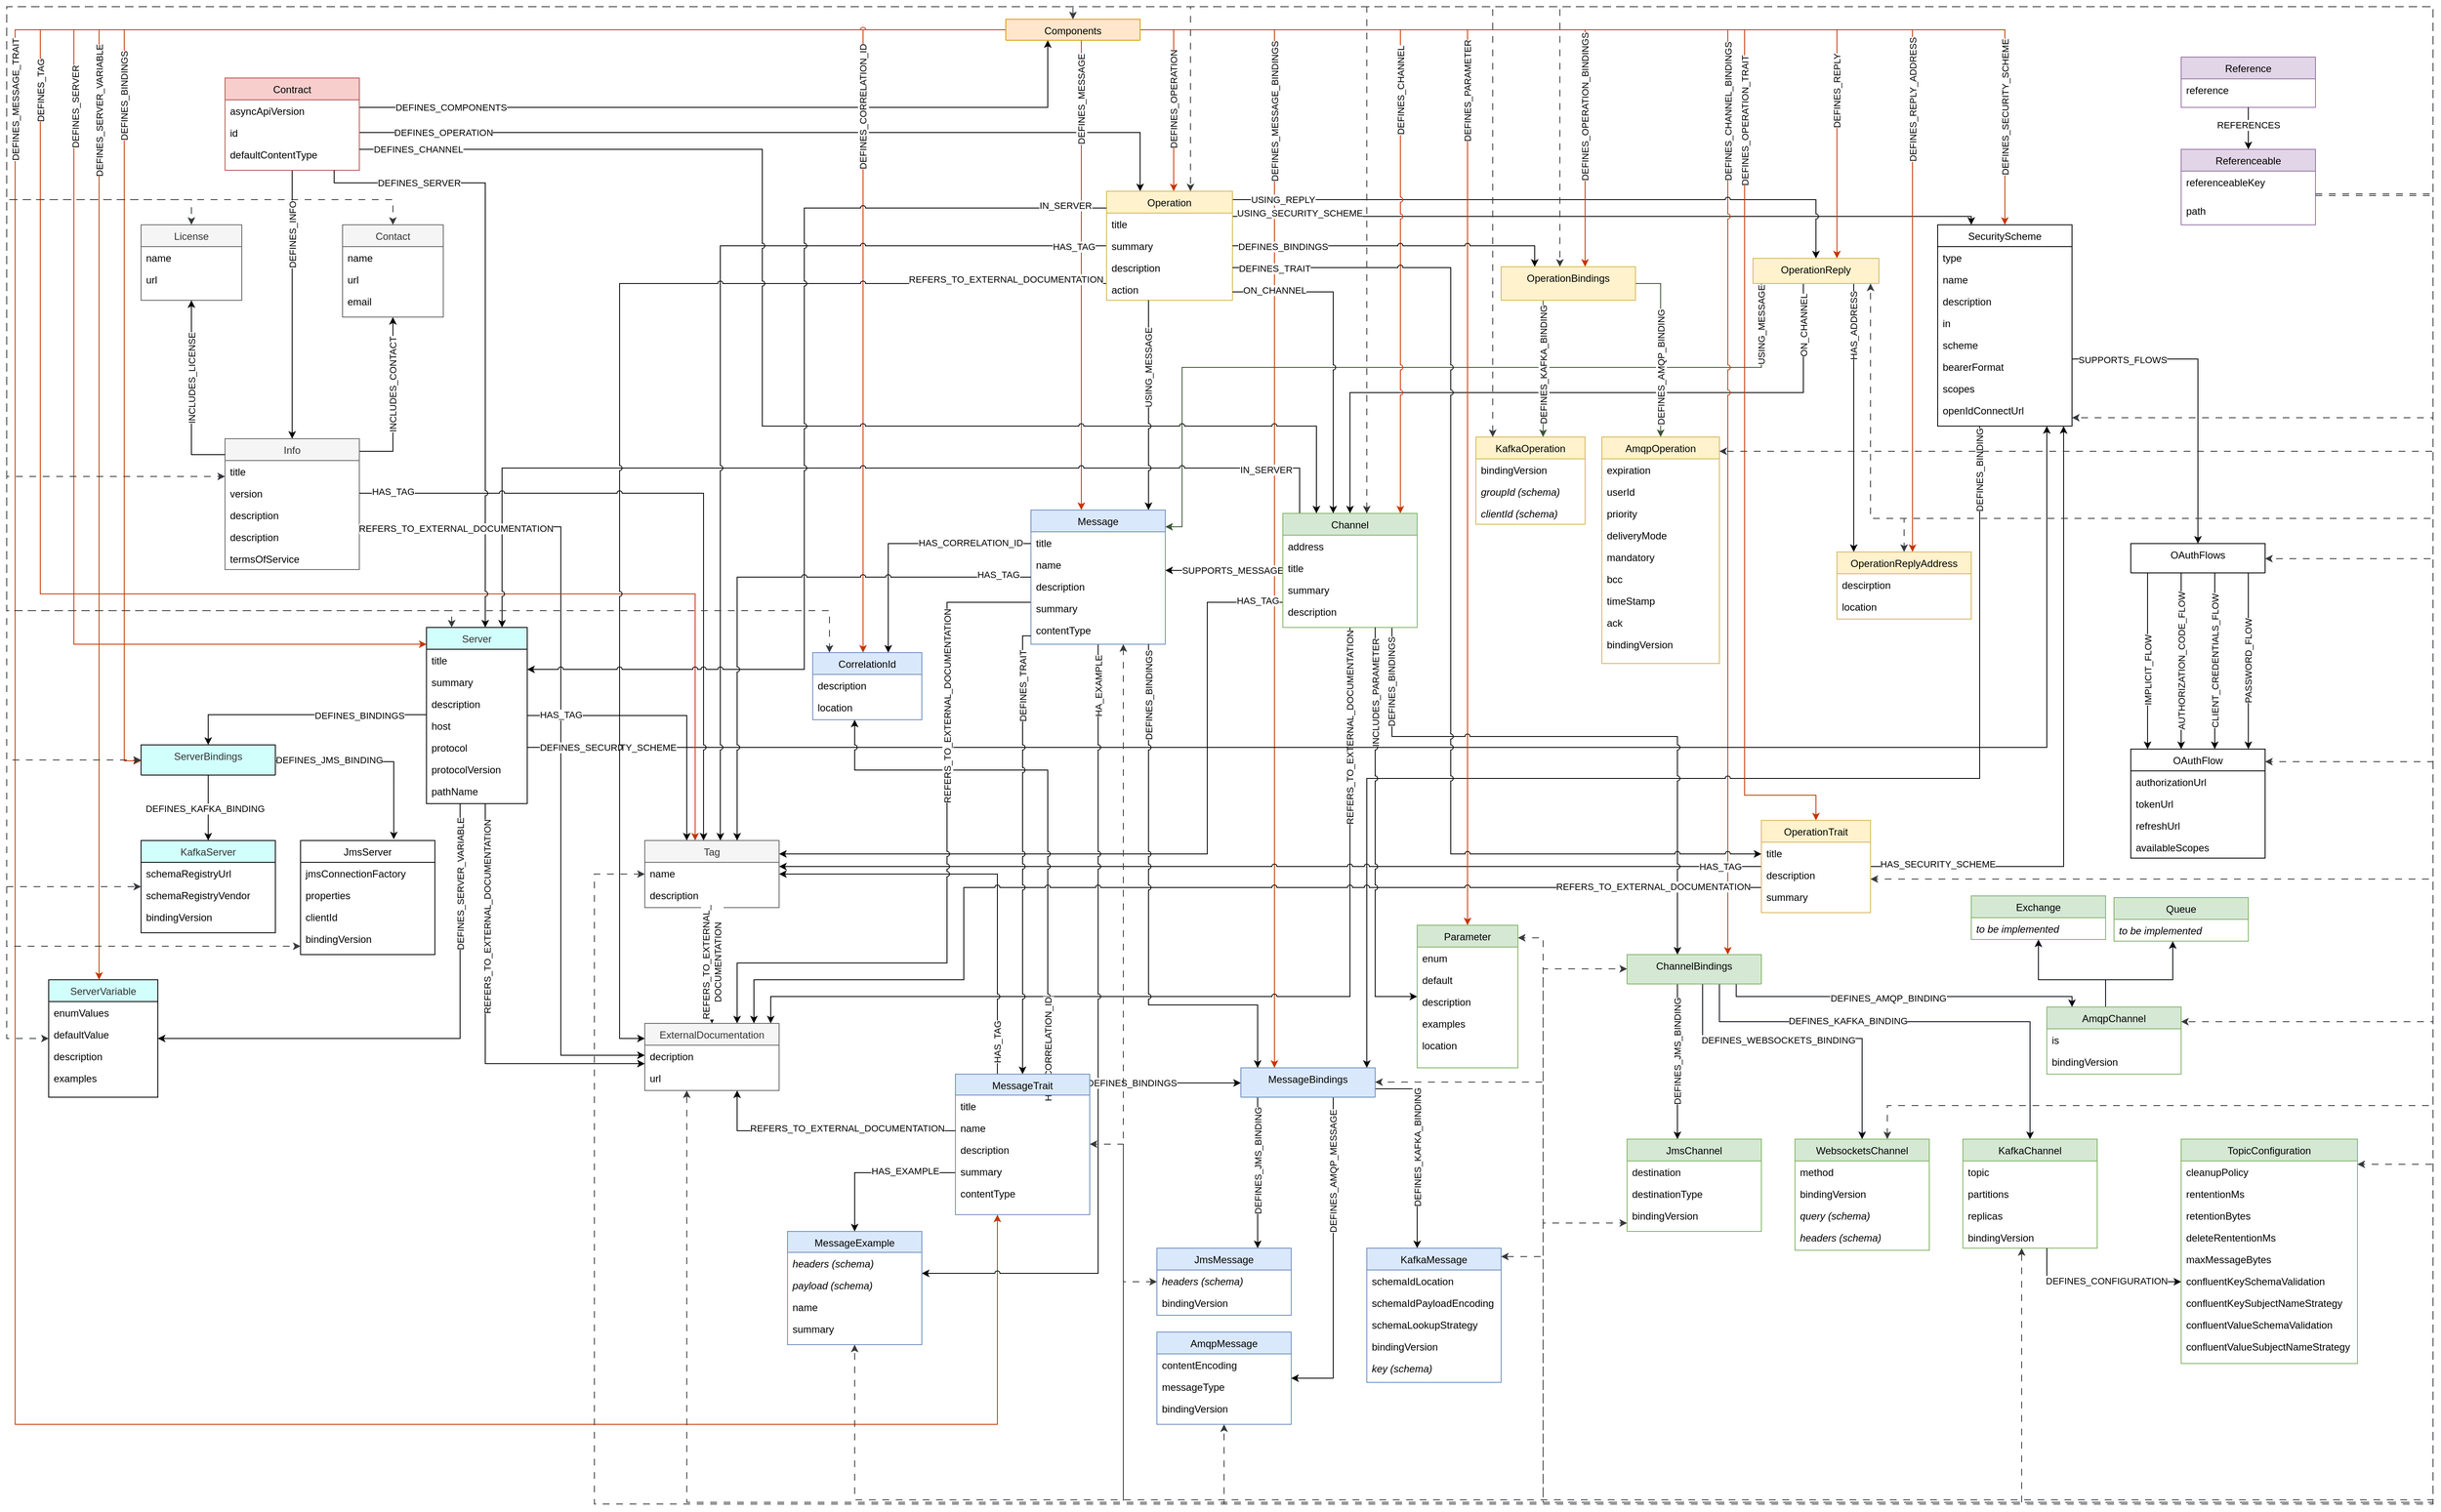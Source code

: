 <mxfile version="24.7.17">
  <diagram id="C5RBs43oDa-KdzZeNtuy" name="Page-1">
    <mxGraphModel dx="2382" dy="1130" grid="1" gridSize="10" guides="1" tooltips="1" connect="1" arrows="1" fold="1" page="1" pageScale="1" pageWidth="2940" pageHeight="1860" math="0" shadow="0">
      <root>
        <mxCell id="WIyWlLk6GJQsqaUBKTNV-0" />
        <mxCell id="WIyWlLk6GJQsqaUBKTNV-1" parent="WIyWlLk6GJQsqaUBKTNV-0" />
        <mxCell id="XjkXQwLABWkfVzgE-w1m-257" style="edgeStyle=orthogonalEdgeStyle;rounded=0;orthogonalLoop=1;jettySize=auto;html=1;jumpStyle=arc;strokeColor=#000000;" edge="1" parent="WIyWlLk6GJQsqaUBKTNV-1" source="XjkXQwLABWkfVzgE-w1m-116" target="zkfFHV4jXpPFQw0GAbJ--13">
          <mxGeometry relative="1" as="geometry">
            <Array as="points">
              <mxPoint x="2150" y="490" />
              <mxPoint x="1610" y="490" />
            </Array>
          </mxGeometry>
        </mxCell>
        <mxCell id="XjkXQwLABWkfVzgE-w1m-412" value="ON_CHANNEL" style="edgeLabel;html=1;align=center;verticalAlign=middle;resizable=0;points=[];horizontal=0;" vertex="1" connectable="0" parent="XjkXQwLABWkfVzgE-w1m-257">
          <mxGeometry x="0.209" y="2" relative="1" as="geometry">
            <mxPoint x="362" y="-82" as="offset" />
          </mxGeometry>
        </mxCell>
        <mxCell id="XjkXQwLABWkfVzgE-w1m-259" style="edgeStyle=orthogonalEdgeStyle;rounded=0;orthogonalLoop=1;jettySize=auto;html=1;fillColor=#6d8764;strokeColor=#3A5431;" edge="1" parent="WIyWlLk6GJQsqaUBKTNV-1" source="XjkXQwLABWkfVzgE-w1m-116" target="XjkXQwLABWkfVzgE-w1m-99">
          <mxGeometry relative="1" as="geometry">
            <mxPoint x="1530" y="2020" as="targetPoint" />
            <Array as="points">
              <mxPoint x="2100" y="460" />
              <mxPoint x="1410" y="460" />
              <mxPoint x="1410" y="650" />
            </Array>
          </mxGeometry>
        </mxCell>
        <mxCell id="XjkXQwLABWkfVzgE-w1m-260" value="USING_MESSAGE" style="edgeLabel;html=1;align=center;verticalAlign=middle;resizable=0;points=[];horizontal=0;" vertex="1" connectable="0" parent="XjkXQwLABWkfVzgE-w1m-259">
          <mxGeometry x="0.609" relative="1" as="geometry">
            <mxPoint x="690" y="-65" as="offset" />
          </mxGeometry>
        </mxCell>
        <mxCell id="XjkXQwLABWkfVzgE-w1m-151" style="edgeStyle=orthogonalEdgeStyle;rounded=0;orthogonalLoop=1;jettySize=auto;html=1;fillColor=#fa6800;strokeColor=#C73500;jumpStyle=none;" edge="1" parent="WIyWlLk6GJQsqaUBKTNV-1" source="zkfFHV4jXpPFQw0GAbJ--6" target="XjkXQwLABWkfVzgE-w1m-137">
          <mxGeometry relative="1" as="geometry">
            <mxPoint x="1210" y="180.0" as="sourcePoint" />
            <mxPoint x="2440" y="935.0" as="targetPoint" />
            <Array as="points">
              <mxPoint x="1520" y="58" />
            </Array>
          </mxGeometry>
        </mxCell>
        <mxCell id="XjkXQwLABWkfVzgE-w1m-413" value="DEFINES_MESSAGE_BINDINGS" style="edgeLabel;html=1;align=center;verticalAlign=middle;resizable=0;points=[];horizontal=0;" vertex="1" connectable="0" parent="XjkXQwLABWkfVzgE-w1m-151">
          <mxGeometry x="0.758" relative="1" as="geometry">
            <mxPoint y="-971" as="offset" />
          </mxGeometry>
        </mxCell>
        <mxCell id="XjkXQwLABWkfVzgE-w1m-206" style="edgeStyle=orthogonalEdgeStyle;rounded=0;orthogonalLoop=1;jettySize=auto;html=1;fillColor=#6d8764;strokeColor=#000000;jumpStyle=arc;" edge="1" parent="WIyWlLk6GJQsqaUBKTNV-1" source="XjkXQwLABWkfVzgE-w1m-0" target="XjkXQwLABWkfVzgE-w1m-104">
          <mxGeometry relative="1" as="geometry">
            <Array as="points">
              <mxPoint x="2350" y="280" />
            </Array>
          </mxGeometry>
        </mxCell>
        <mxCell id="XjkXQwLABWkfVzgE-w1m-210" value="USING_SECURITY_SCHEME" style="edgeLabel;html=1;align=center;verticalAlign=middle;resizable=0;points=[];" vertex="1" connectable="0" parent="XjkXQwLABWkfVzgE-w1m-206">
          <mxGeometry x="0.814" y="3" relative="1" as="geometry">
            <mxPoint x="-727" y="-1" as="offset" />
          </mxGeometry>
        </mxCell>
        <mxCell id="XjkXQwLABWkfVzgE-w1m-149" style="edgeStyle=orthogonalEdgeStyle;rounded=0;orthogonalLoop=1;jettySize=auto;html=1;fillColor=#fa6800;strokeColor=#C73500;jumpStyle=arc;" edge="1" parent="WIyWlLk6GJQsqaUBKTNV-1" source="zkfFHV4jXpPFQw0GAbJ--6" target="XjkXQwLABWkfVzgE-w1m-128">
          <mxGeometry relative="1" as="geometry">
            <Array as="points">
              <mxPoint x="2060" y="58" />
            </Array>
          </mxGeometry>
        </mxCell>
        <mxCell id="XjkXQwLABWkfVzgE-w1m-167" value="DEFINES_CHANNEL_BINDINGS" style="edgeLabel;html=1;align=center;verticalAlign=middle;resizable=0;points=[];horizontal=0;" vertex="1" connectable="0" parent="XjkXQwLABWkfVzgE-w1m-149">
          <mxGeometry x="0.951" y="4" relative="1" as="geometry">
            <mxPoint x="-4" y="-961" as="offset" />
          </mxGeometry>
        </mxCell>
        <mxCell id="XjkXQwLABWkfVzgE-w1m-424" style="edgeStyle=orthogonalEdgeStyle;rounded=0;orthogonalLoop=1;jettySize=auto;html=1;strokeColor=#000000;jumpStyle=arc;" edge="1" parent="WIyWlLk6GJQsqaUBKTNV-1" source="XjkXQwLABWkfVzgE-w1m-104" target="XjkXQwLABWkfVzgE-w1m-137">
          <mxGeometry relative="1" as="geometry">
            <Array as="points">
              <mxPoint x="2360" y="950" />
              <mxPoint x="1630" y="950" />
            </Array>
          </mxGeometry>
        </mxCell>
        <mxCell id="XjkXQwLABWkfVzgE-w1m-425" value="DEFINES_BINDING" style="edgeLabel;html=1;align=center;verticalAlign=middle;resizable=0;points=[];horizontal=0;" vertex="1" connectable="0" parent="XjkXQwLABWkfVzgE-w1m-424">
          <mxGeometry x="-0.519" y="6" relative="1" as="geometry">
            <mxPoint x="-6" y="-307" as="offset" />
          </mxGeometry>
        </mxCell>
        <mxCell id="XjkXQwLABWkfVzgE-w1m-218" style="edgeStyle=orthogonalEdgeStyle;rounded=0;orthogonalLoop=1;jettySize=auto;html=1;fillColor=#e3c800;strokeColor=#000000;jumpStyle=arc;" edge="1" parent="WIyWlLk6GJQsqaUBKTNV-1" source="zkfFHV4jXpPFQw0GAbJ--13" target="XjkXQwLABWkfVzgE-w1m-51">
          <mxGeometry relative="1" as="geometry">
            <mxPoint x="1750" y="1710" as="sourcePoint" />
            <Array as="points">
              <mxPoint x="1440" y="740" />
              <mxPoint x="1440" y="1040" />
            </Array>
          </mxGeometry>
        </mxCell>
        <mxCell id="XjkXQwLABWkfVzgE-w1m-429" value="HAS_TAG" style="edgeLabel;html=1;align=center;verticalAlign=middle;resizable=0;points=[];" vertex="1" connectable="0" parent="XjkXQwLABWkfVzgE-w1m-218">
          <mxGeometry x="0.596" y="5" relative="1" as="geometry">
            <mxPoint x="388" y="-307" as="offset" />
          </mxGeometry>
        </mxCell>
        <mxCell id="XjkXQwLABWkfVzgE-w1m-422" style="edgeStyle=orthogonalEdgeStyle;rounded=0;orthogonalLoop=1;jettySize=auto;html=1;strokeColor=#000000;jumpStyle=arc;" edge="1" parent="WIyWlLk6GJQsqaUBKTNV-1" source="XjkXQwLABWkfVzgE-w1m-104" target="XjkXQwLABWkfVzgE-w1m-248">
          <mxGeometry relative="1" as="geometry">
            <Array as="points">
              <mxPoint x="2620" y="450" />
            </Array>
          </mxGeometry>
        </mxCell>
        <mxCell id="XjkXQwLABWkfVzgE-w1m-423" value="SUPPORTS_FLOWS" style="edgeLabel;html=1;align=center;verticalAlign=middle;resizable=0;points=[];horizontal=1;" vertex="1" connectable="0" parent="XjkXQwLABWkfVzgE-w1m-422">
          <mxGeometry x="-0.497" y="3" relative="1" as="geometry">
            <mxPoint x="-33" y="4" as="offset" />
          </mxGeometry>
        </mxCell>
        <mxCell id="XjkXQwLABWkfVzgE-w1m-481" style="edgeStyle=orthogonalEdgeStyle;rounded=0;orthogonalLoop=1;jettySize=auto;html=1;" edge="1" parent="WIyWlLk6GJQsqaUBKTNV-1" source="XjkXQwLABWkfVzgE-w1m-122" target="XjkXQwLABWkfVzgE-w1m-104">
          <mxGeometry relative="1" as="geometry">
            <Array as="points">
              <mxPoint x="2460" y="1055" />
            </Array>
          </mxGeometry>
        </mxCell>
        <mxCell id="XjkXQwLABWkfVzgE-w1m-482" value="HAS_SECURITY_SCHEME" style="edgeLabel;html=1;align=center;verticalAlign=middle;resizable=0;points=[];" vertex="1" connectable="0" parent="XjkXQwLABWkfVzgE-w1m-481">
          <mxGeometry x="-0.769" relative="1" as="geometry">
            <mxPoint x="-7" y="-3" as="offset" />
          </mxGeometry>
        </mxCell>
        <mxCell id="XjkXQwLABWkfVzgE-w1m-225" style="edgeStyle=orthogonalEdgeStyle;rounded=0;orthogonalLoop=1;jettySize=auto;html=1;fillColor=#e3c800;strokeColor=#000000;jumpStyle=arc;" edge="1" parent="WIyWlLk6GJQsqaUBKTNV-1" source="zkfFHV4jXpPFQw0GAbJ--13" target="XjkXQwLABWkfVzgE-w1m-46">
          <mxGeometry relative="1" as="geometry">
            <mxPoint x="1610" y="970" as="sourcePoint" />
            <mxPoint x="890" y="1580" as="targetPoint" />
            <Array as="points">
              <mxPoint x="1610" y="1210" />
              <mxPoint x="920" y="1210" />
            </Array>
          </mxGeometry>
        </mxCell>
        <mxCell id="XjkXQwLABWkfVzgE-w1m-56" style="edgeStyle=orthogonalEdgeStyle;rounded=0;orthogonalLoop=1;jettySize=auto;html=1;fillColor=#e3c800;strokeColor=#000000;jumpStyle=arc;" edge="1" parent="WIyWlLk6GJQsqaUBKTNV-1" source="zkfFHV4jXpPFQw0GAbJ--17" target="XjkXQwLABWkfVzgE-w1m-46">
          <mxGeometry relative="1" as="geometry">
            <mxPoint x="2255" y="2300" as="targetPoint" />
            <mxPoint x="410" y="620" as="sourcePoint" />
            <Array as="points">
              <mxPoint x="670" y="650" />
              <mxPoint x="670" y="1280" />
            </Array>
          </mxGeometry>
        </mxCell>
        <mxCell id="XjkXQwLABWkfVzgE-w1m-59" value="REFERS_TO_EXTERNAL_DOCUMENTATION" style="edgeLabel;html=1;align=center;verticalAlign=middle;resizable=0;points=[];horizontal=0;" vertex="1" connectable="0" parent="XjkXQwLABWkfVzgE-w1m-56">
          <mxGeometry x="-0.038" y="-2" relative="1" as="geometry">
            <mxPoint x="942" y="13" as="offset" />
          </mxGeometry>
        </mxCell>
        <mxCell id="XjkXQwLABWkfVzgE-w1m-485" style="edgeStyle=orthogonalEdgeStyle;rounded=0;orthogonalLoop=1;jettySize=auto;html=1;" edge="1" parent="WIyWlLk6GJQsqaUBKTNV-1" source="XjkXQwLABWkfVzgE-w1m-234" target="XjkXQwLABWkfVzgE-w1m-104">
          <mxGeometry relative="1" as="geometry">
            <Array as="points">
              <mxPoint x="2440" y="913" />
            </Array>
          </mxGeometry>
        </mxCell>
        <mxCell id="XjkXQwLABWkfVzgE-w1m-488" value="DEFINES_SECURITY_SCHEME" style="edgeLabel;html=1;align=center;verticalAlign=middle;resizable=0;points=[];" vertex="1" connectable="0" parent="XjkXQwLABWkfVzgE-w1m-485">
          <mxGeometry x="-0.928" y="1" relative="1" as="geometry">
            <mxPoint x="17" y="1" as="offset" />
          </mxGeometry>
        </mxCell>
        <mxCell id="XjkXQwLABWkfVzgE-w1m-477" style="edgeStyle=orthogonalEdgeStyle;rounded=0;orthogonalLoop=1;jettySize=auto;html=1;fillColor=#e3c800;strokeColor=#000000;jumpStyle=arc;" edge="1" parent="WIyWlLk6GJQsqaUBKTNV-1" source="XjkXQwLABWkfVzgE-w1m-122" target="XjkXQwLABWkfVzgE-w1m-51">
          <mxGeometry relative="1" as="geometry">
            <Array as="points">
              <mxPoint x="900" y="1100" />
            </Array>
          </mxGeometry>
        </mxCell>
        <mxCell id="XjkXQwLABWkfVzgE-w1m-478" value="HAS_TAG" style="edgeLabel;html=1;align=center;verticalAlign=middle;resizable=0;points=[];" vertex="1" connectable="0" parent="XjkXQwLABWkfVzgE-w1m-477">
          <mxGeometry x="-0.852" relative="1" as="geometry">
            <mxPoint x="37" as="offset" />
          </mxGeometry>
        </mxCell>
        <mxCell id="XjkXQwLABWkfVzgE-w1m-82" style="edgeStyle=orthogonalEdgeStyle;rounded=0;orthogonalLoop=1;jettySize=auto;html=1;" edge="1" parent="WIyWlLk6GJQsqaUBKTNV-1" source="zkfFHV4jXpPFQw0GAbJ--0" target="XjkXQwLABWkfVzgE-w1m-0">
          <mxGeometry relative="1" as="geometry">
            <Array as="points">
              <mxPoint x="1360" y="180" />
            </Array>
          </mxGeometry>
        </mxCell>
        <mxCell id="XjkXQwLABWkfVzgE-w1m-204" style="edgeStyle=orthogonalEdgeStyle;rounded=0;orthogonalLoop=1;jettySize=auto;html=1;fillColor=#6d8764;strokeColor=#000000;jumpStyle=arc;" edge="1" parent="WIyWlLk6GJQsqaUBKTNV-1" source="XjkXQwLABWkfVzgE-w1m-0" target="XjkXQwLABWkfVzgE-w1m-116">
          <mxGeometry relative="1" as="geometry">
            <mxPoint x="2970" y="930" as="targetPoint" />
            <Array as="points">
              <mxPoint x="2165" y="260" />
            </Array>
          </mxGeometry>
        </mxCell>
        <mxCell id="XjkXQwLABWkfVzgE-w1m-205" value="USING_REPLY" style="edgeLabel;html=1;align=center;verticalAlign=middle;resizable=0;points=[];" vertex="1" connectable="0" parent="XjkXQwLABWkfVzgE-w1m-204">
          <mxGeometry x="0.224" y="-2" relative="1" as="geometry">
            <mxPoint x="-408" y="-2" as="offset" />
          </mxGeometry>
        </mxCell>
        <mxCell id="XjkXQwLABWkfVzgE-w1m-451" style="edgeStyle=orthogonalEdgeStyle;rounded=0;orthogonalLoop=1;jettySize=auto;html=1;fillColor=#a20025;strokeColor=#000000;jumpStyle=arc;" edge="1" parent="WIyWlLk6GJQsqaUBKTNV-1" source="XjkXQwLABWkfVzgE-w1m-125" target="XjkXQwLABWkfVzgE-w1m-113">
          <mxGeometry relative="1" as="geometry">
            <mxPoint x="1240" y="1666.5" as="sourcePoint" />
            <mxPoint x="2230" y="864.0" as="targetPoint" />
            <Array as="points">
              <mxPoint x="1250" y="940" />
              <mxPoint x="1020" y="940" />
            </Array>
          </mxGeometry>
        </mxCell>
        <mxCell id="XjkXQwLABWkfVzgE-w1m-452" value="HAS_CORRELATION_ID" style="edgeLabel;html=1;align=center;verticalAlign=middle;resizable=0;points=[];horizontal=0;" vertex="1" connectable="0" parent="XjkXQwLABWkfVzgE-w1m-451">
          <mxGeometry x="-0.894" y="4" relative="1" as="geometry">
            <mxPoint x="4" y="5" as="offset" />
          </mxGeometry>
        </mxCell>
        <mxCell id="XjkXQwLABWkfVzgE-w1m-453" style="edgeStyle=orthogonalEdgeStyle;rounded=0;orthogonalLoop=1;jettySize=auto;html=1;fillColor=#e3c800;strokeColor=#000000;jumpStyle=arc;" edge="1" parent="WIyWlLk6GJQsqaUBKTNV-1" source="XjkXQwLABWkfVzgE-w1m-275" target="XjkXQwLABWkfVzgE-w1m-51">
          <mxGeometry relative="1" as="geometry">
            <Array as="points">
              <mxPoint x="1190" y="1064" />
            </Array>
          </mxGeometry>
        </mxCell>
        <mxCell id="XjkXQwLABWkfVzgE-w1m-454" value="HAS_TAG" style="edgeLabel;html=1;align=center;verticalAlign=middle;resizable=0;points=[];horizontal=0;" vertex="1" connectable="0" parent="XjkXQwLABWkfVzgE-w1m-453">
          <mxGeometry x="-0.828" relative="1" as="geometry">
            <mxPoint y="-18" as="offset" />
          </mxGeometry>
        </mxCell>
        <mxCell id="XjkXQwLABWkfVzgE-w1m-431" style="edgeStyle=orthogonalEdgeStyle;rounded=0;orthogonalLoop=1;jettySize=auto;html=1;fillColor=#e3c800;strokeColor=#000000;jumpStyle=arc;" edge="1" parent="WIyWlLk6GJQsqaUBKTNV-1" source="XjkXQwLABWkfVzgE-w1m-99" target="XjkXQwLABWkfVzgE-w1m-46">
          <mxGeometry relative="1" as="geometry">
            <Array as="points">
              <mxPoint x="1130" y="740" />
              <mxPoint x="1130" y="1170" />
              <mxPoint x="880" y="1170" />
            </Array>
          </mxGeometry>
        </mxCell>
        <mxCell id="XjkXQwLABWkfVzgE-w1m-6" style="edgeStyle=orthogonalEdgeStyle;rounded=0;orthogonalLoop=1;jettySize=auto;html=1;" edge="1" parent="WIyWlLk6GJQsqaUBKTNV-1" source="zkfFHV4jXpPFQw0GAbJ--0" target="zkfFHV4jXpPFQw0GAbJ--6">
          <mxGeometry relative="1" as="geometry">
            <Array as="points">
              <mxPoint x="1250" y="150" />
            </Array>
          </mxGeometry>
        </mxCell>
        <mxCell id="XjkXQwLABWkfVzgE-w1m-7" value="DEFINES_COMPONENTS" style="edgeLabel;html=1;align=center;verticalAlign=middle;resizable=0;points=[];" vertex="1" connectable="0" parent="XjkXQwLABWkfVzgE-w1m-6">
          <mxGeometry x="0.113" y="-1" relative="1" as="geometry">
            <mxPoint x="-392" y="-1" as="offset" />
          </mxGeometry>
        </mxCell>
        <mxCell id="XjkXQwLABWkfVzgE-w1m-498" style="edgeStyle=orthogonalEdgeStyle;rounded=0;orthogonalLoop=1;jettySize=auto;html=1;jumpStyle=arc;strokeColor=#000000;" edge="1" parent="WIyWlLk6GJQsqaUBKTNV-1" source="zkfFHV4jXpPFQw0GAbJ--0" target="zkfFHV4jXpPFQw0GAbJ--17">
          <mxGeometry relative="1" as="geometry" />
        </mxCell>
        <mxCell id="XjkXQwLABWkfVzgE-w1m-499" value="DEFINES_INFO" style="edgeLabel;html=1;align=center;verticalAlign=middle;resizable=0;points=[];horizontal=0;" vertex="1" connectable="0" parent="XjkXQwLABWkfVzgE-w1m-498">
          <mxGeometry x="0.038" y="3" relative="1" as="geometry">
            <mxPoint x="-3" y="-89" as="offset" />
          </mxGeometry>
        </mxCell>
        <mxCell id="zkfFHV4jXpPFQw0GAbJ--0" value="Contract" style="swimlane;fontStyle=0;align=center;verticalAlign=top;childLayout=stackLayout;horizontal=1;startSize=26;horizontalStack=0;resizeParent=1;resizeLast=0;collapsible=1;marginBottom=0;rounded=0;shadow=0;strokeWidth=1;fillColor=#f8cecc;strokeColor=#b85450;" parent="WIyWlLk6GJQsqaUBKTNV-1" vertex="1">
          <mxGeometry x="270" y="115" width="160" height="110" as="geometry">
            <mxRectangle x="230" y="140" width="160" height="26" as="alternateBounds" />
          </mxGeometry>
        </mxCell>
        <mxCell id="zkfFHV4jXpPFQw0GAbJ--1" value="asyncApiVersion" style="text;align=left;verticalAlign=top;spacingLeft=4;spacingRight=4;overflow=hidden;rotatable=0;points=[[0,0.5],[1,0.5]];portConstraint=eastwest;" parent="zkfFHV4jXpPFQw0GAbJ--0" vertex="1">
          <mxGeometry y="26" width="160" height="26" as="geometry" />
        </mxCell>
        <mxCell id="zkfFHV4jXpPFQw0GAbJ--2" value="id" style="text;align=left;verticalAlign=top;spacingLeft=4;spacingRight=4;overflow=hidden;rotatable=0;points=[[0,0.5],[1,0.5]];portConstraint=eastwest;rounded=0;shadow=0;html=0;" parent="zkfFHV4jXpPFQw0GAbJ--0" vertex="1">
          <mxGeometry y="52" width="160" height="26" as="geometry" />
        </mxCell>
        <mxCell id="zkfFHV4jXpPFQw0GAbJ--3" value="defaultContentType" style="text;align=left;verticalAlign=top;spacingLeft=4;spacingRight=4;overflow=hidden;rotatable=0;points=[[0,0.5],[1,0.5]];portConstraint=eastwest;rounded=0;shadow=0;html=0;" parent="zkfFHV4jXpPFQw0GAbJ--0" vertex="1">
          <mxGeometry y="78" width="160" height="26" as="geometry" />
        </mxCell>
        <mxCell id="XjkXQwLABWkfVzgE-w1m-86" style="edgeStyle=orthogonalEdgeStyle;rounded=0;orthogonalLoop=1;jettySize=auto;html=1;fillColor=#fa6800;strokeColor=#C73500;" edge="1" parent="WIyWlLk6GJQsqaUBKTNV-1" source="zkfFHV4jXpPFQw0GAbJ--6" target="XjkXQwLABWkfVzgE-w1m-0">
          <mxGeometry relative="1" as="geometry">
            <Array as="points">
              <mxPoint x="1400" y="58" />
            </Array>
          </mxGeometry>
        </mxCell>
        <mxCell id="XjkXQwLABWkfVzgE-w1m-88" value="DEFINES_OPERATION" style="edgeLabel;html=1;align=center;verticalAlign=middle;resizable=0;points=[];horizontal=0;" vertex="1" connectable="0" parent="XjkXQwLABWkfVzgE-w1m-86">
          <mxGeometry x="0.109" y="-2" relative="1" as="geometry">
            <mxPoint x="2" y="-6" as="offset" />
          </mxGeometry>
        </mxCell>
        <mxCell id="XjkXQwLABWkfVzgE-w1m-89" style="edgeStyle=orthogonalEdgeStyle;rounded=0;orthogonalLoop=1;jettySize=auto;html=1;fillColor=#fa6800;strokeColor=#C73500;jumpStyle=arc;" edge="1" parent="WIyWlLk6GJQsqaUBKTNV-1" source="zkfFHV4jXpPFQw0GAbJ--6" target="zkfFHV4jXpPFQw0GAbJ--13">
          <mxGeometry relative="1" as="geometry">
            <Array as="points">
              <mxPoint x="1670" y="58" />
            </Array>
          </mxGeometry>
        </mxCell>
        <mxCell id="XjkXQwLABWkfVzgE-w1m-97" style="edgeStyle=orthogonalEdgeStyle;rounded=0;orthogonalLoop=1;jettySize=auto;html=1;fillColor=#fa6800;strokeColor=#C73500;" edge="1" parent="WIyWlLk6GJQsqaUBKTNV-1" source="zkfFHV4jXpPFQw0GAbJ--6" target="XjkXQwLABWkfVzgE-w1m-3">
          <mxGeometry relative="1" as="geometry">
            <Array as="points">
              <mxPoint x="90" y="58" />
              <mxPoint x="90" y="790" />
            </Array>
          </mxGeometry>
        </mxCell>
        <mxCell id="XjkXQwLABWkfVzgE-w1m-98" value="DEFINES_SERVER" style="edgeLabel;html=1;align=center;verticalAlign=middle;resizable=0;points=[];horizontal=0;" vertex="1" connectable="0" parent="XjkXQwLABWkfVzgE-w1m-97">
          <mxGeometry x="0.853" y="-3" relative="1" as="geometry">
            <mxPoint x="-252" y="-643" as="offset" />
          </mxGeometry>
        </mxCell>
        <mxCell id="XjkXQwLABWkfVzgE-w1m-102" style="edgeStyle=orthogonalEdgeStyle;rounded=0;orthogonalLoop=1;jettySize=auto;html=1;fillColor=#fa6800;strokeColor=#C73500;jumpStyle=arc;" edge="1" parent="WIyWlLk6GJQsqaUBKTNV-1" source="zkfFHV4jXpPFQw0GAbJ--6" target="XjkXQwLABWkfVzgE-w1m-99">
          <mxGeometry relative="1" as="geometry">
            <mxPoint x="1400" y="1270" as="targetPoint" />
            <Array as="points">
              <mxPoint x="1290" y="350" />
              <mxPoint x="1290" y="350" />
            </Array>
          </mxGeometry>
        </mxCell>
        <mxCell id="XjkXQwLABWkfVzgE-w1m-420" value="DEFINES_MESSAGE" style="edgeLabel;html=1;align=center;verticalAlign=middle;resizable=0;points=[];horizontal=0;" vertex="1" connectable="0" parent="XjkXQwLABWkfVzgE-w1m-102">
          <mxGeometry x="-0.13" y="-2" relative="1" as="geometry">
            <mxPoint x="2" y="-173" as="offset" />
          </mxGeometry>
        </mxCell>
        <mxCell id="XjkXQwLABWkfVzgE-w1m-140" style="edgeStyle=orthogonalEdgeStyle;rounded=0;orthogonalLoop=1;jettySize=auto;html=1;exitX=1;exitY=0.5;exitDx=0;exitDy=0;fillColor=#fa6800;strokeColor=#C73500;" edge="1" parent="WIyWlLk6GJQsqaUBKTNV-1" source="zkfFHV4jXpPFQw0GAbJ--6" target="XjkXQwLABWkfVzgE-w1m-104">
          <mxGeometry relative="1" as="geometry">
            <mxPoint x="1200" y="175.0" as="sourcePoint" />
            <mxPoint x="2470" y="765" as="targetPoint" />
            <Array as="points">
              <mxPoint x="2390" y="58" />
            </Array>
          </mxGeometry>
        </mxCell>
        <mxCell id="XjkXQwLABWkfVzgE-w1m-141" value="DEFINES_SECURITY_SCHEME" style="edgeLabel;html=1;align=center;verticalAlign=middle;resizable=0;points=[];horizontal=0;" vertex="1" connectable="0" parent="XjkXQwLABWkfVzgE-w1m-140">
          <mxGeometry x="0.93" y="-4" relative="1" as="geometry">
            <mxPoint x="4" y="-96" as="offset" />
          </mxGeometry>
        </mxCell>
        <mxCell id="XjkXQwLABWkfVzgE-w1m-142" style="edgeStyle=orthogonalEdgeStyle;rounded=0;orthogonalLoop=1;jettySize=auto;html=1;fillColor=#fa6800;strokeColor=#C73500;" edge="1" parent="WIyWlLk6GJQsqaUBKTNV-1" source="zkfFHV4jXpPFQw0GAbJ--6" target="XjkXQwLABWkfVzgE-w1m-107">
          <mxGeometry relative="1" as="geometry">
            <Array as="points">
              <mxPoint x="120" y="58" />
            </Array>
          </mxGeometry>
        </mxCell>
        <mxCell id="XjkXQwLABWkfVzgE-w1m-154" value="DEFINES_SERVER_VARIABLE" style="edgeLabel;html=1;align=center;verticalAlign=middle;resizable=0;points=[];horizontal=0;" vertex="1" connectable="0" parent="XjkXQwLABWkfVzgE-w1m-142">
          <mxGeometry x="0.943" y="1" relative="1" as="geometry">
            <mxPoint x="-1" y="-973" as="offset" />
          </mxGeometry>
        </mxCell>
        <mxCell id="XjkXQwLABWkfVzgE-w1m-143" style="edgeStyle=orthogonalEdgeStyle;rounded=0;orthogonalLoop=1;jettySize=auto;html=1;entryX=0.5;entryY=0;entryDx=0;entryDy=0;fillColor=#fa6800;strokeColor=#C73500;" edge="1" parent="WIyWlLk6GJQsqaUBKTNV-1" source="zkfFHV4jXpPFQw0GAbJ--6" target="XjkXQwLABWkfVzgE-w1m-110">
          <mxGeometry relative="1" as="geometry" />
        </mxCell>
        <mxCell id="XjkXQwLABWkfVzgE-w1m-155" value="DEFINES_PARAMETER" style="edgeLabel;html=1;align=center;verticalAlign=middle;resizable=0;points=[];horizontal=0;" vertex="1" connectable="0" parent="XjkXQwLABWkfVzgE-w1m-143">
          <mxGeometry x="0.947" relative="1" as="geometry">
            <mxPoint y="-956" as="offset" />
          </mxGeometry>
        </mxCell>
        <mxCell id="XjkXQwLABWkfVzgE-w1m-144" style="edgeStyle=orthogonalEdgeStyle;rounded=0;orthogonalLoop=1;jettySize=auto;html=1;fillColor=#fa6800;strokeColor=#C73500;" edge="1" parent="WIyWlLk6GJQsqaUBKTNV-1" target="XjkXQwLABWkfVzgE-w1m-113">
          <mxGeometry relative="1" as="geometry">
            <mxPoint x="1350" y="57.529" as="sourcePoint" />
            <mxPoint x="2370" y="920" as="targetPoint" />
            <Array as="points">
              <mxPoint x="1030" y="58" />
            </Array>
          </mxGeometry>
        </mxCell>
        <mxCell id="XjkXQwLABWkfVzgE-w1m-156" value="DEFINES_CORRELATION_ID" style="edgeLabel;html=1;align=center;verticalAlign=middle;resizable=0;points=[];horizontal=0;" vertex="1" connectable="0" parent="XjkXQwLABWkfVzgE-w1m-144">
          <mxGeometry x="0.958" relative="1" as="geometry">
            <mxPoint y="-628" as="offset" />
          </mxGeometry>
        </mxCell>
        <mxCell id="XjkXQwLABWkfVzgE-w1m-145" style="edgeStyle=orthogonalEdgeStyle;rounded=0;orthogonalLoop=1;jettySize=auto;html=1;fillColor=#fa6800;strokeColor=#C73500;" edge="1" parent="WIyWlLk6GJQsqaUBKTNV-1" source="zkfFHV4jXpPFQw0GAbJ--6" target="XjkXQwLABWkfVzgE-w1m-116">
          <mxGeometry relative="1" as="geometry">
            <mxPoint x="3120" y="950" as="targetPoint" />
            <Array as="points">
              <mxPoint x="2190" y="58" />
            </Array>
          </mxGeometry>
        </mxCell>
        <mxCell id="XjkXQwLABWkfVzgE-w1m-157" value="DEFINES_REPLY" style="edgeLabel;html=1;align=center;verticalAlign=middle;resizable=0;points=[];horizontal=0;" vertex="1" connectable="0" parent="XjkXQwLABWkfVzgE-w1m-145">
          <mxGeometry x="0.966" y="-4" relative="1" as="geometry">
            <mxPoint x="4" y="-181" as="offset" />
          </mxGeometry>
        </mxCell>
        <mxCell id="XjkXQwLABWkfVzgE-w1m-146" style="edgeStyle=orthogonalEdgeStyle;rounded=0;orthogonalLoop=1;jettySize=auto;html=1;fillColor=#fa6800;strokeColor=#C73500;" edge="1" parent="WIyWlLk6GJQsqaUBKTNV-1" source="zkfFHV4jXpPFQw0GAbJ--6" target="XjkXQwLABWkfVzgE-w1m-119">
          <mxGeometry relative="1" as="geometry">
            <Array as="points">
              <mxPoint x="2280" y="57" />
            </Array>
          </mxGeometry>
        </mxCell>
        <mxCell id="XjkXQwLABWkfVzgE-w1m-164" value="DEFINES_REPLY_ADDRESS" style="edgeLabel;html=1;align=center;verticalAlign=middle;resizable=0;points=[];horizontal=0;" vertex="1" connectable="0" parent="XjkXQwLABWkfVzgE-w1m-146">
          <mxGeometry x="0.96" y="2" relative="1" as="geometry">
            <mxPoint x="-2" y="-508" as="offset" />
          </mxGeometry>
        </mxCell>
        <mxCell id="XjkXQwLABWkfVzgE-w1m-147" style="edgeStyle=orthogonalEdgeStyle;rounded=0;orthogonalLoop=1;jettySize=auto;html=1;fillColor=#fa6800;strokeColor=#C73500;" edge="1" parent="WIyWlLk6GJQsqaUBKTNV-1" source="zkfFHV4jXpPFQw0GAbJ--6" target="XjkXQwLABWkfVzgE-w1m-122">
          <mxGeometry relative="1" as="geometry">
            <Array as="points">
              <mxPoint x="2080" y="57" />
              <mxPoint x="2080" y="970" />
              <mxPoint x="2165" y="970" />
            </Array>
          </mxGeometry>
        </mxCell>
        <mxCell id="XjkXQwLABWkfVzgE-w1m-414" value="DEFINES_OPERATION_TRAIT" style="edgeLabel;html=1;align=center;verticalAlign=middle;resizable=0;points=[];horizontal=0;" vertex="1" connectable="0" parent="XjkXQwLABWkfVzgE-w1m-147">
          <mxGeometry x="0.074" y="-2" relative="1" as="geometry">
            <mxPoint x="2" y="-110" as="offset" />
          </mxGeometry>
        </mxCell>
        <mxCell id="XjkXQwLABWkfVzgE-w1m-148" style="edgeStyle=orthogonalEdgeStyle;rounded=0;orthogonalLoop=1;jettySize=auto;html=1;fillColor=#fa6800;strokeColor=#C73500;jumpStyle=arc;" edge="1" parent="WIyWlLk6GJQsqaUBKTNV-1" source="zkfFHV4jXpPFQw0GAbJ--6" target="XjkXQwLABWkfVzgE-w1m-125">
          <mxGeometry relative="1" as="geometry">
            <Array as="points">
              <mxPoint x="20" y="57" />
              <mxPoint x="20" y="1720" />
              <mxPoint x="1190" y="1720" />
            </Array>
          </mxGeometry>
        </mxCell>
        <mxCell id="XjkXQwLABWkfVzgE-w1m-434" value="DEFINES_MESSAGE_TRAIT" style="edgeLabel;html=1;align=center;verticalAlign=middle;resizable=0;points=[];horizontal=0;" vertex="1" connectable="0" parent="XjkXQwLABWkfVzgE-w1m-148">
          <mxGeometry x="0.381" y="1" relative="1" as="geometry">
            <mxPoint x="-101" y="-1578" as="offset" />
          </mxGeometry>
        </mxCell>
        <mxCell id="XjkXQwLABWkfVzgE-w1m-150" style="edgeStyle=orthogonalEdgeStyle;rounded=0;orthogonalLoop=1;jettySize=auto;html=1;fillColor=#fa6800;strokeColor=#C73500;" edge="1" parent="WIyWlLk6GJQsqaUBKTNV-1" source="zkfFHV4jXpPFQw0GAbJ--6" target="XjkXQwLABWkfVzgE-w1m-131">
          <mxGeometry relative="1" as="geometry">
            <Array as="points">
              <mxPoint x="150" y="58" />
              <mxPoint x="150" y="929" />
            </Array>
          </mxGeometry>
        </mxCell>
        <mxCell id="XjkXQwLABWkfVzgE-w1m-168" value="DEFINES_BINDINGS" style="edgeLabel;html=1;align=center;verticalAlign=middle;resizable=0;points=[];horizontal=0;" vertex="1" connectable="0" parent="XjkXQwLABWkfVzgE-w1m-150">
          <mxGeometry x="0.921" y="-2" relative="1" as="geometry">
            <mxPoint x="2" y="-736" as="offset" />
          </mxGeometry>
        </mxCell>
        <mxCell id="XjkXQwLABWkfVzgE-w1m-152" style="edgeStyle=orthogonalEdgeStyle;rounded=0;orthogonalLoop=1;jettySize=auto;html=1;fillColor=#fa6800;strokeColor=#C73500;" edge="1" parent="WIyWlLk6GJQsqaUBKTNV-1" source="zkfFHV4jXpPFQw0GAbJ--6" target="XjkXQwLABWkfVzgE-w1m-134">
          <mxGeometry relative="1" as="geometry">
            <Array as="points">
              <mxPoint x="1890" y="58" />
            </Array>
          </mxGeometry>
        </mxCell>
        <mxCell id="XjkXQwLABWkfVzgE-w1m-170" value="DEFINES_OPERATION_BINDINGS" style="edgeLabel;html=1;align=center;verticalAlign=middle;resizable=0;points=[];horizontal=0;" vertex="1" connectable="0" parent="XjkXQwLABWkfVzgE-w1m-152">
          <mxGeometry x="0.917" y="5" relative="1" as="geometry">
            <mxPoint x="-5" y="-157" as="offset" />
          </mxGeometry>
        </mxCell>
        <mxCell id="XjkXQwLABWkfVzgE-w1m-160" style="edgeStyle=orthogonalEdgeStyle;rounded=0;orthogonalLoop=1;jettySize=auto;html=1;fillColor=#fa6800;strokeColor=#C73500;jumpStyle=none;" edge="1" parent="WIyWlLk6GJQsqaUBKTNV-1" source="zkfFHV4jXpPFQw0GAbJ--6" target="XjkXQwLABWkfVzgE-w1m-51">
          <mxGeometry relative="1" as="geometry">
            <mxPoint x="820" y="2170" as="targetPoint" />
            <Array as="points">
              <mxPoint x="50" y="58" />
              <mxPoint x="50" y="730" />
              <mxPoint x="830" y="730" />
            </Array>
          </mxGeometry>
        </mxCell>
        <mxCell id="XjkXQwLABWkfVzgE-w1m-284" value="DEFINES_TAG" style="edgeLabel;html=1;align=center;verticalAlign=middle;resizable=0;points=[];horizontal=0;" vertex="1" connectable="0" parent="XjkXQwLABWkfVzgE-w1m-160">
          <mxGeometry x="0.79" y="-2" relative="1" as="geometry">
            <mxPoint x="-770" y="-602" as="offset" />
          </mxGeometry>
        </mxCell>
        <mxCell id="zkfFHV4jXpPFQw0GAbJ--6" value="Components" style="swimlane;fontStyle=0;align=center;verticalAlign=top;childLayout=stackLayout;horizontal=1;startSize=26;horizontalStack=0;resizeParent=1;resizeLast=0;collapsible=1;marginBottom=0;rounded=0;shadow=0;strokeWidth=1;fillColor=#ffe6cc;strokeColor=#d79b00;" parent="WIyWlLk6GJQsqaUBKTNV-1" vertex="1">
          <mxGeometry x="1200" y="45" width="160" height="25" as="geometry">
            <mxRectangle x="130" y="380" width="160" height="26" as="alternateBounds" />
          </mxGeometry>
        </mxCell>
        <mxCell id="XjkXQwLABWkfVzgE-w1m-226" style="edgeStyle=orthogonalEdgeStyle;rounded=0;orthogonalLoop=1;jettySize=auto;html=1;fillColor=#0050ef;strokeColor=#000000;jumpStyle=arc;" edge="1" parent="WIyWlLk6GJQsqaUBKTNV-1" source="zkfFHV4jXpPFQw0GAbJ--13" target="XjkXQwLABWkfVzgE-w1m-99">
          <mxGeometry relative="1" as="geometry">
            <mxPoint x="1530" y="1959.0" as="targetPoint" />
            <Array as="points">
              <mxPoint x="1570" y="710" />
              <mxPoint x="1570" y="710" />
            </Array>
          </mxGeometry>
        </mxCell>
        <mxCell id="XjkXQwLABWkfVzgE-w1m-351" value="SUPPORTS_MESSAGE" style="edgeLabel;html=1;align=center;verticalAlign=middle;resizable=0;points=[];horizontal=1;" vertex="1" connectable="0" parent="XjkXQwLABWkfVzgE-w1m-226">
          <mxGeometry x="-0.239" y="1" relative="1" as="geometry">
            <mxPoint x="-7" y="-1" as="offset" />
          </mxGeometry>
        </mxCell>
        <mxCell id="XjkXQwLABWkfVzgE-w1m-228" style="edgeStyle=orthogonalEdgeStyle;rounded=0;orthogonalLoop=1;jettySize=auto;html=1;fillColor=#0050ef;strokeColor=#000000;jumpStyle=arc;" edge="1" parent="WIyWlLk6GJQsqaUBKTNV-1" source="zkfFHV4jXpPFQw0GAbJ--13" target="XjkXQwLABWkfVzgE-w1m-3">
          <mxGeometry relative="1" as="geometry">
            <mxPoint x="480" y="1560" as="targetPoint" />
            <Array as="points">
              <mxPoint x="1550" y="580" />
              <mxPoint x="600" y="580" />
            </Array>
          </mxGeometry>
        </mxCell>
        <mxCell id="XjkXQwLABWkfVzgE-w1m-447" value="IN_SERVER" style="edgeLabel;html=1;align=center;verticalAlign=middle;resizable=0;points=[];" vertex="1" connectable="0" parent="XjkXQwLABWkfVzgE-w1m-228">
          <mxGeometry x="-0.718" y="4" relative="1" as="geometry">
            <mxPoint x="74" y="-2" as="offset" />
          </mxGeometry>
        </mxCell>
        <mxCell id="XjkXQwLABWkfVzgE-w1m-445" style="edgeStyle=orthogonalEdgeStyle;rounded=0;orthogonalLoop=1;jettySize=auto;html=1;fillColor=#0050ef;strokeColor=#000000;jumpStyle=arc;" edge="1" parent="WIyWlLk6GJQsqaUBKTNV-1" source="zkfFHV4jXpPFQw0GAbJ--13" target="XjkXQwLABWkfVzgE-w1m-128">
          <mxGeometry relative="1" as="geometry">
            <Array as="points">
              <mxPoint x="1660" y="900" />
              <mxPoint x="2000" y="900" />
            </Array>
          </mxGeometry>
        </mxCell>
        <mxCell id="XjkXQwLABWkfVzgE-w1m-446" value="DEFINES_BINDINGS" style="edgeLabel;html=1;align=center;verticalAlign=middle;resizable=0;points=[];horizontal=0;" vertex="1" connectable="0" parent="XjkXQwLABWkfVzgE-w1m-445">
          <mxGeometry x="-0.279" relative="1" as="geometry">
            <mxPoint x="-134" y="-65" as="offset" />
          </mxGeometry>
        </mxCell>
        <mxCell id="zkfFHV4jXpPFQw0GAbJ--13" value="Channel" style="swimlane;fontStyle=0;align=center;verticalAlign=top;childLayout=stackLayout;horizontal=1;startSize=26;horizontalStack=0;resizeParent=1;resizeLast=0;collapsible=1;marginBottom=0;rounded=0;shadow=0;strokeWidth=1;fillColor=#d5e8d4;strokeColor=#82b366;" parent="WIyWlLk6GJQsqaUBKTNV-1" vertex="1">
          <mxGeometry x="1530" y="634" width="160" height="136" as="geometry">
            <mxRectangle x="340" y="380" width="170" height="26" as="alternateBounds" />
          </mxGeometry>
        </mxCell>
        <mxCell id="zkfFHV4jXpPFQw0GAbJ--14" value="address" style="text;align=left;verticalAlign=top;spacingLeft=4;spacingRight=4;overflow=hidden;rotatable=0;points=[[0,0.5],[1,0.5]];portConstraint=eastwest;" parent="zkfFHV4jXpPFQw0GAbJ--13" vertex="1">
          <mxGeometry y="26" width="160" height="26" as="geometry" />
        </mxCell>
        <mxCell id="XjkXQwLABWkfVzgE-w1m-214" value="title" style="text;align=left;verticalAlign=top;spacingLeft=4;spacingRight=4;overflow=hidden;rotatable=0;points=[[0,0.5],[1,0.5]];portConstraint=eastwest;" vertex="1" parent="zkfFHV4jXpPFQw0GAbJ--13">
          <mxGeometry y="52" width="160" height="26" as="geometry" />
        </mxCell>
        <mxCell id="XjkXQwLABWkfVzgE-w1m-262" value="summary" style="text;align=left;verticalAlign=top;spacingLeft=4;spacingRight=4;overflow=hidden;rotatable=0;points=[[0,0.5],[1,0.5]];portConstraint=eastwest;" vertex="1" parent="zkfFHV4jXpPFQw0GAbJ--13">
          <mxGeometry y="78" width="160" height="26" as="geometry" />
        </mxCell>
        <mxCell id="XjkXQwLABWkfVzgE-w1m-415" value="description" style="text;align=left;verticalAlign=top;spacingLeft=4;spacingRight=4;overflow=hidden;rotatable=0;points=[[0,0.5],[1,0.5]];portConstraint=eastwest;" vertex="1" parent="zkfFHV4jXpPFQw0GAbJ--13">
          <mxGeometry y="104" width="160" height="26" as="geometry" />
        </mxCell>
        <mxCell id="XjkXQwLABWkfVzgE-w1m-281" style="edgeStyle=orthogonalEdgeStyle;rounded=0;orthogonalLoop=1;jettySize=auto;html=1;jumpStyle=arc;strokeColor=#000000;" edge="1" parent="WIyWlLk6GJQsqaUBKTNV-1" source="zkfFHV4jXpPFQw0GAbJ--17" target="XjkXQwLABWkfVzgE-w1m-30">
          <mxGeometry relative="1" as="geometry">
            <Array as="points">
              <mxPoint x="470" y="560" />
            </Array>
          </mxGeometry>
        </mxCell>
        <mxCell id="XjkXQwLABWkfVzgE-w1m-282" value="INCLUDES_CONTACT" style="edgeLabel;html=1;align=center;verticalAlign=middle;resizable=0;points=[];horizontal=0;" vertex="1" connectable="0" parent="XjkXQwLABWkfVzgE-w1m-281">
          <mxGeometry x="0.394" y="1" relative="1" as="geometry">
            <mxPoint x="1" y="20" as="offset" />
          </mxGeometry>
        </mxCell>
        <mxCell id="zkfFHV4jXpPFQw0GAbJ--17" value="Info" style="swimlane;fontStyle=0;align=center;verticalAlign=top;childLayout=stackLayout;horizontal=1;startSize=26;horizontalStack=0;resizeParent=1;resizeLast=0;collapsible=1;marginBottom=0;rounded=0;shadow=0;strokeWidth=1;fillColor=#f5f5f5;fontColor=#333333;strokeColor=#666666;" parent="WIyWlLk6GJQsqaUBKTNV-1" vertex="1">
          <mxGeometry x="270" y="545" width="160" height="156" as="geometry">
            <mxRectangle x="550" y="140" width="160" height="26" as="alternateBounds" />
          </mxGeometry>
        </mxCell>
        <mxCell id="zkfFHV4jXpPFQw0GAbJ--18" value="title" style="text;align=left;verticalAlign=top;spacingLeft=4;spacingRight=4;overflow=hidden;rotatable=0;points=[[0,0.5],[1,0.5]];portConstraint=eastwest;" parent="zkfFHV4jXpPFQw0GAbJ--17" vertex="1">
          <mxGeometry y="26" width="160" height="26" as="geometry" />
        </mxCell>
        <mxCell id="zkfFHV4jXpPFQw0GAbJ--19" value="version" style="text;align=left;verticalAlign=top;spacingLeft=4;spacingRight=4;overflow=hidden;rotatable=0;points=[[0,0.5],[1,0.5]];portConstraint=eastwest;rounded=0;shadow=0;html=0;" parent="zkfFHV4jXpPFQw0GAbJ--17" vertex="1">
          <mxGeometry y="52" width="160" height="26" as="geometry" />
        </mxCell>
        <mxCell id="zkfFHV4jXpPFQw0GAbJ--20" value="description" style="text;align=left;verticalAlign=top;spacingLeft=4;spacingRight=4;overflow=hidden;rotatable=0;points=[[0,0.5],[1,0.5]];portConstraint=eastwest;rounded=0;shadow=0;html=0;" parent="zkfFHV4jXpPFQw0GAbJ--17" vertex="1">
          <mxGeometry y="78" width="160" height="26" as="geometry" />
        </mxCell>
        <mxCell id="XjkXQwLABWkfVzgE-w1m-495" value="description" style="text;align=left;verticalAlign=top;spacingLeft=4;spacingRight=4;overflow=hidden;rotatable=0;points=[[0,0.5],[1,0.5]];portConstraint=eastwest;rounded=0;shadow=0;html=0;" vertex="1" parent="zkfFHV4jXpPFQw0GAbJ--17">
          <mxGeometry y="104" width="160" height="26" as="geometry" />
        </mxCell>
        <mxCell id="zkfFHV4jXpPFQw0GAbJ--21" value="termsOfService" style="text;align=left;verticalAlign=top;spacingLeft=4;spacingRight=4;overflow=hidden;rotatable=0;points=[[0,0.5],[1,0.5]];portConstraint=eastwest;rounded=0;shadow=0;html=0;" parent="zkfFHV4jXpPFQw0GAbJ--17" vertex="1">
          <mxGeometry y="130" width="160" height="26" as="geometry" />
        </mxCell>
        <mxCell id="XjkXQwLABWkfVzgE-w1m-176" style="edgeStyle=orthogonalEdgeStyle;rounded=0;orthogonalLoop=1;jettySize=auto;html=1;fillColor=#e3c800;strokeColor=#000000;jumpStyle=arc;" edge="1" parent="WIyWlLk6GJQsqaUBKTNV-1" source="XjkXQwLABWkfVzgE-w1m-0" target="XjkXQwLABWkfVzgE-w1m-51">
          <mxGeometry relative="1" as="geometry">
            <Array as="points">
              <mxPoint x="860" y="315" />
            </Array>
          </mxGeometry>
        </mxCell>
        <mxCell id="XjkXQwLABWkfVzgE-w1m-430" value="HAS_TAG" style="edgeLabel;html=1;align=center;verticalAlign=middle;resizable=0;points=[];" vertex="1" connectable="0" parent="XjkXQwLABWkfVzgE-w1m-176">
          <mxGeometry x="-0.681" y="-1" relative="1" as="geometry">
            <mxPoint x="147" y="2" as="offset" />
          </mxGeometry>
        </mxCell>
        <mxCell id="XjkXQwLABWkfVzgE-w1m-180" style="edgeStyle=orthogonalEdgeStyle;rounded=0;orthogonalLoop=1;jettySize=auto;html=1;fillColor=#e3c800;strokeColor=#000000;jumpStyle=arc;" edge="1" parent="WIyWlLk6GJQsqaUBKTNV-1" source="XjkXQwLABWkfVzgE-w1m-0" target="XjkXQwLABWkfVzgE-w1m-46">
          <mxGeometry relative="1" as="geometry">
            <Array as="points">
              <mxPoint x="740" y="360" />
              <mxPoint x="740" y="1260" />
            </Array>
          </mxGeometry>
        </mxCell>
        <mxCell id="XjkXQwLABWkfVzgE-w1m-476" value="REFERS_TO_EXTERNAL_DOCUMENTATION" style="edgeLabel;html=1;align=center;verticalAlign=middle;resizable=0;points=[];horizontal=1;" vertex="1" connectable="0" parent="XjkXQwLABWkfVzgE-w1m-180">
          <mxGeometry x="-0.459" y="1" relative="1" as="geometry">
            <mxPoint x="288" y="-6" as="offset" />
          </mxGeometry>
        </mxCell>
        <mxCell id="XjkXQwLABWkfVzgE-w1m-0" value="Operation" style="swimlane;fontStyle=0;align=center;verticalAlign=top;childLayout=stackLayout;horizontal=1;startSize=26;horizontalStack=0;resizeParent=1;resizeLast=0;collapsible=1;marginBottom=0;rounded=0;shadow=0;strokeWidth=1;fillColor=#fff2cc;strokeColor=#d6b656;" vertex="1" parent="WIyWlLk6GJQsqaUBKTNV-1">
          <mxGeometry x="1320" y="250" width="150" height="130" as="geometry">
            <mxRectangle x="340" y="380" width="170" height="26" as="alternateBounds" />
          </mxGeometry>
        </mxCell>
        <mxCell id="XjkXQwLABWkfVzgE-w1m-1" value="title" style="text;align=left;verticalAlign=top;spacingLeft=4;spacingRight=4;overflow=hidden;rotatable=0;points=[[0,0.5],[1,0.5]];portConstraint=eastwest;" vertex="1" parent="XjkXQwLABWkfVzgE-w1m-0">
          <mxGeometry y="26" width="150" height="26" as="geometry" />
        </mxCell>
        <mxCell id="XjkXQwLABWkfVzgE-w1m-173" value="summary" style="text;align=left;verticalAlign=top;spacingLeft=4;spacingRight=4;overflow=hidden;rotatable=0;points=[[0,0.5],[1,0.5]];portConstraint=eastwest;" vertex="1" parent="XjkXQwLABWkfVzgE-w1m-0">
          <mxGeometry y="52" width="150" height="26" as="geometry" />
        </mxCell>
        <mxCell id="XjkXQwLABWkfVzgE-w1m-174" value="description" style="text;align=left;verticalAlign=top;spacingLeft=4;spacingRight=4;overflow=hidden;rotatable=0;points=[[0,0.5],[1,0.5]];portConstraint=eastwest;" vertex="1" parent="XjkXQwLABWkfVzgE-w1m-0">
          <mxGeometry y="78" width="150" height="26" as="geometry" />
        </mxCell>
        <mxCell id="XjkXQwLABWkfVzgE-w1m-175" value="action" style="text;align=left;verticalAlign=top;spacingLeft=4;spacingRight=4;overflow=hidden;rotatable=0;points=[[0,0.5],[1,0.5]];portConstraint=eastwest;" vertex="1" parent="XjkXQwLABWkfVzgE-w1m-0">
          <mxGeometry y="104" width="150" height="26" as="geometry" />
        </mxCell>
        <mxCell id="XjkXQwLABWkfVzgE-w1m-483" style="edgeStyle=orthogonalEdgeStyle;rounded=0;orthogonalLoop=1;jettySize=auto;html=1;" edge="1" parent="WIyWlLk6GJQsqaUBKTNV-1" source="XjkXQwLABWkfVzgE-w1m-3" target="XjkXQwLABWkfVzgE-w1m-107">
          <mxGeometry relative="1" as="geometry">
            <Array as="points">
              <mxPoint x="550" y="1260" />
            </Array>
          </mxGeometry>
        </mxCell>
        <mxCell id="XjkXQwLABWkfVzgE-w1m-484" value="DEFINES_SERVER_VARIABLE" style="edgeLabel;html=1;align=center;verticalAlign=middle;resizable=0;points=[];horizontal=0;" vertex="1" connectable="0" parent="XjkXQwLABWkfVzgE-w1m-483">
          <mxGeometry x="-0.672" y="1" relative="1" as="geometry">
            <mxPoint x="-1" y="-9" as="offset" />
          </mxGeometry>
        </mxCell>
        <mxCell id="XjkXQwLABWkfVzgE-w1m-489" style="edgeStyle=orthogonalEdgeStyle;rounded=0;orthogonalLoop=1;jettySize=auto;html=1;" edge="1" parent="WIyWlLk6GJQsqaUBKTNV-1" source="XjkXQwLABWkfVzgE-w1m-3" target="XjkXQwLABWkfVzgE-w1m-51">
          <mxGeometry relative="1" as="geometry">
            <Array as="points">
              <mxPoint x="820" y="875" />
            </Array>
          </mxGeometry>
        </mxCell>
        <mxCell id="XjkXQwLABWkfVzgE-w1m-490" value="HAS_TAG" style="edgeLabel;html=1;align=center;verticalAlign=middle;resizable=0;points=[];" vertex="1" connectable="0" parent="XjkXQwLABWkfVzgE-w1m-489">
          <mxGeometry x="-0.9" y="4" relative="1" as="geometry">
            <mxPoint x="23" y="3" as="offset" />
          </mxGeometry>
        </mxCell>
        <mxCell id="XjkXQwLABWkfVzgE-w1m-3" value="Server" style="swimlane;fontStyle=0;align=center;verticalAlign=top;childLayout=stackLayout;horizontal=1;startSize=26;horizontalStack=0;resizeParent=1;resizeLast=0;collapsible=1;marginBottom=0;rounded=0;shadow=0;strokeWidth=1;fillColor=#D1FFFC;fontColor=#333333;strokeColor=default;" vertex="1" parent="WIyWlLk6GJQsqaUBKTNV-1">
          <mxGeometry x="510" y="770" width="120" height="210" as="geometry">
            <mxRectangle x="340" y="380" width="170" height="26" as="alternateBounds" />
          </mxGeometry>
        </mxCell>
        <mxCell id="XjkXQwLABWkfVzgE-w1m-4" value="title" style="text;align=left;verticalAlign=top;spacingLeft=4;spacingRight=4;overflow=hidden;rotatable=0;points=[[0,0.5],[1,0.5]];portConstraint=eastwest;" vertex="1" parent="XjkXQwLABWkfVzgE-w1m-3">
          <mxGeometry y="26" width="120" height="26" as="geometry" />
        </mxCell>
        <mxCell id="XjkXQwLABWkfVzgE-w1m-231" value="summary" style="text;align=left;verticalAlign=top;spacingLeft=4;spacingRight=4;overflow=hidden;rotatable=0;points=[[0,0.5],[1,0.5]];portConstraint=eastwest;" vertex="1" parent="XjkXQwLABWkfVzgE-w1m-3">
          <mxGeometry y="52" width="120" height="26" as="geometry" />
        </mxCell>
        <mxCell id="XjkXQwLABWkfVzgE-w1m-232" value="description" style="text;align=left;verticalAlign=top;spacingLeft=4;spacingRight=4;overflow=hidden;rotatable=0;points=[[0,0.5],[1,0.5]];portConstraint=eastwest;" vertex="1" parent="XjkXQwLABWkfVzgE-w1m-3">
          <mxGeometry y="78" width="120" height="26" as="geometry" />
        </mxCell>
        <mxCell id="XjkXQwLABWkfVzgE-w1m-233" value="host" style="text;align=left;verticalAlign=top;spacingLeft=4;spacingRight=4;overflow=hidden;rotatable=0;points=[[0,0.5],[1,0.5]];portConstraint=eastwest;" vertex="1" parent="XjkXQwLABWkfVzgE-w1m-3">
          <mxGeometry y="104" width="120" height="26" as="geometry" />
        </mxCell>
        <mxCell id="XjkXQwLABWkfVzgE-w1m-234" value="protocol" style="text;align=left;verticalAlign=top;spacingLeft=4;spacingRight=4;overflow=hidden;rotatable=0;points=[[0,0.5],[1,0.5]];portConstraint=eastwest;" vertex="1" parent="XjkXQwLABWkfVzgE-w1m-3">
          <mxGeometry y="130" width="120" height="26" as="geometry" />
        </mxCell>
        <mxCell id="XjkXQwLABWkfVzgE-w1m-235" value="protocolVersion" style="text;align=left;verticalAlign=top;spacingLeft=4;spacingRight=4;overflow=hidden;rotatable=0;points=[[0,0.5],[1,0.5]];portConstraint=eastwest;" vertex="1" parent="XjkXQwLABWkfVzgE-w1m-3">
          <mxGeometry y="156" width="120" height="26" as="geometry" />
        </mxCell>
        <mxCell id="XjkXQwLABWkfVzgE-w1m-236" value="pathName" style="text;align=left;verticalAlign=top;spacingLeft=4;spacingRight=4;overflow=hidden;rotatable=0;points=[[0,0.5],[1,0.5]];portConstraint=eastwest;" vertex="1" parent="XjkXQwLABWkfVzgE-w1m-3">
          <mxGeometry y="182" width="120" height="26" as="geometry" />
        </mxCell>
        <mxCell id="XjkXQwLABWkfVzgE-w1m-9" style="edgeStyle=orthogonalEdgeStyle;rounded=0;orthogonalLoop=1;jettySize=auto;html=1;jumpStyle=arc;strokeColor=#000000;" edge="1" parent="WIyWlLk6GJQsqaUBKTNV-1" source="zkfFHV4jXpPFQw0GAbJ--0" target="zkfFHV4jXpPFQw0GAbJ--13">
          <mxGeometry relative="1" as="geometry">
            <mxPoint x="430" y="210" as="sourcePoint" />
            <mxPoint x="1740" y="1570" as="targetPoint" />
            <Array as="points">
              <mxPoint x="910" y="200" />
              <mxPoint x="910" y="530" />
              <mxPoint x="1570" y="530" />
            </Array>
          </mxGeometry>
        </mxCell>
        <mxCell id="XjkXQwLABWkfVzgE-w1m-449" value="DEFINES_CHANNEL" style="edgeLabel;html=1;align=center;verticalAlign=middle;resizable=0;points=[];" vertex="1" connectable="0" parent="XjkXQwLABWkfVzgE-w1m-9">
          <mxGeometry x="-0.921" y="-2" relative="1" as="geometry">
            <mxPoint x="8" y="-2" as="offset" />
          </mxGeometry>
        </mxCell>
        <mxCell id="XjkXQwLABWkfVzgE-w1m-30" value="Contact" style="swimlane;fontStyle=0;align=center;verticalAlign=top;childLayout=stackLayout;horizontal=1;startSize=26;horizontalStack=0;resizeParent=1;resizeLast=0;collapsible=1;marginBottom=0;rounded=0;shadow=0;strokeWidth=1;fillColor=#f5f5f5;fontColor=#333333;strokeColor=#666666;" vertex="1" parent="WIyWlLk6GJQsqaUBKTNV-1">
          <mxGeometry x="410" y="290" width="120" height="110" as="geometry">
            <mxRectangle x="550" y="140" width="160" height="26" as="alternateBounds" />
          </mxGeometry>
        </mxCell>
        <mxCell id="XjkXQwLABWkfVzgE-w1m-31" value="name" style="text;align=left;verticalAlign=top;spacingLeft=4;spacingRight=4;overflow=hidden;rotatable=0;points=[[0,0.5],[1,0.5]];portConstraint=eastwest;" vertex="1" parent="XjkXQwLABWkfVzgE-w1m-30">
          <mxGeometry y="26" width="120" height="26" as="geometry" />
        </mxCell>
        <mxCell id="XjkXQwLABWkfVzgE-w1m-32" value="url" style="text;align=left;verticalAlign=top;spacingLeft=4;spacingRight=4;overflow=hidden;rotatable=0;points=[[0,0.5],[1,0.5]];portConstraint=eastwest;rounded=0;shadow=0;html=0;" vertex="1" parent="XjkXQwLABWkfVzgE-w1m-30">
          <mxGeometry y="52" width="120" height="26" as="geometry" />
        </mxCell>
        <mxCell id="XjkXQwLABWkfVzgE-w1m-71" value="email" style="text;align=left;verticalAlign=top;spacingLeft=4;spacingRight=4;overflow=hidden;rotatable=0;points=[[0,0.5],[1,0.5]];portConstraint=eastwest;rounded=0;shadow=0;html=0;" vertex="1" parent="XjkXQwLABWkfVzgE-w1m-30">
          <mxGeometry y="78" width="120" height="26" as="geometry" />
        </mxCell>
        <mxCell id="XjkXQwLABWkfVzgE-w1m-39" value="License" style="swimlane;fontStyle=0;align=center;verticalAlign=top;childLayout=stackLayout;horizontal=1;startSize=26;horizontalStack=0;resizeParent=1;resizeLast=0;collapsible=1;marginBottom=0;rounded=0;shadow=0;strokeWidth=1;fillColor=#f5f5f5;fontColor=#333333;strokeColor=#666666;" vertex="1" parent="WIyWlLk6GJQsqaUBKTNV-1">
          <mxGeometry x="170" y="290" width="120" height="90" as="geometry">
            <mxRectangle x="550" y="140" width="160" height="26" as="alternateBounds" />
          </mxGeometry>
        </mxCell>
        <mxCell id="XjkXQwLABWkfVzgE-w1m-40" value="name" style="text;align=left;verticalAlign=top;spacingLeft=4;spacingRight=4;overflow=hidden;rotatable=0;points=[[0,0.5],[1,0.5]];portConstraint=eastwest;" vertex="1" parent="XjkXQwLABWkfVzgE-w1m-39">
          <mxGeometry y="26" width="120" height="26" as="geometry" />
        </mxCell>
        <mxCell id="XjkXQwLABWkfVzgE-w1m-41" value="url" style="text;align=left;verticalAlign=top;spacingLeft=4;spacingRight=4;overflow=hidden;rotatable=0;points=[[0,0.5],[1,0.5]];portConstraint=eastwest;rounded=0;shadow=0;html=0;" vertex="1" parent="XjkXQwLABWkfVzgE-w1m-39">
          <mxGeometry y="52" width="120" height="26" as="geometry" />
        </mxCell>
        <mxCell id="XjkXQwLABWkfVzgE-w1m-42" style="edgeStyle=orthogonalEdgeStyle;rounded=0;orthogonalLoop=1;jettySize=auto;html=1;jumpStyle=arc;strokeColor=#000000;" edge="1" parent="WIyWlLk6GJQsqaUBKTNV-1" target="XjkXQwLABWkfVzgE-w1m-39">
          <mxGeometry relative="1" as="geometry">
            <mxPoint x="270" y="564" as="sourcePoint" />
            <mxPoint x="210" y="430" as="targetPoint" />
            <Array as="points">
              <mxPoint x="230" y="564" />
            </Array>
          </mxGeometry>
        </mxCell>
        <mxCell id="XjkXQwLABWkfVzgE-w1m-43" value="INCLUDES_LICENSE" style="edgeLabel;html=1;align=center;verticalAlign=middle;resizable=0;points=[];horizontal=0;" vertex="1" connectable="0" parent="XjkXQwLABWkfVzgE-w1m-42">
          <mxGeometry x="0.134" y="-3" relative="1" as="geometry">
            <mxPoint x="-3" y="-4" as="offset" />
          </mxGeometry>
        </mxCell>
        <mxCell id="XjkXQwLABWkfVzgE-w1m-46" value="ExternalDocumentation" style="swimlane;fontStyle=0;align=center;verticalAlign=top;childLayout=stackLayout;horizontal=1;startSize=26;horizontalStack=0;resizeParent=1;resizeLast=0;collapsible=1;marginBottom=0;rounded=0;shadow=0;strokeWidth=1;fillColor=#f5f5f5;fontColor=#333333;strokeColor=#666666;" vertex="1" parent="WIyWlLk6GJQsqaUBKTNV-1">
          <mxGeometry x="770" y="1242" width="160" height="80" as="geometry">
            <mxRectangle x="550" y="140" width="160" height="26" as="alternateBounds" />
          </mxGeometry>
        </mxCell>
        <mxCell id="XjkXQwLABWkfVzgE-w1m-47" value="decription" style="text;align=left;verticalAlign=top;spacingLeft=4;spacingRight=4;overflow=hidden;rotatable=0;points=[[0,0.5],[1,0.5]];portConstraint=eastwest;" vertex="1" parent="XjkXQwLABWkfVzgE-w1m-46">
          <mxGeometry y="26" width="160" height="26" as="geometry" />
        </mxCell>
        <mxCell id="XjkXQwLABWkfVzgE-w1m-48" value="url" style="text;align=left;verticalAlign=top;spacingLeft=4;spacingRight=4;overflow=hidden;rotatable=0;points=[[0,0.5],[1,0.5]];portConstraint=eastwest;rounded=0;shadow=0;html=0;" vertex="1" parent="XjkXQwLABWkfVzgE-w1m-46">
          <mxGeometry y="52" width="160" height="26" as="geometry" />
        </mxCell>
        <mxCell id="XjkXQwLABWkfVzgE-w1m-72" style="edgeStyle=orthogonalEdgeStyle;rounded=0;orthogonalLoop=1;jettySize=auto;html=1;fillColor=#e3c800;strokeColor=#000000;jumpStyle=arc;" edge="1" parent="WIyWlLk6GJQsqaUBKTNV-1" source="XjkXQwLABWkfVzgE-w1m-51" target="XjkXQwLABWkfVzgE-w1m-46">
          <mxGeometry relative="1" as="geometry">
            <Array as="points">
              <mxPoint x="850" y="1210" />
              <mxPoint x="850" y="1210" />
            </Array>
          </mxGeometry>
        </mxCell>
        <mxCell id="XjkXQwLABWkfVzgE-w1m-51" value="Tag" style="swimlane;fontStyle=0;align=center;verticalAlign=top;childLayout=stackLayout;horizontal=1;startSize=26;horizontalStack=0;resizeParent=1;resizeLast=0;collapsible=1;marginBottom=0;rounded=0;shadow=0;strokeWidth=1;fillColor=#f5f5f5;fontColor=#333333;strokeColor=#666666;" vertex="1" parent="WIyWlLk6GJQsqaUBKTNV-1">
          <mxGeometry x="770" y="1024" width="160" height="80" as="geometry">
            <mxRectangle x="550" y="140" width="160" height="26" as="alternateBounds" />
          </mxGeometry>
        </mxCell>
        <mxCell id="XjkXQwLABWkfVzgE-w1m-52" value="name" style="text;align=left;verticalAlign=top;spacingLeft=4;spacingRight=4;overflow=hidden;rotatable=0;points=[[0,0.5],[1,0.5]];portConstraint=eastwest;" vertex="1" parent="XjkXQwLABWkfVzgE-w1m-51">
          <mxGeometry y="26" width="160" height="26" as="geometry" />
        </mxCell>
        <mxCell id="XjkXQwLABWkfVzgE-w1m-448" value="description" style="text;align=left;verticalAlign=top;spacingLeft=4;spacingRight=4;overflow=hidden;rotatable=0;points=[[0,0.5],[1,0.5]];portConstraint=eastwest;" vertex="1" parent="XjkXQwLABWkfVzgE-w1m-51">
          <mxGeometry y="52" width="160" height="26" as="geometry" />
        </mxCell>
        <mxCell id="XjkXQwLABWkfVzgE-w1m-60" style="edgeStyle=orthogonalEdgeStyle;rounded=0;orthogonalLoop=1;jettySize=auto;html=1;exitX=1;exitY=0.5;exitDx=0;exitDy=0;fillColor=#e3c800;strokeColor=#000000;jumpStyle=arc;" edge="1" parent="WIyWlLk6GJQsqaUBKTNV-1" source="zkfFHV4jXpPFQw0GAbJ--19" target="XjkXQwLABWkfVzgE-w1m-51">
          <mxGeometry relative="1" as="geometry">
            <mxPoint x="1040" y="500.002" as="targetPoint" />
            <Array as="points">
              <mxPoint x="840" y="610" />
            </Array>
          </mxGeometry>
        </mxCell>
        <mxCell id="XjkXQwLABWkfVzgE-w1m-428" value="HAS_TAG" style="edgeLabel;html=1;align=center;verticalAlign=middle;resizable=0;points=[];" vertex="1" connectable="0" parent="XjkXQwLABWkfVzgE-w1m-60">
          <mxGeometry x="-0.438" relative="1" as="geometry">
            <mxPoint x="-192" y="-2" as="offset" />
          </mxGeometry>
        </mxCell>
        <mxCell id="XjkXQwLABWkfVzgE-w1m-83" value="DEFINES_OPERATION" style="edgeLabel;html=1;align=center;verticalAlign=middle;resizable=0;points=[];" vertex="1" connectable="0" parent="WIyWlLk6GJQsqaUBKTNV-1">
          <mxGeometry x="530" y="180" as="geometry" />
        </mxCell>
        <mxCell id="XjkXQwLABWkfVzgE-w1m-93" value="DEFINES_CHANNEL" style="edgeLabel;html=1;align=center;verticalAlign=middle;resizable=0;points=[];horizontal=0;" vertex="1" connectable="0" parent="WIyWlLk6GJQsqaUBKTNV-1">
          <mxGeometry x="1670" y="130" as="geometry" />
        </mxCell>
        <mxCell id="XjkXQwLABWkfVzgE-w1m-341" style="edgeStyle=orthogonalEdgeStyle;rounded=0;orthogonalLoop=1;jettySize=auto;html=1;fillColor=#a20025;strokeColor=#000000;jumpStyle=arc;" edge="1" parent="WIyWlLk6GJQsqaUBKTNV-1" source="XjkXQwLABWkfVzgE-w1m-137" target="XjkXQwLABWkfVzgE-w1m-328">
          <mxGeometry relative="1" as="geometry">
            <Array as="points">
              <mxPoint x="1690" y="1320" />
            </Array>
          </mxGeometry>
        </mxCell>
        <mxCell id="XjkXQwLABWkfVzgE-w1m-342" value="DEFINES_KAFKA_BINDING" style="edgeLabel;html=1;align=center;verticalAlign=middle;resizable=0;points=[];horizontal=0;" vertex="1" connectable="0" parent="XjkXQwLABWkfVzgE-w1m-341">
          <mxGeometry x="0.174" y="-3" relative="1" as="geometry">
            <mxPoint x="3" y="-21" as="offset" />
          </mxGeometry>
        </mxCell>
        <mxCell id="XjkXQwLABWkfVzgE-w1m-343" style="edgeStyle=orthogonalEdgeStyle;rounded=0;orthogonalLoop=1;jettySize=auto;html=1;fillColor=#a20025;strokeColor=#000000;jumpStyle=arc;" edge="1" parent="WIyWlLk6GJQsqaUBKTNV-1" source="XjkXQwLABWkfVzgE-w1m-137" target="XjkXQwLABWkfVzgE-w1m-322">
          <mxGeometry relative="1" as="geometry">
            <Array as="points">
              <mxPoint x="1590" y="1665" />
            </Array>
          </mxGeometry>
        </mxCell>
        <mxCell id="XjkXQwLABWkfVzgE-w1m-344" value="DEFINES_AMQP_MESSAGE" style="edgeLabel;html=1;align=center;verticalAlign=middle;resizable=0;points=[];horizontal=0;" vertex="1" connectable="0" parent="XjkXQwLABWkfVzgE-w1m-343">
          <mxGeometry x="0.105" relative="1" as="geometry">
            <mxPoint y="-124" as="offset" />
          </mxGeometry>
        </mxCell>
        <mxCell id="XjkXQwLABWkfVzgE-w1m-345" style="edgeStyle=orthogonalEdgeStyle;rounded=0;orthogonalLoop=1;jettySize=auto;html=1;fillColor=#a20025;strokeColor=#000000;jumpStyle=arc;" edge="1" parent="WIyWlLk6GJQsqaUBKTNV-1" source="XjkXQwLABWkfVzgE-w1m-137" target="XjkXQwLABWkfVzgE-w1m-334">
          <mxGeometry relative="1" as="geometry">
            <Array as="points">
              <mxPoint x="1500" y="1410" />
              <mxPoint x="1500" y="1410" />
            </Array>
          </mxGeometry>
        </mxCell>
        <mxCell id="XjkXQwLABWkfVzgE-w1m-346" value="DEFINES_JMS_BINDING" style="edgeLabel;html=1;align=center;verticalAlign=middle;resizable=0;points=[];horizontal=0;" vertex="1" connectable="0" parent="XjkXQwLABWkfVzgE-w1m-345">
          <mxGeometry x="0.133" y="-5" relative="1" as="geometry">
            <mxPoint x="5" y="-26" as="offset" />
          </mxGeometry>
        </mxCell>
        <mxCell id="XjkXQwLABWkfVzgE-w1m-443" style="edgeStyle=orthogonalEdgeStyle;rounded=0;orthogonalLoop=1;jettySize=auto;html=1;fillColor=#a20025;strokeColor=#000000;jumpStyle=arc;" edge="1" parent="WIyWlLk6GJQsqaUBKTNV-1" source="XjkXQwLABWkfVzgE-w1m-99" target="XjkXQwLABWkfVzgE-w1m-437">
          <mxGeometry relative="1" as="geometry">
            <Array as="points">
              <mxPoint x="1310" y="1540" />
            </Array>
          </mxGeometry>
        </mxCell>
        <mxCell id="XjkXQwLABWkfVzgE-w1m-444" value="HA_EXAMPLE" style="edgeLabel;html=1;align=center;verticalAlign=middle;resizable=0;points=[];horizontal=0;" vertex="1" connectable="0" parent="XjkXQwLABWkfVzgE-w1m-443">
          <mxGeometry x="-0.777" y="-2" relative="1" as="geometry">
            <mxPoint x="2" y="-57" as="offset" />
          </mxGeometry>
        </mxCell>
        <mxCell id="XjkXQwLABWkfVzgE-w1m-99" value="Message" style="swimlane;fontStyle=0;align=center;verticalAlign=top;childLayout=stackLayout;horizontal=1;startSize=26;horizontalStack=0;resizeParent=1;resizeLast=0;collapsible=1;marginBottom=0;rounded=0;shadow=0;strokeWidth=1;fillColor=#dae8fc;strokeColor=#6c8ebf;" vertex="1" parent="WIyWlLk6GJQsqaUBKTNV-1">
          <mxGeometry x="1230" y="630" width="160" height="160" as="geometry">
            <mxRectangle x="340" y="380" width="170" height="26" as="alternateBounds" />
          </mxGeometry>
        </mxCell>
        <mxCell id="XjkXQwLABWkfVzgE-w1m-264" value="title" style="text;align=left;verticalAlign=top;spacingLeft=4;spacingRight=4;overflow=hidden;rotatable=0;points=[[0,0.5],[1,0.5]];portConstraint=eastwest;" vertex="1" parent="XjkXQwLABWkfVzgE-w1m-99">
          <mxGeometry y="26" width="160" height="26" as="geometry" />
        </mxCell>
        <mxCell id="XjkXQwLABWkfVzgE-w1m-265" value="name" style="text;align=left;verticalAlign=top;spacingLeft=4;spacingRight=4;overflow=hidden;rotatable=0;points=[[0,0.5],[1,0.5]];portConstraint=eastwest;" vertex="1" parent="XjkXQwLABWkfVzgE-w1m-99">
          <mxGeometry y="52" width="160" height="26" as="geometry" />
        </mxCell>
        <mxCell id="XjkXQwLABWkfVzgE-w1m-266" value="description" style="text;align=left;verticalAlign=top;spacingLeft=4;spacingRight=4;overflow=hidden;rotatable=0;points=[[0,0.5],[1,0.5]];portConstraint=eastwest;" vertex="1" parent="XjkXQwLABWkfVzgE-w1m-99">
          <mxGeometry y="78" width="160" height="26" as="geometry" />
        </mxCell>
        <mxCell id="XjkXQwLABWkfVzgE-w1m-267" value="summary" style="text;align=left;verticalAlign=top;spacingLeft=4;spacingRight=4;overflow=hidden;rotatable=0;points=[[0,0.5],[1,0.5]];portConstraint=eastwest;" vertex="1" parent="XjkXQwLABWkfVzgE-w1m-99">
          <mxGeometry y="104" width="160" height="26" as="geometry" />
        </mxCell>
        <mxCell id="XjkXQwLABWkfVzgE-w1m-268" value="contentType" style="text;align=left;verticalAlign=top;spacingLeft=4;spacingRight=4;overflow=hidden;rotatable=0;points=[[0,0.5],[1,0.5]];portConstraint=eastwest;" vertex="1" parent="XjkXQwLABWkfVzgE-w1m-99">
          <mxGeometry y="130" width="160" height="26" as="geometry" />
        </mxCell>
        <mxCell id="XjkXQwLABWkfVzgE-w1m-104" value="SecurityScheme" style="swimlane;fontStyle=0;align=center;verticalAlign=top;childLayout=stackLayout;horizontal=1;startSize=26;horizontalStack=0;resizeParent=1;resizeLast=0;collapsible=1;marginBottom=0;rounded=0;shadow=0;strokeWidth=1;" vertex="1" parent="WIyWlLk6GJQsqaUBKTNV-1">
          <mxGeometry x="2310" y="290" width="160" height="240" as="geometry">
            <mxRectangle x="340" y="380" width="170" height="26" as="alternateBounds" />
          </mxGeometry>
        </mxCell>
        <mxCell id="XjkXQwLABWkfVzgE-w1m-105" value="type" style="text;align=left;verticalAlign=top;spacingLeft=4;spacingRight=4;overflow=hidden;rotatable=0;points=[[0,0.5],[1,0.5]];portConstraint=eastwest;" vertex="1" parent="XjkXQwLABWkfVzgE-w1m-104">
          <mxGeometry y="26" width="160" height="26" as="geometry" />
        </mxCell>
        <mxCell id="XjkXQwLABWkfVzgE-w1m-239" value="name" style="text;align=left;verticalAlign=top;spacingLeft=4;spacingRight=4;overflow=hidden;rotatable=0;points=[[0,0.5],[1,0.5]];portConstraint=eastwest;" vertex="1" parent="XjkXQwLABWkfVzgE-w1m-104">
          <mxGeometry y="52" width="160" height="26" as="geometry" />
        </mxCell>
        <mxCell id="XjkXQwLABWkfVzgE-w1m-240" value="description" style="text;align=left;verticalAlign=top;spacingLeft=4;spacingRight=4;overflow=hidden;rotatable=0;points=[[0,0.5],[1,0.5]];portConstraint=eastwest;" vertex="1" parent="XjkXQwLABWkfVzgE-w1m-104">
          <mxGeometry y="78" width="160" height="26" as="geometry" />
        </mxCell>
        <mxCell id="XjkXQwLABWkfVzgE-w1m-241" value="in" style="text;align=left;verticalAlign=top;spacingLeft=4;spacingRight=4;overflow=hidden;rotatable=0;points=[[0,0.5],[1,0.5]];portConstraint=eastwest;" vertex="1" parent="XjkXQwLABWkfVzgE-w1m-104">
          <mxGeometry y="104" width="160" height="26" as="geometry" />
        </mxCell>
        <mxCell id="XjkXQwLABWkfVzgE-w1m-242" value="scheme" style="text;align=left;verticalAlign=top;spacingLeft=4;spacingRight=4;overflow=hidden;rotatable=0;points=[[0,0.5],[1,0.5]];portConstraint=eastwest;" vertex="1" parent="XjkXQwLABWkfVzgE-w1m-104">
          <mxGeometry y="130" width="160" height="26" as="geometry" />
        </mxCell>
        <mxCell id="XjkXQwLABWkfVzgE-w1m-243" value="bearerFormat" style="text;align=left;verticalAlign=top;spacingLeft=4;spacingRight=4;overflow=hidden;rotatable=0;points=[[0,0.5],[1,0.5]];portConstraint=eastwest;" vertex="1" parent="XjkXQwLABWkfVzgE-w1m-104">
          <mxGeometry y="156" width="160" height="26" as="geometry" />
        </mxCell>
        <mxCell id="XjkXQwLABWkfVzgE-w1m-247" value="scopes" style="text;align=left;verticalAlign=top;spacingLeft=4;spacingRight=4;overflow=hidden;rotatable=0;points=[[0,0.5],[1,0.5]];portConstraint=eastwest;" vertex="1" parent="XjkXQwLABWkfVzgE-w1m-104">
          <mxGeometry y="182" width="160" height="26" as="geometry" />
        </mxCell>
        <mxCell id="XjkXQwLABWkfVzgE-w1m-244" value="openIdConnectUrl" style="text;align=left;verticalAlign=top;spacingLeft=4;spacingRight=4;overflow=hidden;rotatable=0;points=[[0,0.5],[1,0.5]];portConstraint=eastwest;" vertex="1" parent="XjkXQwLABWkfVzgE-w1m-104">
          <mxGeometry y="208" width="160" height="26" as="geometry" />
        </mxCell>
        <mxCell id="XjkXQwLABWkfVzgE-w1m-107" value="ServerVariable" style="swimlane;fontStyle=0;align=center;verticalAlign=top;childLayout=stackLayout;horizontal=1;startSize=26;horizontalStack=0;resizeParent=1;resizeLast=0;collapsible=1;marginBottom=0;rounded=0;shadow=0;strokeWidth=1;fillColor=#D1FFFC;fontColor=#333333;strokeColor=#000000;" vertex="1" parent="WIyWlLk6GJQsqaUBKTNV-1">
          <mxGeometry x="60" y="1190" width="130" height="140" as="geometry">
            <mxRectangle x="340" y="380" width="170" height="26" as="alternateBounds" />
          </mxGeometry>
        </mxCell>
        <mxCell id="XjkXQwLABWkfVzgE-w1m-108" value="enumValues" style="text;align=left;verticalAlign=top;spacingLeft=4;spacingRight=4;overflow=hidden;rotatable=0;points=[[0,0.5],[1,0.5]];portConstraint=eastwest;fillColor=none;strokeColor=none;" vertex="1" parent="XjkXQwLABWkfVzgE-w1m-107">
          <mxGeometry y="26" width="130" height="26" as="geometry" />
        </mxCell>
        <mxCell id="XjkXQwLABWkfVzgE-w1m-271" value="defaultValue" style="text;align=left;verticalAlign=top;spacingLeft=4;spacingRight=4;overflow=hidden;rotatable=0;points=[[0,0.5],[1,0.5]];portConstraint=eastwest;" vertex="1" parent="XjkXQwLABWkfVzgE-w1m-107">
          <mxGeometry y="52" width="130" height="26" as="geometry" />
        </mxCell>
        <mxCell id="XjkXQwLABWkfVzgE-w1m-272" value="description" style="text;align=left;verticalAlign=top;spacingLeft=4;spacingRight=4;overflow=hidden;rotatable=0;points=[[0,0.5],[1,0.5]];portConstraint=eastwest;" vertex="1" parent="XjkXQwLABWkfVzgE-w1m-107">
          <mxGeometry y="78" width="130" height="26" as="geometry" />
        </mxCell>
        <mxCell id="XjkXQwLABWkfVzgE-w1m-273" value="examples" style="text;align=left;verticalAlign=top;spacingLeft=4;spacingRight=4;overflow=hidden;rotatable=0;points=[[0,0.5],[1,0.5]];portConstraint=eastwest;" vertex="1" parent="XjkXQwLABWkfVzgE-w1m-107">
          <mxGeometry y="104" width="130" height="26" as="geometry" />
        </mxCell>
        <mxCell id="XjkXQwLABWkfVzgE-w1m-113" value="CorrelationId" style="swimlane;fontStyle=0;align=center;verticalAlign=top;childLayout=stackLayout;horizontal=1;startSize=26;horizontalStack=0;resizeParent=1;resizeLast=0;collapsible=1;marginBottom=0;rounded=0;shadow=0;strokeWidth=1;fillColor=#dae8fc;strokeColor=#6c8ebf;" vertex="1" parent="WIyWlLk6GJQsqaUBKTNV-1">
          <mxGeometry x="970" y="800" width="130" height="80" as="geometry">
            <mxRectangle x="340" y="380" width="170" height="26" as="alternateBounds" />
          </mxGeometry>
        </mxCell>
        <mxCell id="XjkXQwLABWkfVzgE-w1m-114" value="description" style="text;align=left;verticalAlign=top;spacingLeft=4;spacingRight=4;overflow=hidden;rotatable=0;points=[[0,0.5],[1,0.5]];portConstraint=eastwest;" vertex="1" parent="XjkXQwLABWkfVzgE-w1m-113">
          <mxGeometry y="26" width="130" height="26" as="geometry" />
        </mxCell>
        <mxCell id="XjkXQwLABWkfVzgE-w1m-274" value="location" style="text;align=left;verticalAlign=top;spacingLeft=4;spacingRight=4;overflow=hidden;rotatable=0;points=[[0,0.5],[1,0.5]];portConstraint=eastwest;" vertex="1" parent="XjkXQwLABWkfVzgE-w1m-113">
          <mxGeometry y="52" width="130" height="26" as="geometry" />
        </mxCell>
        <mxCell id="XjkXQwLABWkfVzgE-w1m-255" style="edgeStyle=orthogonalEdgeStyle;rounded=0;orthogonalLoop=1;jettySize=auto;html=1;strokeColor=#000000;jumpStyle=arc;" edge="1" parent="WIyWlLk6GJQsqaUBKTNV-1" source="XjkXQwLABWkfVzgE-w1m-116" target="XjkXQwLABWkfVzgE-w1m-119">
          <mxGeometry relative="1" as="geometry">
            <mxPoint x="3030" y="650" as="targetPoint" />
            <Array as="points">
              <mxPoint x="2210" y="560" />
              <mxPoint x="2210" y="560" />
            </Array>
          </mxGeometry>
        </mxCell>
        <mxCell id="XjkXQwLABWkfVzgE-w1m-256" value="HAS_ADDRESS" style="edgeLabel;html=1;align=center;verticalAlign=middle;resizable=0;points=[];horizontal=0;" vertex="1" connectable="0" parent="XjkXQwLABWkfVzgE-w1m-255">
          <mxGeometry x="-0.123" y="-4" relative="1" as="geometry">
            <mxPoint x="4" y="-90" as="offset" />
          </mxGeometry>
        </mxCell>
        <mxCell id="XjkXQwLABWkfVzgE-w1m-116" value="OperationReply" style="swimlane;fontStyle=0;align=center;verticalAlign=top;childLayout=stackLayout;horizontal=1;startSize=40;horizontalStack=0;resizeParent=1;resizeLast=0;collapsible=1;marginBottom=0;rounded=0;shadow=0;strokeWidth=1;fillColor=#fff2cc;strokeColor=#d6b656;" vertex="1" parent="WIyWlLk6GJQsqaUBKTNV-1">
          <mxGeometry x="2090" y="330" width="150" height="30" as="geometry">
            <mxRectangle x="340" y="380" width="170" height="26" as="alternateBounds" />
          </mxGeometry>
        </mxCell>
        <mxCell id="XjkXQwLABWkfVzgE-w1m-119" value="OperationReplyAddress" style="swimlane;fontStyle=0;align=center;verticalAlign=top;childLayout=stackLayout;horizontal=1;startSize=26;horizontalStack=0;resizeParent=1;resizeLast=0;collapsible=1;marginBottom=0;rounded=0;shadow=0;strokeWidth=1;fillColor=#fff2cc;strokeColor=#d6b656;" vertex="1" parent="WIyWlLk6GJQsqaUBKTNV-1">
          <mxGeometry x="2190" y="680" width="160" height="80" as="geometry">
            <mxRectangle x="340" y="380" width="170" height="26" as="alternateBounds" />
          </mxGeometry>
        </mxCell>
        <mxCell id="XjkXQwLABWkfVzgE-w1m-120" value="descirption" style="text;align=left;verticalAlign=top;spacingLeft=4;spacingRight=4;overflow=hidden;rotatable=0;points=[[0,0.5],[1,0.5]];portConstraint=eastwest;" vertex="1" parent="XjkXQwLABWkfVzgE-w1m-119">
          <mxGeometry y="26" width="160" height="26" as="geometry" />
        </mxCell>
        <mxCell id="XjkXQwLABWkfVzgE-w1m-254" value="location" style="text;align=left;verticalAlign=top;spacingLeft=4;spacingRight=4;overflow=hidden;rotatable=0;points=[[0,0.5],[1,0.5]];portConstraint=eastwest;" vertex="1" parent="XjkXQwLABWkfVzgE-w1m-119">
          <mxGeometry y="52" width="160" height="26" as="geometry" />
        </mxCell>
        <mxCell id="XjkXQwLABWkfVzgE-w1m-479" style="edgeStyle=orthogonalEdgeStyle;rounded=0;orthogonalLoop=1;jettySize=auto;html=1;fillColor=#e3c800;strokeColor=#000000;jumpStyle=arc;" edge="1" parent="WIyWlLk6GJQsqaUBKTNV-1" source="XjkXQwLABWkfVzgE-w1m-122" target="XjkXQwLABWkfVzgE-w1m-46">
          <mxGeometry relative="1" as="geometry">
            <Array as="points">
              <mxPoint x="1150" y="1080" />
              <mxPoint x="1150" y="1190" />
              <mxPoint x="900" y="1190" />
            </Array>
          </mxGeometry>
        </mxCell>
        <mxCell id="XjkXQwLABWkfVzgE-w1m-480" value="REFERS_TO_EXTERNAL_DOCUMENTATION" style="edgeLabel;html=1;align=center;verticalAlign=middle;resizable=0;points=[];" vertex="1" connectable="0" parent="XjkXQwLABWkfVzgE-w1m-479">
          <mxGeometry x="-0.704" relative="1" as="geometry">
            <mxPoint x="72" y="-1" as="offset" />
          </mxGeometry>
        </mxCell>
        <mxCell id="XjkXQwLABWkfVzgE-w1m-122" value="OperationTrait" style="swimlane;fontStyle=0;align=center;verticalAlign=top;childLayout=stackLayout;horizontal=1;startSize=26;horizontalStack=0;resizeParent=1;resizeLast=0;collapsible=1;marginBottom=0;rounded=0;shadow=0;strokeWidth=1;fillColor=#fff2cc;strokeColor=#d6b656;" vertex="1" parent="WIyWlLk6GJQsqaUBKTNV-1">
          <mxGeometry x="2100" y="1000" width="130" height="110" as="geometry">
            <mxRectangle x="340" y="380" width="170" height="26" as="alternateBounds" />
          </mxGeometry>
        </mxCell>
        <mxCell id="XjkXQwLABWkfVzgE-w1m-123" value="title" style="text;align=left;verticalAlign=top;spacingLeft=4;spacingRight=4;overflow=hidden;rotatable=0;points=[[0,0.5],[1,0.5]];portConstraint=eastwest;" vertex="1" parent="XjkXQwLABWkfVzgE-w1m-122">
          <mxGeometry y="26" width="130" height="26" as="geometry" />
        </mxCell>
        <mxCell id="XjkXQwLABWkfVzgE-w1m-237" value="description" style="text;align=left;verticalAlign=top;spacingLeft=4;spacingRight=4;overflow=hidden;rotatable=0;points=[[0,0.5],[1,0.5]];portConstraint=eastwest;" vertex="1" parent="XjkXQwLABWkfVzgE-w1m-122">
          <mxGeometry y="52" width="130" height="26" as="geometry" />
        </mxCell>
        <mxCell id="XjkXQwLABWkfVzgE-w1m-238" value="summary" style="text;align=left;verticalAlign=top;spacingLeft=4;spacingRight=4;overflow=hidden;rotatable=0;points=[[0,0.5],[1,0.5]];portConstraint=eastwest;" vertex="1" parent="XjkXQwLABWkfVzgE-w1m-122">
          <mxGeometry y="78" width="130" height="26" as="geometry" />
        </mxCell>
        <mxCell id="XjkXQwLABWkfVzgE-w1m-457" style="edgeStyle=orthogonalEdgeStyle;rounded=0;orthogonalLoop=1;jettySize=auto;html=1;fillColor=#a20025;strokeColor=#000000;jumpStyle=arc;" edge="1" parent="WIyWlLk6GJQsqaUBKTNV-1" source="XjkXQwLABWkfVzgE-w1m-125" target="XjkXQwLABWkfVzgE-w1m-137">
          <mxGeometry relative="1" as="geometry">
            <Array as="points">
              <mxPoint x="1340" y="1313" />
              <mxPoint x="1340" y="1313" />
            </Array>
          </mxGeometry>
        </mxCell>
        <mxCell id="XjkXQwLABWkfVzgE-w1m-458" value="DEFINES_BINDINGS" style="edgeLabel;html=1;align=center;verticalAlign=middle;resizable=0;points=[];horizontal=1;" vertex="1" connectable="0" parent="XjkXQwLABWkfVzgE-w1m-457">
          <mxGeometry x="-0.666" y="-6" relative="1" as="geometry">
            <mxPoint x="20" y="-6" as="offset" />
          </mxGeometry>
        </mxCell>
        <mxCell id="XjkXQwLABWkfVzgE-w1m-459" style="edgeStyle=orthogonalEdgeStyle;rounded=0;orthogonalLoop=1;jettySize=auto;html=1;fillColor=#a20025;strokeColor=#000000;" edge="1" parent="WIyWlLk6GJQsqaUBKTNV-1" source="XjkXQwLABWkfVzgE-w1m-125" target="XjkXQwLABWkfVzgE-w1m-437">
          <mxGeometry relative="1" as="geometry">
            <Array as="points">
              <mxPoint x="1020" y="1420" />
            </Array>
          </mxGeometry>
        </mxCell>
        <mxCell id="XjkXQwLABWkfVzgE-w1m-460" value="HAS_EXAMPLE" style="edgeLabel;html=1;align=center;verticalAlign=middle;resizable=0;points=[];" vertex="1" connectable="0" parent="XjkXQwLABWkfVzgE-w1m-459">
          <mxGeometry x="0.305" y="-3" relative="1" as="geometry">
            <mxPoint x="63" y="-6" as="offset" />
          </mxGeometry>
        </mxCell>
        <mxCell id="XjkXQwLABWkfVzgE-w1m-125" value="MessageTrait" style="swimlane;fontStyle=0;align=center;verticalAlign=top;childLayout=stackLayout;horizontal=1;startSize=25;horizontalStack=0;resizeParent=1;resizeLast=0;collapsible=1;marginBottom=0;rounded=0;shadow=0;strokeWidth=1;fillColor=#dae8fc;strokeColor=#6c8ebf;" vertex="1" parent="WIyWlLk6GJQsqaUBKTNV-1">
          <mxGeometry x="1140" y="1302.5" width="160" height="167.5" as="geometry">
            <mxRectangle x="340" y="380" width="170" height="26" as="alternateBounds" />
          </mxGeometry>
        </mxCell>
        <mxCell id="XjkXQwLABWkfVzgE-w1m-275" value="title" style="text;align=left;verticalAlign=top;spacingLeft=4;spacingRight=4;overflow=hidden;rotatable=0;points=[[0,0.5],[1,0.5]];portConstraint=eastwest;" vertex="1" parent="XjkXQwLABWkfVzgE-w1m-125">
          <mxGeometry y="25" width="160" height="26" as="geometry" />
        </mxCell>
        <mxCell id="XjkXQwLABWkfVzgE-w1m-276" value="name" style="text;align=left;verticalAlign=top;spacingLeft=4;spacingRight=4;overflow=hidden;rotatable=0;points=[[0,0.5],[1,0.5]];portConstraint=eastwest;" vertex="1" parent="XjkXQwLABWkfVzgE-w1m-125">
          <mxGeometry y="51" width="160" height="26" as="geometry" />
        </mxCell>
        <mxCell id="XjkXQwLABWkfVzgE-w1m-277" value="description" style="text;align=left;verticalAlign=top;spacingLeft=4;spacingRight=4;overflow=hidden;rotatable=0;points=[[0,0.5],[1,0.5]];portConstraint=eastwest;" vertex="1" parent="XjkXQwLABWkfVzgE-w1m-125">
          <mxGeometry y="77" width="160" height="26" as="geometry" />
        </mxCell>
        <mxCell id="XjkXQwLABWkfVzgE-w1m-278" value="summary" style="text;align=left;verticalAlign=top;spacingLeft=4;spacingRight=4;overflow=hidden;rotatable=0;points=[[0,0.5],[1,0.5]];portConstraint=eastwest;" vertex="1" parent="XjkXQwLABWkfVzgE-w1m-125">
          <mxGeometry y="103" width="160" height="26" as="geometry" />
        </mxCell>
        <mxCell id="XjkXQwLABWkfVzgE-w1m-279" value="contentType" style="text;align=left;verticalAlign=top;spacingLeft=4;spacingRight=4;overflow=hidden;rotatable=0;points=[[0,0.5],[1,0.5]];portConstraint=eastwest;" vertex="1" parent="XjkXQwLABWkfVzgE-w1m-125">
          <mxGeometry y="129" width="160" height="26" as="geometry" />
        </mxCell>
        <mxCell id="XjkXQwLABWkfVzgE-w1m-400" style="edgeStyle=orthogonalEdgeStyle;rounded=0;orthogonalLoop=1;jettySize=auto;html=1;fillColor=#0050ef;strokeColor=#000000;jumpStyle=arc;" edge="1" parent="WIyWlLk6GJQsqaUBKTNV-1" source="XjkXQwLABWkfVzgE-w1m-128" target="XjkXQwLABWkfVzgE-w1m-366">
          <mxGeometry relative="1" as="geometry">
            <Array as="points">
              <mxPoint x="2000" y="1350" />
              <mxPoint x="2000" y="1350" />
            </Array>
          </mxGeometry>
        </mxCell>
        <mxCell id="XjkXQwLABWkfVzgE-w1m-401" value="DEFINES_JMS_BINDING" style="edgeLabel;html=1;align=center;verticalAlign=middle;resizable=0;points=[];horizontal=0;" vertex="1" connectable="0" parent="XjkXQwLABWkfVzgE-w1m-400">
          <mxGeometry x="-0.174" y="2" relative="1" as="geometry">
            <mxPoint x="-2" y="4" as="offset" />
          </mxGeometry>
        </mxCell>
        <mxCell id="XjkXQwLABWkfVzgE-w1m-402" style="edgeStyle=orthogonalEdgeStyle;rounded=0;orthogonalLoop=1;jettySize=auto;html=1;fillColor=#0050ef;strokeColor=#000312;jumpStyle=arc;" edge="1" parent="WIyWlLk6GJQsqaUBKTNV-1" source="XjkXQwLABWkfVzgE-w1m-128" target="XjkXQwLABWkfVzgE-w1m-362">
          <mxGeometry relative="1" as="geometry">
            <Array as="points">
              <mxPoint x="2030" y="1260" />
              <mxPoint x="2220" y="1260" />
            </Array>
          </mxGeometry>
        </mxCell>
        <mxCell id="XjkXQwLABWkfVzgE-w1m-403" value="DEFINES_WEBSOCKETS_BINDING" style="edgeLabel;html=1;align=center;verticalAlign=middle;resizable=0;points=[];" vertex="1" connectable="0" parent="XjkXQwLABWkfVzgE-w1m-402">
          <mxGeometry x="0.008" y="1" relative="1" as="geometry">
            <mxPoint x="-34" y="3" as="offset" />
          </mxGeometry>
        </mxCell>
        <mxCell id="XjkXQwLABWkfVzgE-w1m-404" style="edgeStyle=orthogonalEdgeStyle;rounded=0;orthogonalLoop=1;jettySize=auto;html=1;fillColor=#0050ef;strokeColor=#000312;jumpStyle=arc;" edge="1" parent="WIyWlLk6GJQsqaUBKTNV-1" source="XjkXQwLABWkfVzgE-w1m-128" target="XjkXQwLABWkfVzgE-w1m-358">
          <mxGeometry relative="1" as="geometry">
            <Array as="points">
              <mxPoint x="2050" y="1240" />
              <mxPoint x="2420" y="1240" />
            </Array>
          </mxGeometry>
        </mxCell>
        <mxCell id="XjkXQwLABWkfVzgE-w1m-405" value="DEFINES_KAFKA_BINDING" style="edgeLabel;html=1;align=center;verticalAlign=middle;resizable=0;points=[];" vertex="1" connectable="0" parent="XjkXQwLABWkfVzgE-w1m-404">
          <mxGeometry x="0.378" y="-1" relative="1" as="geometry">
            <mxPoint x="-185" y="-2" as="offset" />
          </mxGeometry>
        </mxCell>
        <mxCell id="XjkXQwLABWkfVzgE-w1m-407" style="edgeStyle=orthogonalEdgeStyle;rounded=0;orthogonalLoop=1;jettySize=auto;html=1;fillColor=#0050ef;strokeColor=#000312;jumpStyle=arc;" edge="1" parent="WIyWlLk6GJQsqaUBKTNV-1" source="XjkXQwLABWkfVzgE-w1m-128" target="XjkXQwLABWkfVzgE-w1m-370">
          <mxGeometry relative="1" as="geometry">
            <Array as="points">
              <mxPoint x="2070" y="1210" />
              <mxPoint x="2470" y="1210" />
            </Array>
          </mxGeometry>
        </mxCell>
        <mxCell id="XjkXQwLABWkfVzgE-w1m-408" value="DEFINES_AMQP_BINDING" style="edgeLabel;html=1;align=center;verticalAlign=middle;resizable=0;points=[];" vertex="1" connectable="0" parent="XjkXQwLABWkfVzgE-w1m-407">
          <mxGeometry x="-0.082" y="-2" relative="1" as="geometry">
            <mxPoint as="offset" />
          </mxGeometry>
        </mxCell>
        <mxCell id="XjkXQwLABWkfVzgE-w1m-128" value="ChannelBindings" style="swimlane;fontStyle=0;align=center;verticalAlign=top;childLayout=stackLayout;horizontal=1;startSize=45;horizontalStack=0;resizeParent=1;resizeLast=0;collapsible=1;marginBottom=0;rounded=0;shadow=0;strokeWidth=1;fillColor=#d5e8d4;strokeColor=#82b366;" vertex="1" parent="WIyWlLk6GJQsqaUBKTNV-1">
          <mxGeometry x="1940" y="1160" width="160" height="35" as="geometry">
            <mxRectangle x="340" y="380" width="170" height="26" as="alternateBounds" />
          </mxGeometry>
        </mxCell>
        <mxCell id="XjkXQwLABWkfVzgE-w1m-298" style="edgeStyle=orthogonalEdgeStyle;rounded=0;orthogonalLoop=1;jettySize=auto;html=1;" edge="1" parent="WIyWlLk6GJQsqaUBKTNV-1" source="XjkXQwLABWkfVzgE-w1m-131" target="XjkXQwLABWkfVzgE-w1m-285">
          <mxGeometry relative="1" as="geometry" />
        </mxCell>
        <mxCell id="XjkXQwLABWkfVzgE-w1m-299" value="DEFINES_KAFKA_BINDING" style="edgeLabel;html=1;align=center;verticalAlign=middle;resizable=0;points=[];" vertex="1" connectable="0" parent="XjkXQwLABWkfVzgE-w1m-298">
          <mxGeometry x="0.016" y="-4" relative="1" as="geometry">
            <mxPoint as="offset" />
          </mxGeometry>
        </mxCell>
        <mxCell id="XjkXQwLABWkfVzgE-w1m-300" style="edgeStyle=orthogonalEdgeStyle;rounded=0;orthogonalLoop=1;jettySize=auto;html=1;entryX=0.694;entryY=-0.011;entryDx=0;entryDy=0;entryPerimeter=0;" edge="1" parent="WIyWlLk6GJQsqaUBKTNV-1" source="XjkXQwLABWkfVzgE-w1m-131" target="XjkXQwLABWkfVzgE-w1m-293">
          <mxGeometry relative="1" as="geometry">
            <Array as="points">
              <mxPoint x="390" y="929" />
              <mxPoint x="471" y="930" />
            </Array>
          </mxGeometry>
        </mxCell>
        <mxCell id="XjkXQwLABWkfVzgE-w1m-301" value="DEFINES_JMS_BINDING" style="edgeLabel;html=1;align=center;verticalAlign=middle;resizable=0;points=[];horizontal=1;" vertex="1" connectable="0" parent="XjkXQwLABWkfVzgE-w1m-300">
          <mxGeometry x="0.068" relative="1" as="geometry">
            <mxPoint x="-60" y="-2" as="offset" />
          </mxGeometry>
        </mxCell>
        <mxCell id="XjkXQwLABWkfVzgE-w1m-131" value="ServerBindings" style="swimlane;fontStyle=0;align=center;verticalAlign=top;childLayout=stackLayout;horizontal=1;startSize=36;horizontalStack=0;resizeParent=1;resizeLast=0;collapsible=1;marginBottom=0;rounded=0;shadow=0;strokeWidth=1;fillColor=#D1FFFC;fontColor=#333333;strokeColor=#000000;" vertex="1" parent="WIyWlLk6GJQsqaUBKTNV-1">
          <mxGeometry x="170" y="910" width="160" height="36" as="geometry">
            <mxRectangle x="340" y="380" width="170" height="26" as="alternateBounds" />
          </mxGeometry>
        </mxCell>
        <mxCell id="XjkXQwLABWkfVzgE-w1m-310" style="edgeStyle=orthogonalEdgeStyle;rounded=0;orthogonalLoop=1;jettySize=auto;html=1;fillColor=#6d8764;strokeColor=#3A5431;" edge="1" parent="WIyWlLk6GJQsqaUBKTNV-1" source="XjkXQwLABWkfVzgE-w1m-134" target="XjkXQwLABWkfVzgE-w1m-302">
          <mxGeometry relative="1" as="geometry">
            <Array as="points">
              <mxPoint x="1840" y="450" />
              <mxPoint x="1840" y="450" />
            </Array>
          </mxGeometry>
        </mxCell>
        <mxCell id="XjkXQwLABWkfVzgE-w1m-311" value="DEFINES_KAFKA_BINDING" style="edgeLabel;html=1;align=center;verticalAlign=middle;resizable=0;points=[];horizontal=0;" vertex="1" connectable="0" parent="XjkXQwLABWkfVzgE-w1m-310">
          <mxGeometry x="-0.151" y="1" relative="1" as="geometry">
            <mxPoint x="-1" y="8" as="offset" />
          </mxGeometry>
        </mxCell>
        <mxCell id="XjkXQwLABWkfVzgE-w1m-312" style="edgeStyle=orthogonalEdgeStyle;rounded=0;orthogonalLoop=1;jettySize=auto;html=1;fillColor=#6d8764;strokeColor=#3A5431;" edge="1" parent="WIyWlLk6GJQsqaUBKTNV-1" source="XjkXQwLABWkfVzgE-w1m-134" target="XjkXQwLABWkfVzgE-w1m-306">
          <mxGeometry relative="1" as="geometry">
            <Array as="points">
              <mxPoint x="1980" y="360" />
            </Array>
          </mxGeometry>
        </mxCell>
        <mxCell id="XjkXQwLABWkfVzgE-w1m-313" value="DEFINES_AMQP_BINDING" style="edgeLabel;html=1;align=center;verticalAlign=middle;resizable=0;points=[];horizontal=0;" vertex="1" connectable="0" parent="XjkXQwLABWkfVzgE-w1m-312">
          <mxGeometry x="0.688" relative="1" as="geometry">
            <mxPoint y="-50" as="offset" />
          </mxGeometry>
        </mxCell>
        <mxCell id="XjkXQwLABWkfVzgE-w1m-134" value="OperationBindings" style="swimlane;fontStyle=0;align=center;verticalAlign=top;childLayout=stackLayout;horizontal=1;startSize=40;horizontalStack=0;resizeParent=1;resizeLast=0;collapsible=1;marginBottom=0;rounded=0;shadow=0;strokeWidth=1;fillColor=#fff2cc;strokeColor=#d6b656;" vertex="1" parent="WIyWlLk6GJQsqaUBKTNV-1">
          <mxGeometry x="1790" y="340" width="160" height="40" as="geometry">
            <mxRectangle x="340" y="380" width="170" height="26" as="alternateBounds" />
          </mxGeometry>
        </mxCell>
        <mxCell id="XjkXQwLABWkfVzgE-w1m-137" value="MessageBindings" style="swimlane;fontStyle=0;align=center;verticalAlign=top;childLayout=stackLayout;horizontal=1;startSize=40;horizontalStack=0;resizeParent=1;resizeLast=0;collapsible=1;marginBottom=0;rounded=0;shadow=0;strokeWidth=1;fillColor=#dae8fc;strokeColor=#6c8ebf;" vertex="1" parent="WIyWlLk6GJQsqaUBKTNV-1">
          <mxGeometry x="1480" y="1295" width="160" height="35" as="geometry">
            <mxRectangle x="340" y="380" width="170" height="26" as="alternateBounds" />
          </mxGeometry>
        </mxCell>
        <mxCell id="XjkXQwLABWkfVzgE-w1m-185" style="edgeStyle=orthogonalEdgeStyle;rounded=0;orthogonalLoop=1;jettySize=auto;html=1;fillColor=#6d8764;strokeColor=#000000;jumpStyle=arc;" edge="1" parent="WIyWlLk6GJQsqaUBKTNV-1" source="XjkXQwLABWkfVzgE-w1m-0" target="zkfFHV4jXpPFQw0GAbJ--13">
          <mxGeometry relative="1" as="geometry">
            <mxPoint x="1630" y="810" as="targetPoint" />
            <Array as="points">
              <mxPoint x="1590" y="370" />
            </Array>
          </mxGeometry>
        </mxCell>
        <mxCell id="XjkXQwLABWkfVzgE-w1m-186" value="ON_CHANNEL" style="edgeLabel;html=1;align=center;verticalAlign=middle;resizable=0;points=[];horizontal=1;" vertex="1" connectable="0" parent="XjkXQwLABWkfVzgE-w1m-185">
          <mxGeometry x="-0.219" y="2" relative="1" as="geometry">
            <mxPoint x="-72" y="-32" as="offset" />
          </mxGeometry>
        </mxCell>
        <mxCell id="XjkXQwLABWkfVzgE-w1m-188" style="edgeStyle=orthogonalEdgeStyle;rounded=0;orthogonalLoop=1;jettySize=auto;html=1;fillColor=#6d8764;strokeColor=#000000;jumpStyle=arc;" edge="1" parent="WIyWlLk6GJQsqaUBKTNV-1" source="XjkXQwLABWkfVzgE-w1m-0" target="XjkXQwLABWkfVzgE-w1m-134">
          <mxGeometry relative="1" as="geometry">
            <mxPoint x="1480" y="315" as="sourcePoint" />
            <Array as="points">
              <mxPoint x="1830" y="315" />
            </Array>
          </mxGeometry>
        </mxCell>
        <mxCell id="XjkXQwLABWkfVzgE-w1m-189" value="DEFINES_BINDINGS" style="edgeLabel;html=1;align=center;verticalAlign=middle;resizable=0;points=[];" vertex="1" connectable="0" parent="XjkXQwLABWkfVzgE-w1m-188">
          <mxGeometry x="0.477" y="-3" relative="1" as="geometry">
            <mxPoint x="-225" y="-2" as="offset" />
          </mxGeometry>
        </mxCell>
        <mxCell id="XjkXQwLABWkfVzgE-w1m-195" style="edgeStyle=orthogonalEdgeStyle;rounded=0;orthogonalLoop=1;jettySize=auto;html=1;fillColor=#6d8764;strokeColor=#000000;jumpStyle=arc;" edge="1" parent="WIyWlLk6GJQsqaUBKTNV-1" source="XjkXQwLABWkfVzgE-w1m-0" target="XjkXQwLABWkfVzgE-w1m-99">
          <mxGeometry relative="1" as="geometry">
            <mxPoint x="1440" y="367" as="sourcePoint" />
            <mxPoint x="1408.8" y="1010.0" as="targetPoint" />
            <Array as="points">
              <mxPoint x="1370" y="570" />
              <mxPoint x="1370" y="570" />
            </Array>
          </mxGeometry>
        </mxCell>
        <mxCell id="XjkXQwLABWkfVzgE-w1m-196" value="USING_MESSAGE" style="edgeLabel;html=1;align=center;verticalAlign=middle;resizable=0;points=[];horizontal=0;" vertex="1" connectable="0" parent="XjkXQwLABWkfVzgE-w1m-195">
          <mxGeometry x="0.572" y="-1" relative="1" as="geometry">
            <mxPoint x="1" y="-116" as="offset" />
          </mxGeometry>
        </mxCell>
        <mxCell id="XjkXQwLABWkfVzgE-w1m-198" style="edgeStyle=orthogonalEdgeStyle;rounded=0;orthogonalLoop=1;jettySize=auto;html=1;fillColor=#6d8764;strokeColor=#000000;jumpStyle=arc;" edge="1" parent="WIyWlLk6GJQsqaUBKTNV-1" source="XjkXQwLABWkfVzgE-w1m-0" target="XjkXQwLABWkfVzgE-w1m-122">
          <mxGeometry relative="1" as="geometry">
            <mxPoint x="1490" y="330" as="sourcePoint" />
            <mxPoint x="1930" y="1458" as="targetPoint" />
            <Array as="points">
              <mxPoint x="1730" y="341" />
              <mxPoint x="1730" y="1040" />
            </Array>
          </mxGeometry>
        </mxCell>
        <mxCell id="XjkXQwLABWkfVzgE-w1m-385" value="DEFINES_TRAIT" style="edgeLabel;html=1;align=center;verticalAlign=middle;resizable=0;points=[];horizontal=1;" vertex="1" connectable="0" parent="XjkXQwLABWkfVzgE-w1m-198">
          <mxGeometry x="0.562" y="-1" relative="1" as="geometry">
            <mxPoint x="-289" y="-699" as="offset" />
          </mxGeometry>
        </mxCell>
        <mxCell id="XjkXQwLABWkfVzgE-w1m-245" value="" style="edgeStyle=orthogonalEdgeStyle;rounded=0;orthogonalLoop=1;jettySize=auto;html=1;curved=0;strokeColor=#000000;fillColor=#0050ef;jumpStyle=arc;" edge="1" parent="WIyWlLk6GJQsqaUBKTNV-1" source="zkfFHV4jXpPFQw0GAbJ--13" target="XjkXQwLABWkfVzgE-w1m-110">
          <mxGeometry relative="1" as="geometry">
            <mxPoint x="1850" y="1300" as="sourcePoint" />
            <mxPoint x="2720" y="420" as="targetPoint" />
            <Array as="points">
              <mxPoint x="1640" y="1210" />
            </Array>
          </mxGeometry>
        </mxCell>
        <mxCell id="XjkXQwLABWkfVzgE-w1m-421" value="INCLUDES_PARAMETER" style="edgeLabel;html=1;align=center;verticalAlign=middle;resizable=0;points=[];horizontal=0;" vertex="1" connectable="0" parent="XjkXQwLABWkfVzgE-w1m-245">
          <mxGeometry x="-0.877" y="-2" relative="1" as="geometry">
            <mxPoint x="2" y="48" as="offset" />
          </mxGeometry>
        </mxCell>
        <mxCell id="XjkXQwLABWkfVzgE-w1m-467" style="edgeStyle=orthogonalEdgeStyle;rounded=0;orthogonalLoop=1;jettySize=auto;html=1;" edge="1" parent="WIyWlLk6GJQsqaUBKTNV-1" source="XjkXQwLABWkfVzgE-w1m-248" target="XjkXQwLABWkfVzgE-w1m-462">
          <mxGeometry relative="1" as="geometry">
            <Array as="points">
              <mxPoint x="2560" y="830" />
              <mxPoint x="2560" y="830" />
            </Array>
          </mxGeometry>
        </mxCell>
        <mxCell id="XjkXQwLABWkfVzgE-w1m-468" value="IMPLICIT_FLOW" style="edgeLabel;html=1;align=center;verticalAlign=middle;resizable=0;points=[];horizontal=0;" vertex="1" connectable="0" parent="XjkXQwLABWkfVzgE-w1m-467">
          <mxGeometry x="0.246" y="1" relative="1" as="geometry">
            <mxPoint x="-1" y="-15" as="offset" />
          </mxGeometry>
        </mxCell>
        <mxCell id="XjkXQwLABWkfVzgE-w1m-470" value="PASSWORD_FLOW" style="edgeStyle=orthogonalEdgeStyle;rounded=0;orthogonalLoop=1;jettySize=auto;html=1;horizontal=0;" edge="1" parent="WIyWlLk6GJQsqaUBKTNV-1" source="XjkXQwLABWkfVzgE-w1m-248" target="XjkXQwLABWkfVzgE-w1m-462">
          <mxGeometry relative="1" as="geometry">
            <Array as="points">
              <mxPoint x="2680" y="820" />
              <mxPoint x="2680" y="820" />
            </Array>
          </mxGeometry>
        </mxCell>
        <mxCell id="XjkXQwLABWkfVzgE-w1m-472" style="edgeStyle=orthogonalEdgeStyle;rounded=0;orthogonalLoop=1;jettySize=auto;html=1;" edge="1" parent="WIyWlLk6GJQsqaUBKTNV-1" source="XjkXQwLABWkfVzgE-w1m-248" target="XjkXQwLABWkfVzgE-w1m-462">
          <mxGeometry relative="1" as="geometry">
            <Array as="points">
              <mxPoint x="2640" y="730" />
              <mxPoint x="2640" y="730" />
            </Array>
          </mxGeometry>
        </mxCell>
        <mxCell id="XjkXQwLABWkfVzgE-w1m-473" value="CLIENT_CREDENTIALS_FLOW" style="edgeLabel;html=1;align=center;verticalAlign=middle;resizable=0;points=[];horizontal=0;" vertex="1" connectable="0" parent="XjkXQwLABWkfVzgE-w1m-472">
          <mxGeometry x="0.315" y="1" relative="1" as="geometry">
            <mxPoint x="-1" y="-33" as="offset" />
          </mxGeometry>
        </mxCell>
        <mxCell id="XjkXQwLABWkfVzgE-w1m-474" style="edgeStyle=orthogonalEdgeStyle;rounded=0;orthogonalLoop=1;jettySize=auto;html=1;" edge="1" parent="WIyWlLk6GJQsqaUBKTNV-1" source="XjkXQwLABWkfVzgE-w1m-248" target="XjkXQwLABWkfVzgE-w1m-462">
          <mxGeometry relative="1" as="geometry">
            <Array as="points">
              <mxPoint x="2600" y="840" />
              <mxPoint x="2600" y="840" />
            </Array>
          </mxGeometry>
        </mxCell>
        <mxCell id="XjkXQwLABWkfVzgE-w1m-475" value="AUTHORIZATION_CODE_FLOW" style="edgeLabel;html=1;align=center;verticalAlign=middle;resizable=0;points=[];horizontal=0;" vertex="1" connectable="0" parent="XjkXQwLABWkfVzgE-w1m-474">
          <mxGeometry x="-0.076" y="3" relative="1" as="geometry">
            <mxPoint x="-3" y="8" as="offset" />
          </mxGeometry>
        </mxCell>
        <mxCell id="XjkXQwLABWkfVzgE-w1m-248" value="OAuthFlows" style="swimlane;fontStyle=0;align=center;verticalAlign=top;childLayout=stackLayout;horizontal=1;startSize=35;horizontalStack=0;resizeParent=1;resizeLast=0;collapsible=1;marginBottom=0;rounded=0;shadow=0;strokeWidth=1;" vertex="1" parent="WIyWlLk6GJQsqaUBKTNV-1">
          <mxGeometry x="2540" y="670" width="160" height="35" as="geometry">
            <mxRectangle x="340" y="380" width="170" height="26" as="alternateBounds" />
          </mxGeometry>
        </mxCell>
        <mxCell id="XjkXQwLABWkfVzgE-w1m-263" style="edgeStyle=orthogonalEdgeStyle;rounded=0;orthogonalLoop=1;jettySize=auto;html=1;jumpStyle=arc;strokeColor=#000000;" edge="1" parent="WIyWlLk6GJQsqaUBKTNV-1" source="zkfFHV4jXpPFQw0GAbJ--0" target="XjkXQwLABWkfVzgE-w1m-3">
          <mxGeometry relative="1" as="geometry">
            <Array as="points">
              <mxPoint x="400" y="240" />
              <mxPoint x="580" y="240" />
            </Array>
          </mxGeometry>
        </mxCell>
        <mxCell id="XjkXQwLABWkfVzgE-w1m-450" value="DEFINES_SERVER" style="edgeLabel;html=1;align=center;verticalAlign=middle;resizable=0;points=[];" vertex="1" connectable="0" parent="XjkXQwLABWkfVzgE-w1m-263">
          <mxGeometry x="-0.571" y="3" relative="1" as="geometry">
            <mxPoint x="-40" y="3" as="offset" />
          </mxGeometry>
        </mxCell>
        <mxCell id="XjkXQwLABWkfVzgE-w1m-285" value="KafkaServer" style="swimlane;fontStyle=0;align=center;verticalAlign=top;childLayout=stackLayout;horizontal=1;startSize=26;horizontalStack=0;resizeParent=1;resizeLast=0;collapsible=1;marginBottom=0;rounded=0;shadow=0;strokeWidth=1;fillColor=#D1FFFC;fontColor=#333333;strokeColor=#000000;" vertex="1" parent="WIyWlLk6GJQsqaUBKTNV-1">
          <mxGeometry x="170" y="1024" width="160" height="110" as="geometry">
            <mxRectangle x="340" y="380" width="170" height="26" as="alternateBounds" />
          </mxGeometry>
        </mxCell>
        <mxCell id="XjkXQwLABWkfVzgE-w1m-286" value="schemaRegistryUrl" style="text;align=left;verticalAlign=top;spacingLeft=4;spacingRight=4;overflow=hidden;rotatable=0;points=[[0,0.5],[1,0.5]];portConstraint=eastwest;fillColor=none;strokeColor=none;" vertex="1" parent="XjkXQwLABWkfVzgE-w1m-285">
          <mxGeometry y="26" width="160" height="26" as="geometry" />
        </mxCell>
        <mxCell id="XjkXQwLABWkfVzgE-w1m-291" value="schemaRegistryVendor" style="text;align=left;verticalAlign=top;spacingLeft=4;spacingRight=4;overflow=hidden;rotatable=0;points=[[0,0.5],[1,0.5]];portConstraint=eastwest;" vertex="1" parent="XjkXQwLABWkfVzgE-w1m-285">
          <mxGeometry y="52" width="160" height="26" as="geometry" />
        </mxCell>
        <mxCell id="XjkXQwLABWkfVzgE-w1m-292" value="bindingVersion" style="text;align=left;verticalAlign=top;spacingLeft=4;spacingRight=4;overflow=hidden;rotatable=0;points=[[0,0.5],[1,0.5]];portConstraint=eastwest;" vertex="1" parent="XjkXQwLABWkfVzgE-w1m-285">
          <mxGeometry y="78" width="160" height="26" as="geometry" />
        </mxCell>
        <mxCell id="XjkXQwLABWkfVzgE-w1m-293" value="JmsServer" style="swimlane;fontStyle=0;align=center;verticalAlign=top;childLayout=stackLayout;horizontal=1;startSize=26;horizontalStack=0;resizeParent=1;resizeLast=0;collapsible=1;marginBottom=0;rounded=0;shadow=0;strokeWidth=1;fillColor=default;strokeColor=#000000;" vertex="1" parent="WIyWlLk6GJQsqaUBKTNV-1">
          <mxGeometry x="360" y="1024" width="160" height="136" as="geometry">
            <mxRectangle x="340" y="380" width="170" height="26" as="alternateBounds" />
          </mxGeometry>
        </mxCell>
        <mxCell id="XjkXQwLABWkfVzgE-w1m-294" value="jmsConnectionFactory" style="text;align=left;verticalAlign=top;spacingLeft=4;spacingRight=4;overflow=hidden;rotatable=0;points=[[0,0.5],[1,0.5]];portConstraint=eastwest;" vertex="1" parent="XjkXQwLABWkfVzgE-w1m-293">
          <mxGeometry y="26" width="160" height="26" as="geometry" />
        </mxCell>
        <mxCell id="XjkXQwLABWkfVzgE-w1m-295" value="properties" style="text;align=left;verticalAlign=top;spacingLeft=4;spacingRight=4;overflow=hidden;rotatable=0;points=[[0,0.5],[1,0.5]];portConstraint=eastwest;" vertex="1" parent="XjkXQwLABWkfVzgE-w1m-293">
          <mxGeometry y="52" width="160" height="26" as="geometry" />
        </mxCell>
        <mxCell id="XjkXQwLABWkfVzgE-w1m-296" value="clientId" style="text;align=left;verticalAlign=top;spacingLeft=4;spacingRight=4;overflow=hidden;rotatable=0;points=[[0,0.5],[1,0.5]];portConstraint=eastwest;" vertex="1" parent="XjkXQwLABWkfVzgE-w1m-293">
          <mxGeometry y="78" width="160" height="26" as="geometry" />
        </mxCell>
        <mxCell id="XjkXQwLABWkfVzgE-w1m-297" value="bindingVersion" style="text;align=left;verticalAlign=top;spacingLeft=4;spacingRight=4;overflow=hidden;rotatable=0;points=[[0,0.5],[1,0.5]];portConstraint=eastwest;" vertex="1" parent="XjkXQwLABWkfVzgE-w1m-293">
          <mxGeometry y="104" width="160" height="26" as="geometry" />
        </mxCell>
        <mxCell id="XjkXQwLABWkfVzgE-w1m-302" value="KafkaOperation" style="swimlane;fontStyle=0;align=center;verticalAlign=top;childLayout=stackLayout;horizontal=1;startSize=26;horizontalStack=0;resizeParent=1;resizeLast=0;collapsible=1;marginBottom=0;rounded=0;shadow=0;strokeWidth=1;fillColor=#fff2cc;strokeColor=#d6b656;" vertex="1" parent="WIyWlLk6GJQsqaUBKTNV-1">
          <mxGeometry x="1760" y="543" width="130" height="104" as="geometry">
            <mxRectangle x="340" y="380" width="170" height="26" as="alternateBounds" />
          </mxGeometry>
        </mxCell>
        <mxCell id="XjkXQwLABWkfVzgE-w1m-305" value="bindingVersion" style="text;align=left;verticalAlign=top;spacingLeft=4;spacingRight=4;overflow=hidden;rotatable=0;points=[[0,0.5],[1,0.5]];portConstraint=eastwest;fillColor=none;strokeColor=none;" vertex="1" parent="XjkXQwLABWkfVzgE-w1m-302">
          <mxGeometry y="26" width="130" height="26" as="geometry" />
        </mxCell>
        <mxCell id="XjkXQwLABWkfVzgE-w1m-347" value="groupId (schema)" style="text;align=left;verticalAlign=top;spacingLeft=4;spacingRight=4;overflow=hidden;rotatable=0;points=[[0,0.5],[1,0.5]];portConstraint=eastwest;fontStyle=2;" vertex="1" parent="XjkXQwLABWkfVzgE-w1m-302">
          <mxGeometry y="52" width="130" height="26" as="geometry" />
        </mxCell>
        <mxCell id="XjkXQwLABWkfVzgE-w1m-348" value="clientId (schema)" style="text;align=left;verticalAlign=top;spacingLeft=4;spacingRight=4;overflow=hidden;rotatable=0;points=[[0,0.5],[1,0.5]];portConstraint=eastwest;fontStyle=2;" vertex="1" parent="XjkXQwLABWkfVzgE-w1m-302">
          <mxGeometry y="78" width="130" height="26" as="geometry" />
        </mxCell>
        <mxCell id="XjkXQwLABWkfVzgE-w1m-306" value="AmqpOperation" style="swimlane;fontStyle=0;align=center;verticalAlign=top;childLayout=stackLayout;horizontal=1;startSize=26;horizontalStack=0;resizeParent=1;resizeLast=0;collapsible=1;marginBottom=0;rounded=0;shadow=0;strokeWidth=1;fillColor=#fff2cc;strokeColor=#d6b656;" vertex="1" parent="WIyWlLk6GJQsqaUBKTNV-1">
          <mxGeometry x="1910" y="543" width="140" height="270" as="geometry">
            <mxRectangle x="340" y="380" width="170" height="26" as="alternateBounds" />
          </mxGeometry>
        </mxCell>
        <mxCell id="XjkXQwLABWkfVzgE-w1m-307" value="expiration" style="text;align=left;verticalAlign=top;spacingLeft=4;spacingRight=4;overflow=hidden;rotatable=0;points=[[0,0.5],[1,0.5]];portConstraint=eastwest;" vertex="1" parent="XjkXQwLABWkfVzgE-w1m-306">
          <mxGeometry y="26" width="140" height="26" as="geometry" />
        </mxCell>
        <mxCell id="XjkXQwLABWkfVzgE-w1m-308" value="userId" style="text;align=left;verticalAlign=top;spacingLeft=4;spacingRight=4;overflow=hidden;rotatable=0;points=[[0,0.5],[1,0.5]];portConstraint=eastwest;" vertex="1" parent="XjkXQwLABWkfVzgE-w1m-306">
          <mxGeometry y="52" width="140" height="26" as="geometry" />
        </mxCell>
        <mxCell id="XjkXQwLABWkfVzgE-w1m-309" value="priority" style="text;align=left;verticalAlign=top;spacingLeft=4;spacingRight=4;overflow=hidden;rotatable=0;points=[[0,0.5],[1,0.5]];portConstraint=eastwest;" vertex="1" parent="XjkXQwLABWkfVzgE-w1m-306">
          <mxGeometry y="78" width="140" height="26" as="geometry" />
        </mxCell>
        <mxCell id="XjkXQwLABWkfVzgE-w1m-314" value="deliveryMode" style="text;align=left;verticalAlign=top;spacingLeft=4;spacingRight=4;overflow=hidden;rotatable=0;points=[[0,0.5],[1,0.5]];portConstraint=eastwest;" vertex="1" parent="XjkXQwLABWkfVzgE-w1m-306">
          <mxGeometry y="104" width="140" height="26" as="geometry" />
        </mxCell>
        <mxCell id="XjkXQwLABWkfVzgE-w1m-315" value="mandatory" style="text;align=left;verticalAlign=top;spacingLeft=4;spacingRight=4;overflow=hidden;rotatable=0;points=[[0,0.5],[1,0.5]];portConstraint=eastwest;" vertex="1" parent="XjkXQwLABWkfVzgE-w1m-306">
          <mxGeometry y="130" width="140" height="26" as="geometry" />
        </mxCell>
        <mxCell id="XjkXQwLABWkfVzgE-w1m-316" value="bcc" style="text;align=left;verticalAlign=top;spacingLeft=4;spacingRight=4;overflow=hidden;rotatable=0;points=[[0,0.5],[1,0.5]];portConstraint=eastwest;" vertex="1" parent="XjkXQwLABWkfVzgE-w1m-306">
          <mxGeometry y="156" width="140" height="26" as="geometry" />
        </mxCell>
        <mxCell id="XjkXQwLABWkfVzgE-w1m-317" value="timeStamp" style="text;align=left;verticalAlign=top;spacingLeft=4;spacingRight=4;overflow=hidden;rotatable=0;points=[[0,0.5],[1,0.5]];portConstraint=eastwest;" vertex="1" parent="XjkXQwLABWkfVzgE-w1m-306">
          <mxGeometry y="182" width="140" height="26" as="geometry" />
        </mxCell>
        <mxCell id="XjkXQwLABWkfVzgE-w1m-318" value="ack" style="text;align=left;verticalAlign=top;spacingLeft=4;spacingRight=4;overflow=hidden;rotatable=0;points=[[0,0.5],[1,0.5]];portConstraint=eastwest;" vertex="1" parent="XjkXQwLABWkfVzgE-w1m-306">
          <mxGeometry y="208" width="140" height="26" as="geometry" />
        </mxCell>
        <mxCell id="XjkXQwLABWkfVzgE-w1m-319" value="bindingVersion" style="text;align=left;verticalAlign=top;spacingLeft=4;spacingRight=4;overflow=hidden;rotatable=0;points=[[0,0.5],[1,0.5]];portConstraint=eastwest;" vertex="1" parent="XjkXQwLABWkfVzgE-w1m-306">
          <mxGeometry y="234" width="140" height="26" as="geometry" />
        </mxCell>
        <mxCell id="XjkXQwLABWkfVzgE-w1m-322" value="AmqpMessage" style="swimlane;fontStyle=0;align=center;verticalAlign=top;childLayout=stackLayout;horizontal=1;startSize=26;horizontalStack=0;resizeParent=1;resizeLast=0;collapsible=1;marginBottom=0;rounded=0;shadow=0;strokeWidth=1;fillColor=#dae8fc;strokeColor=#6c8ebf;" vertex="1" parent="WIyWlLk6GJQsqaUBKTNV-1">
          <mxGeometry x="1380" y="1610" width="160" height="110" as="geometry">
            <mxRectangle x="340" y="380" width="170" height="26" as="alternateBounds" />
          </mxGeometry>
        </mxCell>
        <mxCell id="XjkXQwLABWkfVzgE-w1m-323" value="contentEncoding" style="text;align=left;verticalAlign=top;spacingLeft=4;spacingRight=4;overflow=hidden;rotatable=0;points=[[0,0.5],[1,0.5]];portConstraint=eastwest;" vertex="1" parent="XjkXQwLABWkfVzgE-w1m-322">
          <mxGeometry y="26" width="160" height="26" as="geometry" />
        </mxCell>
        <mxCell id="XjkXQwLABWkfVzgE-w1m-324" value="messageType" style="text;align=left;verticalAlign=top;spacingLeft=4;spacingRight=4;overflow=hidden;rotatable=0;points=[[0,0.5],[1,0.5]];portConstraint=eastwest;" vertex="1" parent="XjkXQwLABWkfVzgE-w1m-322">
          <mxGeometry y="52" width="160" height="26" as="geometry" />
        </mxCell>
        <mxCell id="XjkXQwLABWkfVzgE-w1m-325" value="bindingVersion" style="text;align=left;verticalAlign=top;spacingLeft=4;spacingRight=4;overflow=hidden;rotatable=0;points=[[0,0.5],[1,0.5]];portConstraint=eastwest;" vertex="1" parent="XjkXQwLABWkfVzgE-w1m-322">
          <mxGeometry y="78" width="160" height="26" as="geometry" />
        </mxCell>
        <mxCell id="XjkXQwLABWkfVzgE-w1m-328" value="KafkaMessage" style="swimlane;fontStyle=0;align=center;verticalAlign=top;childLayout=stackLayout;horizontal=1;startSize=26;horizontalStack=0;resizeParent=1;resizeLast=0;collapsible=1;marginBottom=0;rounded=0;shadow=0;strokeWidth=1;fillColor=#dae8fc;strokeColor=#6c8ebf;" vertex="1" parent="WIyWlLk6GJQsqaUBKTNV-1">
          <mxGeometry x="1630" y="1510" width="160" height="160" as="geometry">
            <mxRectangle x="340" y="380" width="170" height="26" as="alternateBounds" />
          </mxGeometry>
        </mxCell>
        <mxCell id="XjkXQwLABWkfVzgE-w1m-329" value="schemaIdLocation" style="text;align=left;verticalAlign=top;spacingLeft=4;spacingRight=4;overflow=hidden;rotatable=0;points=[[0,0.5],[1,0.5]];portConstraint=eastwest;" vertex="1" parent="XjkXQwLABWkfVzgE-w1m-328">
          <mxGeometry y="26" width="160" height="26" as="geometry" />
        </mxCell>
        <mxCell id="XjkXQwLABWkfVzgE-w1m-330" value="schemaIdPayloadEncoding" style="text;align=left;verticalAlign=top;spacingLeft=4;spacingRight=4;overflow=hidden;rotatable=0;points=[[0,0.5],[1,0.5]];portConstraint=eastwest;" vertex="1" parent="XjkXQwLABWkfVzgE-w1m-328">
          <mxGeometry y="52" width="160" height="26" as="geometry" />
        </mxCell>
        <mxCell id="XjkXQwLABWkfVzgE-w1m-331" value="schemaLookupStrategy" style="text;align=left;verticalAlign=top;spacingLeft=4;spacingRight=4;overflow=hidden;rotatable=0;points=[[0,0.5],[1,0.5]];portConstraint=eastwest;" vertex="1" parent="XjkXQwLABWkfVzgE-w1m-328">
          <mxGeometry y="78" width="160" height="26" as="geometry" />
        </mxCell>
        <mxCell id="XjkXQwLABWkfVzgE-w1m-332" value="bindingVersion" style="text;align=left;verticalAlign=top;spacingLeft=4;spacingRight=4;overflow=hidden;rotatable=0;points=[[0,0.5],[1,0.5]];portConstraint=eastwest;" vertex="1" parent="XjkXQwLABWkfVzgE-w1m-328">
          <mxGeometry y="104" width="160" height="26" as="geometry" />
        </mxCell>
        <mxCell id="XjkXQwLABWkfVzgE-w1m-333" value="key (schema)" style="text;align=left;verticalAlign=top;spacingLeft=4;spacingRight=4;overflow=hidden;rotatable=0;points=[[0,0.5],[1,0.5]];portConstraint=eastwest;fontStyle=2;" vertex="1" parent="XjkXQwLABWkfVzgE-w1m-328">
          <mxGeometry y="130" width="160" height="26" as="geometry" />
        </mxCell>
        <mxCell id="XjkXQwLABWkfVzgE-w1m-334" value="JmsMessage" style="swimlane;fontStyle=0;align=center;verticalAlign=top;childLayout=stackLayout;horizontal=1;startSize=26;horizontalStack=0;resizeParent=1;resizeLast=0;collapsible=1;marginBottom=0;rounded=0;shadow=0;strokeWidth=1;fillColor=#dae8fc;strokeColor=#6c8ebf;" vertex="1" parent="WIyWlLk6GJQsqaUBKTNV-1">
          <mxGeometry x="1380" y="1510" width="160" height="80" as="geometry">
            <mxRectangle x="340" y="380" width="170" height="26" as="alternateBounds" />
          </mxGeometry>
        </mxCell>
        <mxCell id="XjkXQwLABWkfVzgE-w1m-335" value="headers (schema)" style="text;align=left;verticalAlign=top;spacingLeft=4;spacingRight=4;overflow=hidden;rotatable=0;points=[[0,0.5],[1,0.5]];portConstraint=eastwest;fontStyle=2;" vertex="1" parent="XjkXQwLABWkfVzgE-w1m-334">
          <mxGeometry y="26" width="160" height="26" as="geometry" />
        </mxCell>
        <mxCell id="XjkXQwLABWkfVzgE-w1m-336" value="bindingVersion" style="text;align=left;verticalAlign=top;spacingLeft=4;spacingRight=4;overflow=hidden;rotatable=0;points=[[0,0.5],[1,0.5]];portConstraint=eastwest;" vertex="1" parent="XjkXQwLABWkfVzgE-w1m-334">
          <mxGeometry y="52" width="160" height="26" as="geometry" />
        </mxCell>
        <mxCell id="XjkXQwLABWkfVzgE-w1m-349" style="edgeStyle=orthogonalEdgeStyle;rounded=0;orthogonalLoop=1;jettySize=auto;html=1;" edge="1" parent="WIyWlLk6GJQsqaUBKTNV-1" source="XjkXQwLABWkfVzgE-w1m-233" target="XjkXQwLABWkfVzgE-w1m-131">
          <mxGeometry relative="1" as="geometry">
            <Array as="points">
              <mxPoint x="250" y="874" />
            </Array>
          </mxGeometry>
        </mxCell>
        <mxCell id="XjkXQwLABWkfVzgE-w1m-350" value="DEFINES_BINDINGS" style="edgeLabel;html=1;align=center;verticalAlign=middle;resizable=0;points=[];" vertex="1" connectable="0" parent="XjkXQwLABWkfVzgE-w1m-349">
          <mxGeometry x="0.186" y="-4" relative="1" as="geometry">
            <mxPoint x="95" y="5" as="offset" />
          </mxGeometry>
        </mxCell>
        <mxCell id="XjkXQwLABWkfVzgE-w1m-352" style="edgeStyle=orthogonalEdgeStyle;rounded=0;orthogonalLoop=1;jettySize=auto;html=1;jumpStyle=arc;strokeColor=#000000;" edge="1" parent="WIyWlLk6GJQsqaUBKTNV-1" source="XjkXQwLABWkfVzgE-w1m-99" target="XjkXQwLABWkfVzgE-w1m-113">
          <mxGeometry relative="1" as="geometry">
            <Array as="points">
              <mxPoint x="1060" y="670" />
            </Array>
          </mxGeometry>
        </mxCell>
        <mxCell id="XjkXQwLABWkfVzgE-w1m-353" value="HAS_CORRELATION_ID" style="edgeLabel;html=1;align=center;verticalAlign=middle;resizable=0;points=[];" vertex="1" connectable="0" parent="XjkXQwLABWkfVzgE-w1m-352">
          <mxGeometry x="-0.948" y="2" relative="1" as="geometry">
            <mxPoint x="-64" y="-3" as="offset" />
          </mxGeometry>
        </mxCell>
        <mxCell id="XjkXQwLABWkfVzgE-w1m-354" style="edgeStyle=orthogonalEdgeStyle;rounded=0;orthogonalLoop=1;jettySize=auto;html=1;fillColor=#a20025;strokeColor=#000000;jumpStyle=arc;" edge="1" parent="WIyWlLk6GJQsqaUBKTNV-1" source="XjkXQwLABWkfVzgE-w1m-99" target="XjkXQwLABWkfVzgE-w1m-137">
          <mxGeometry relative="1" as="geometry">
            <Array as="points">
              <mxPoint x="1370" y="1220" />
              <mxPoint x="1500" y="1220" />
            </Array>
          </mxGeometry>
        </mxCell>
        <mxCell id="XjkXQwLABWkfVzgE-w1m-355" value="DEFINES_BINDINGS" style="edgeLabel;html=1;align=center;verticalAlign=middle;resizable=0;points=[];horizontal=0;" vertex="1" connectable="0" parent="XjkXQwLABWkfVzgE-w1m-354">
          <mxGeometry x="-0.401" y="1" relative="1" as="geometry">
            <mxPoint x="-1" y="-129" as="offset" />
          </mxGeometry>
        </mxCell>
        <mxCell id="XjkXQwLABWkfVzgE-w1m-356" style="edgeStyle=orthogonalEdgeStyle;rounded=0;orthogonalLoop=1;jettySize=auto;html=1;fillColor=#6d8764;strokeColor=#000000;jumpStyle=arc;" edge="1" parent="WIyWlLk6GJQsqaUBKTNV-1" source="XjkXQwLABWkfVzgE-w1m-0" target="XjkXQwLABWkfVzgE-w1m-3">
          <mxGeometry relative="1" as="geometry">
            <Array as="points">
              <mxPoint x="960" y="270" />
              <mxPoint x="960" y="820" />
            </Array>
          </mxGeometry>
        </mxCell>
        <mxCell id="XjkXQwLABWkfVzgE-w1m-357" value="IN_SERVER" style="edgeLabel;html=1;align=center;verticalAlign=middle;resizable=0;points=[];" vertex="1" connectable="0" parent="XjkXQwLABWkfVzgE-w1m-356">
          <mxGeometry x="-0.641" y="-3" relative="1" as="geometry">
            <mxPoint x="173" as="offset" />
          </mxGeometry>
        </mxCell>
        <mxCell id="XjkXQwLABWkfVzgE-w1m-358" value="KafkaChannel" style="swimlane;fontStyle=0;align=center;verticalAlign=top;childLayout=stackLayout;horizontal=1;startSize=26;horizontalStack=0;resizeParent=1;resizeLast=0;collapsible=1;marginBottom=0;rounded=0;shadow=0;strokeWidth=1;fillColor=#d5e8d4;strokeColor=#82b366;" vertex="1" parent="WIyWlLk6GJQsqaUBKTNV-1">
          <mxGeometry x="2340" y="1380" width="160" height="130" as="geometry">
            <mxRectangle x="340" y="380" width="170" height="26" as="alternateBounds" />
          </mxGeometry>
        </mxCell>
        <mxCell id="XjkXQwLABWkfVzgE-w1m-359" value="topic" style="text;align=left;verticalAlign=top;spacingLeft=4;spacingRight=4;overflow=hidden;rotatable=0;points=[[0,0.5],[1,0.5]];portConstraint=eastwest;" vertex="1" parent="XjkXQwLABWkfVzgE-w1m-358">
          <mxGeometry y="26" width="160" height="26" as="geometry" />
        </mxCell>
        <mxCell id="XjkXQwLABWkfVzgE-w1m-360" value="partitions" style="text;align=left;verticalAlign=top;spacingLeft=4;spacingRight=4;overflow=hidden;rotatable=0;points=[[0,0.5],[1,0.5]];portConstraint=eastwest;" vertex="1" parent="XjkXQwLABWkfVzgE-w1m-358">
          <mxGeometry y="52" width="160" height="26" as="geometry" />
        </mxCell>
        <mxCell id="XjkXQwLABWkfVzgE-w1m-361" value="replicas" style="text;align=left;verticalAlign=top;spacingLeft=4;spacingRight=4;overflow=hidden;rotatable=0;points=[[0,0.5],[1,0.5]];portConstraint=eastwest;" vertex="1" parent="XjkXQwLABWkfVzgE-w1m-358">
          <mxGeometry y="78" width="160" height="26" as="geometry" />
        </mxCell>
        <mxCell id="XjkXQwLABWkfVzgE-w1m-378" value="bindingVersion" style="text;align=left;verticalAlign=top;spacingLeft=4;spacingRight=4;overflow=hidden;rotatable=0;points=[[0,0.5],[1,0.5]];portConstraint=eastwest;" vertex="1" parent="XjkXQwLABWkfVzgE-w1m-358">
          <mxGeometry y="104" width="160" height="26" as="geometry" />
        </mxCell>
        <mxCell id="XjkXQwLABWkfVzgE-w1m-366" value="JmsChannel" style="swimlane;fontStyle=0;align=center;verticalAlign=top;childLayout=stackLayout;horizontal=1;startSize=26;horizontalStack=0;resizeParent=1;resizeLast=0;collapsible=1;marginBottom=0;rounded=0;shadow=0;strokeWidth=1;fillColor=#d5e8d4;strokeColor=#82b366;" vertex="1" parent="WIyWlLk6GJQsqaUBKTNV-1">
          <mxGeometry x="1940" y="1380" width="160" height="110" as="geometry">
            <mxRectangle x="340" y="380" width="170" height="26" as="alternateBounds" />
          </mxGeometry>
        </mxCell>
        <mxCell id="XjkXQwLABWkfVzgE-w1m-367" value="destination" style="text;align=left;verticalAlign=top;spacingLeft=4;spacingRight=4;overflow=hidden;rotatable=0;points=[[0,0.5],[1,0.5]];portConstraint=eastwest;" vertex="1" parent="XjkXQwLABWkfVzgE-w1m-366">
          <mxGeometry y="26" width="160" height="26" as="geometry" />
        </mxCell>
        <mxCell id="XjkXQwLABWkfVzgE-w1m-368" value="destinationType" style="text;align=left;verticalAlign=top;spacingLeft=4;spacingRight=4;overflow=hidden;rotatable=0;points=[[0,0.5],[1,0.5]];portConstraint=eastwest;" vertex="1" parent="XjkXQwLABWkfVzgE-w1m-366">
          <mxGeometry y="52" width="160" height="26" as="geometry" />
        </mxCell>
        <mxCell id="XjkXQwLABWkfVzgE-w1m-369" value="bindingVersion" style="text;align=left;verticalAlign=top;spacingLeft=4;spacingRight=4;overflow=hidden;rotatable=0;points=[[0,0.5],[1,0.5]];portConstraint=eastwest;" vertex="1" parent="XjkXQwLABWkfVzgE-w1m-366">
          <mxGeometry y="78" width="160" height="26" as="geometry" />
        </mxCell>
        <mxCell id="XjkXQwLABWkfVzgE-w1m-409" style="edgeStyle=orthogonalEdgeStyle;rounded=0;orthogonalLoop=1;jettySize=auto;html=1;fillColor=#0050ef;strokeColor=#000312;jumpStyle=arc;" edge="1" parent="WIyWlLk6GJQsqaUBKTNV-1" source="XjkXQwLABWkfVzgE-w1m-370" target="XjkXQwLABWkfVzgE-w1m-393">
          <mxGeometry relative="1" as="geometry">
            <Array as="points">
              <mxPoint x="2510" y="1190" />
              <mxPoint x="2430" y="1190" />
            </Array>
          </mxGeometry>
        </mxCell>
        <mxCell id="XjkXQwLABWkfVzgE-w1m-410" style="edgeStyle=orthogonalEdgeStyle;rounded=0;orthogonalLoop=1;jettySize=auto;html=1;fillColor=#0050ef;strokeColor=#000312;jumpStyle=arc;" edge="1" parent="WIyWlLk6GJQsqaUBKTNV-1" source="XjkXQwLABWkfVzgE-w1m-370" target="XjkXQwLABWkfVzgE-w1m-397">
          <mxGeometry relative="1" as="geometry">
            <Array as="points">
              <mxPoint x="2510" y="1190" />
              <mxPoint x="2590" y="1190" />
            </Array>
          </mxGeometry>
        </mxCell>
        <mxCell id="XjkXQwLABWkfVzgE-w1m-370" value="AmqpChannel" style="swimlane;fontStyle=0;align=center;verticalAlign=top;childLayout=stackLayout;horizontal=1;startSize=26;horizontalStack=0;resizeParent=1;resizeLast=0;collapsible=1;marginBottom=0;rounded=0;shadow=0;strokeWidth=1;fillColor=#d5e8d4;strokeColor=#82b366;" vertex="1" parent="WIyWlLk6GJQsqaUBKTNV-1">
          <mxGeometry x="2440" y="1222.5" width="160" height="80" as="geometry">
            <mxRectangle x="340" y="380" width="170" height="26" as="alternateBounds" />
          </mxGeometry>
        </mxCell>
        <mxCell id="XjkXQwLABWkfVzgE-w1m-371" value="is" style="text;align=left;verticalAlign=top;spacingLeft=4;spacingRight=4;overflow=hidden;rotatable=0;points=[[0,0.5],[1,0.5]];portConstraint=eastwest;fillColor=none;strokeColor=none;" vertex="1" parent="XjkXQwLABWkfVzgE-w1m-370">
          <mxGeometry y="26" width="160" height="26" as="geometry" />
        </mxCell>
        <mxCell id="XjkXQwLABWkfVzgE-w1m-373" value="bindingVersion" style="text;align=left;verticalAlign=top;spacingLeft=4;spacingRight=4;overflow=hidden;rotatable=0;points=[[0,0.5],[1,0.5]];portConstraint=eastwest;" vertex="1" parent="XjkXQwLABWkfVzgE-w1m-370">
          <mxGeometry y="52" width="160" height="26" as="geometry" />
        </mxCell>
        <mxCell id="XjkXQwLABWkfVzgE-w1m-379" value="TopicConfiguration" style="swimlane;fontStyle=0;align=center;verticalAlign=top;childLayout=stackLayout;horizontal=1;startSize=26;horizontalStack=0;resizeParent=1;resizeLast=0;collapsible=1;marginBottom=0;rounded=0;shadow=0;strokeWidth=1;fillColor=#d5e8d4;strokeColor=#82b366;" vertex="1" parent="WIyWlLk6GJQsqaUBKTNV-1">
          <mxGeometry x="2600" y="1380" width="210" height="267.5" as="geometry">
            <mxRectangle x="340" y="380" width="170" height="26" as="alternateBounds" />
          </mxGeometry>
        </mxCell>
        <mxCell id="XjkXQwLABWkfVzgE-w1m-380" value="cleanupPolicy" style="text;align=left;verticalAlign=top;spacingLeft=4;spacingRight=4;overflow=hidden;rotatable=0;points=[[0,0.5],[1,0.5]];portConstraint=eastwest;" vertex="1" parent="XjkXQwLABWkfVzgE-w1m-379">
          <mxGeometry y="26" width="210" height="26" as="geometry" />
        </mxCell>
        <mxCell id="XjkXQwLABWkfVzgE-w1m-381" value="rententionMs" style="text;align=left;verticalAlign=top;spacingLeft=4;spacingRight=4;overflow=hidden;rotatable=0;points=[[0,0.5],[1,0.5]];portConstraint=eastwest;" vertex="1" parent="XjkXQwLABWkfVzgE-w1m-379">
          <mxGeometry y="52" width="210" height="26" as="geometry" />
        </mxCell>
        <mxCell id="XjkXQwLABWkfVzgE-w1m-382" value="retentionBytes" style="text;align=left;verticalAlign=top;spacingLeft=4;spacingRight=4;overflow=hidden;rotatable=0;points=[[0,0.5],[1,0.5]];portConstraint=eastwest;" vertex="1" parent="XjkXQwLABWkfVzgE-w1m-379">
          <mxGeometry y="78" width="210" height="26" as="geometry" />
        </mxCell>
        <mxCell id="XjkXQwLABWkfVzgE-w1m-383" value="deleteRententionMs" style="text;align=left;verticalAlign=top;spacingLeft=4;spacingRight=4;overflow=hidden;rotatable=0;points=[[0,0.5],[1,0.5]];portConstraint=eastwest;" vertex="1" parent="XjkXQwLABWkfVzgE-w1m-379">
          <mxGeometry y="104" width="210" height="26" as="geometry" />
        </mxCell>
        <mxCell id="XjkXQwLABWkfVzgE-w1m-386" value="maxMessageBytes" style="text;align=left;verticalAlign=top;spacingLeft=4;spacingRight=4;overflow=hidden;rotatable=0;points=[[0,0.5],[1,0.5]];portConstraint=eastwest;" vertex="1" parent="XjkXQwLABWkfVzgE-w1m-379">
          <mxGeometry y="130" width="210" height="26" as="geometry" />
        </mxCell>
        <mxCell id="XjkXQwLABWkfVzgE-w1m-387" value="confluentKeySchemaValidation" style="text;align=left;verticalAlign=top;spacingLeft=4;spacingRight=4;overflow=hidden;rotatable=0;points=[[0,0.5],[1,0.5]];portConstraint=eastwest;" vertex="1" parent="XjkXQwLABWkfVzgE-w1m-379">
          <mxGeometry y="156" width="210" height="26" as="geometry" />
        </mxCell>
        <mxCell id="XjkXQwLABWkfVzgE-w1m-388" value="confluentKeySubjectNameStrategy" style="text;align=left;verticalAlign=top;spacingLeft=4;spacingRight=4;overflow=hidden;rotatable=0;points=[[0,0.5],[1,0.5]];portConstraint=eastwest;" vertex="1" parent="XjkXQwLABWkfVzgE-w1m-379">
          <mxGeometry y="182" width="210" height="26" as="geometry" />
        </mxCell>
        <mxCell id="XjkXQwLABWkfVzgE-w1m-389" value="confluentValueSchemaValidation" style="text;align=left;verticalAlign=top;spacingLeft=4;spacingRight=4;overflow=hidden;rotatable=0;points=[[0,0.5],[1,0.5]];portConstraint=eastwest;" vertex="1" parent="XjkXQwLABWkfVzgE-w1m-379">
          <mxGeometry y="208" width="210" height="26" as="geometry" />
        </mxCell>
        <mxCell id="XjkXQwLABWkfVzgE-w1m-390" value="confluentValueSubjectNameStrategy" style="text;align=left;verticalAlign=top;spacingLeft=4;spacingRight=4;overflow=hidden;rotatable=0;points=[[0,0.5],[1,0.5]];portConstraint=eastwest;" vertex="1" parent="XjkXQwLABWkfVzgE-w1m-379">
          <mxGeometry y="234" width="210" height="26" as="geometry" />
        </mxCell>
        <mxCell id="XjkXQwLABWkfVzgE-w1m-391" style="edgeStyle=orthogonalEdgeStyle;rounded=0;orthogonalLoop=1;jettySize=auto;html=1;fillColor=#0050ef;strokeColor=#000000;jumpStyle=arc;" edge="1" parent="WIyWlLk6GJQsqaUBKTNV-1" source="XjkXQwLABWkfVzgE-w1m-358" target="XjkXQwLABWkfVzgE-w1m-379">
          <mxGeometry relative="1" as="geometry">
            <Array as="points">
              <mxPoint x="2440" y="1550" />
            </Array>
          </mxGeometry>
        </mxCell>
        <mxCell id="XjkXQwLABWkfVzgE-w1m-392" value="DEFINES_CONFIGURATION" style="edgeLabel;html=1;align=center;verticalAlign=middle;resizable=0;points=[];" vertex="1" connectable="0" parent="XjkXQwLABWkfVzgE-w1m-391">
          <mxGeometry x="0.053" y="-1" relative="1" as="geometry">
            <mxPoint x="5" y="-2" as="offset" />
          </mxGeometry>
        </mxCell>
        <mxCell id="XjkXQwLABWkfVzgE-w1m-362" value="WebsocketsChannel" style="swimlane;fontStyle=0;align=center;verticalAlign=top;childLayout=stackLayout;horizontal=1;startSize=26;horizontalStack=0;resizeParent=1;resizeLast=0;collapsible=1;marginBottom=0;rounded=0;shadow=0;strokeWidth=1;fillColor=#d5e8d4;strokeColor=#82b366;" vertex="1" parent="WIyWlLk6GJQsqaUBKTNV-1">
          <mxGeometry x="2140" y="1380" width="160" height="132.5" as="geometry">
            <mxRectangle x="340" y="380" width="170" height="26" as="alternateBounds" />
          </mxGeometry>
        </mxCell>
        <mxCell id="XjkXQwLABWkfVzgE-w1m-363" value="method" style="text;align=left;verticalAlign=top;spacingLeft=4;spacingRight=4;overflow=hidden;rotatable=0;points=[[0,0.5],[1,0.5]];portConstraint=eastwest;" vertex="1" parent="XjkXQwLABWkfVzgE-w1m-362">
          <mxGeometry y="26" width="160" height="26" as="geometry" />
        </mxCell>
        <mxCell id="XjkXQwLABWkfVzgE-w1m-364" value="bindingVersion" style="text;align=left;verticalAlign=top;spacingLeft=4;spacingRight=4;overflow=hidden;rotatable=0;points=[[0,0.5],[1,0.5]];portConstraint=eastwest;" vertex="1" parent="XjkXQwLABWkfVzgE-w1m-362">
          <mxGeometry y="52" width="160" height="26" as="geometry" />
        </mxCell>
        <mxCell id="XjkXQwLABWkfVzgE-w1m-365" value="query (schema)" style="text;align=left;verticalAlign=top;spacingLeft=4;spacingRight=4;overflow=hidden;rotatable=0;points=[[0,0.5],[1,0.5]];portConstraint=eastwest;fontStyle=2;" vertex="1" parent="XjkXQwLABWkfVzgE-w1m-362">
          <mxGeometry y="78" width="160" height="26" as="geometry" />
        </mxCell>
        <mxCell id="XjkXQwLABWkfVzgE-w1m-399" value="headers (schema)" style="text;align=left;verticalAlign=top;spacingLeft=4;spacingRight=4;overflow=hidden;rotatable=0;points=[[0,0.5],[1,0.5]];portConstraint=eastwest;fontStyle=2;" vertex="1" parent="XjkXQwLABWkfVzgE-w1m-362">
          <mxGeometry y="104" width="160" height="26" as="geometry" />
        </mxCell>
        <mxCell id="XjkXQwLABWkfVzgE-w1m-393" value="Exchange" style="swimlane;fontStyle=0;align=center;verticalAlign=top;childLayout=stackLayout;horizontal=1;startSize=26;horizontalStack=0;resizeParent=1;resizeLast=0;collapsible=1;marginBottom=0;rounded=0;shadow=0;strokeWidth=1;fillColor=#d5e8d4;strokeColor=#82b366;" vertex="1" parent="WIyWlLk6GJQsqaUBKTNV-1">
          <mxGeometry x="2350" y="1090" width="160" height="52" as="geometry">
            <mxRectangle x="340" y="380" width="170" height="26" as="alternateBounds" />
          </mxGeometry>
        </mxCell>
        <mxCell id="XjkXQwLABWkfVzgE-w1m-395" value="to be implemented" style="text;align=left;verticalAlign=top;spacingLeft=4;spacingRight=4;overflow=hidden;rotatable=0;points=[[0,0.5],[1,0.5]];portConstraint=eastwest;fontStyle=2;" vertex="1" parent="XjkXQwLABWkfVzgE-w1m-393">
          <mxGeometry y="26" width="160" height="26" as="geometry" />
        </mxCell>
        <mxCell id="XjkXQwLABWkfVzgE-w1m-397" value="Queue" style="swimlane;fontStyle=0;align=center;verticalAlign=top;childLayout=stackLayout;horizontal=1;startSize=26;horizontalStack=0;resizeParent=1;resizeLast=0;collapsible=1;marginBottom=0;rounded=0;shadow=0;strokeWidth=1;fillColor=#d5e8d4;strokeColor=#82b366;" vertex="1" parent="WIyWlLk6GJQsqaUBKTNV-1">
          <mxGeometry x="2520" y="1092" width="160" height="52" as="geometry">
            <mxRectangle x="340" y="380" width="170" height="26" as="alternateBounds" />
          </mxGeometry>
        </mxCell>
        <mxCell id="XjkXQwLABWkfVzgE-w1m-398" value="to be implemented" style="text;align=left;verticalAlign=top;spacingLeft=4;spacingRight=4;overflow=hidden;rotatable=0;points=[[0,0.5],[1,0.5]];portConstraint=eastwest;fontStyle=2;" vertex="1" parent="XjkXQwLABWkfVzgE-w1m-397">
          <mxGeometry y="26" width="160" height="26" as="geometry" />
        </mxCell>
        <mxCell id="XjkXQwLABWkfVzgE-w1m-417" value="REFERS_TO_EXTERNAL_DOCUMENTATION" style="edgeLabel;html=1;align=center;verticalAlign=middle;resizable=0;points=[];horizontal=1;" vertex="1" connectable="0" parent="WIyWlLk6GJQsqaUBKTNV-1">
          <mxGeometry x="550" y="623" as="geometry">
            <mxPoint x="-5" y="29" as="offset" />
          </mxGeometry>
        </mxCell>
        <mxCell id="XjkXQwLABWkfVzgE-w1m-426" style="edgeStyle=orthogonalEdgeStyle;rounded=0;orthogonalLoop=1;jettySize=auto;html=1;fillColor=#e3c800;strokeColor=#000000;jumpStyle=arc;" edge="1" parent="WIyWlLk6GJQsqaUBKTNV-1" source="XjkXQwLABWkfVzgE-w1m-99" target="XjkXQwLABWkfVzgE-w1m-51">
          <mxGeometry relative="1" as="geometry">
            <Array as="points">
              <mxPoint x="880" y="710" />
            </Array>
          </mxGeometry>
        </mxCell>
        <mxCell id="XjkXQwLABWkfVzgE-w1m-560" value="HAS_TAG" style="edgeLabel;html=1;align=center;verticalAlign=middle;resizable=0;points=[];" vertex="1" connectable="0" parent="XjkXQwLABWkfVzgE-w1m-426">
          <mxGeometry x="-0.806" y="-3" relative="1" as="geometry">
            <mxPoint x="25" as="offset" />
          </mxGeometry>
        </mxCell>
        <mxCell id="XjkXQwLABWkfVzgE-w1m-432" style="edgeStyle=orthogonalEdgeStyle;rounded=0;orthogonalLoop=1;jettySize=auto;html=1;fillColor=#a20025;strokeColor=#000000;jumpStyle=arc;" edge="1" parent="WIyWlLk6GJQsqaUBKTNV-1" source="XjkXQwLABWkfVzgE-w1m-99" target="XjkXQwLABWkfVzgE-w1m-125">
          <mxGeometry relative="1" as="geometry">
            <Array as="points">
              <mxPoint x="1220" y="780" />
            </Array>
          </mxGeometry>
        </mxCell>
        <mxCell id="XjkXQwLABWkfVzgE-w1m-433" value="DEFINES_TRAIT" style="edgeLabel;html=1;align=center;verticalAlign=middle;resizable=0;points=[];horizontal=0;" vertex="1" connectable="0" parent="XjkXQwLABWkfVzgE-w1m-432">
          <mxGeometry x="-0.546" y="-2" relative="1" as="geometry">
            <mxPoint x="2" y="-51" as="offset" />
          </mxGeometry>
        </mxCell>
        <mxCell id="XjkXQwLABWkfVzgE-w1m-437" value="MessageExample" style="swimlane;fontStyle=0;align=center;verticalAlign=top;childLayout=stackLayout;horizontal=1;startSize=25;horizontalStack=0;resizeParent=1;resizeLast=0;collapsible=1;marginBottom=0;rounded=0;shadow=0;strokeWidth=1;fillColor=#dae8fc;strokeColor=#6c8ebf;" vertex="1" parent="WIyWlLk6GJQsqaUBKTNV-1">
          <mxGeometry x="940" y="1490" width="160" height="135" as="geometry">
            <mxRectangle x="340" y="380" width="170" height="26" as="alternateBounds" />
          </mxGeometry>
        </mxCell>
        <mxCell id="XjkXQwLABWkfVzgE-w1m-438" value="headers (schema)" style="text;align=left;verticalAlign=top;spacingLeft=4;spacingRight=4;overflow=hidden;rotatable=0;points=[[0,0.5],[1,0.5]];portConstraint=eastwest;fontStyle=2;" vertex="1" parent="XjkXQwLABWkfVzgE-w1m-437">
          <mxGeometry y="25" width="160" height="26" as="geometry" />
        </mxCell>
        <mxCell id="XjkXQwLABWkfVzgE-w1m-439" value="payload (schema)" style="text;align=left;verticalAlign=top;spacingLeft=4;spacingRight=4;overflow=hidden;rotatable=0;points=[[0,0.5],[1,0.5]];portConstraint=eastwest;fontStyle=2;" vertex="1" parent="XjkXQwLABWkfVzgE-w1m-437">
          <mxGeometry y="51" width="160" height="26" as="geometry" />
        </mxCell>
        <mxCell id="XjkXQwLABWkfVzgE-w1m-440" value="name" style="text;align=left;verticalAlign=top;spacingLeft=4;spacingRight=4;overflow=hidden;rotatable=0;points=[[0,0.5],[1,0.5]];portConstraint=eastwest;" vertex="1" parent="XjkXQwLABWkfVzgE-w1m-437">
          <mxGeometry y="77" width="160" height="26" as="geometry" />
        </mxCell>
        <mxCell id="XjkXQwLABWkfVzgE-w1m-441" value="summary" style="text;align=left;verticalAlign=top;spacingLeft=4;spacingRight=4;overflow=hidden;rotatable=0;points=[[0,0.5],[1,0.5]];portConstraint=eastwest;" vertex="1" parent="XjkXQwLABWkfVzgE-w1m-437">
          <mxGeometry y="103" width="160" height="26" as="geometry" />
        </mxCell>
        <mxCell id="XjkXQwLABWkfVzgE-w1m-416" value="REFERS_TO_EXTERNAL_DOCUMENTATION" style="edgeLabel;html=1;align=center;verticalAlign=middle;resizable=0;points=[];labelBackgroundColor=#FFFFFF;horizontal=0;" vertex="1" connectable="0" parent="WIyWlLk6GJQsqaUBKTNV-1">
          <mxGeometry x="1130" y="864" as="geometry" />
        </mxCell>
        <mxCell id="XjkXQwLABWkfVzgE-w1m-455" style="edgeStyle=orthogonalEdgeStyle;rounded=0;orthogonalLoop=1;jettySize=auto;html=1;fillColor=#e3c800;strokeColor=#000000;jumpStyle=arc;" edge="1" parent="WIyWlLk6GJQsqaUBKTNV-1" source="XjkXQwLABWkfVzgE-w1m-125" target="XjkXQwLABWkfVzgE-w1m-46">
          <mxGeometry relative="1" as="geometry">
            <Array as="points">
              <mxPoint x="880" y="1370" />
            </Array>
          </mxGeometry>
        </mxCell>
        <mxCell id="XjkXQwLABWkfVzgE-w1m-456" value="REFERS_TO_EXTERNAL_DOCUMENTATION" style="edgeLabel;html=1;align=center;verticalAlign=middle;resizable=0;points=[];" vertex="1" connectable="0" parent="XjkXQwLABWkfVzgE-w1m-455">
          <mxGeometry x="0.185" y="1" relative="1" as="geometry">
            <mxPoint x="53" y="-4" as="offset" />
          </mxGeometry>
        </mxCell>
        <mxCell id="XjkXQwLABWkfVzgE-w1m-462" value="OAuthFlow" style="swimlane;fontStyle=0;align=center;verticalAlign=top;childLayout=stackLayout;horizontal=1;startSize=26;horizontalStack=0;resizeParent=1;resizeLast=0;collapsible=1;marginBottom=0;rounded=0;shadow=0;strokeWidth=1;" vertex="1" parent="WIyWlLk6GJQsqaUBKTNV-1">
          <mxGeometry x="2540" y="915" width="160" height="130" as="geometry">
            <mxRectangle x="340" y="380" width="170" height="26" as="alternateBounds" />
          </mxGeometry>
        </mxCell>
        <mxCell id="XjkXQwLABWkfVzgE-w1m-463" value="authorizationUrl" style="text;align=left;verticalAlign=top;spacingLeft=4;spacingRight=4;overflow=hidden;rotatable=0;points=[[0,0.5],[1,0.5]];portConstraint=eastwest;" vertex="1" parent="XjkXQwLABWkfVzgE-w1m-462">
          <mxGeometry y="26" width="160" height="26" as="geometry" />
        </mxCell>
        <mxCell id="XjkXQwLABWkfVzgE-w1m-464" value="tokenUrl" style="text;align=left;verticalAlign=top;spacingLeft=4;spacingRight=4;overflow=hidden;rotatable=0;points=[[0,0.5],[1,0.5]];portConstraint=eastwest;" vertex="1" parent="XjkXQwLABWkfVzgE-w1m-462">
          <mxGeometry y="52" width="160" height="26" as="geometry" />
        </mxCell>
        <mxCell id="XjkXQwLABWkfVzgE-w1m-465" value="refreshUrl" style="text;align=left;verticalAlign=top;spacingLeft=4;spacingRight=4;overflow=hidden;rotatable=0;points=[[0,0.5],[1,0.5]];portConstraint=eastwest;" vertex="1" parent="XjkXQwLABWkfVzgE-w1m-462">
          <mxGeometry y="78" width="160" height="26" as="geometry" />
        </mxCell>
        <mxCell id="XjkXQwLABWkfVzgE-w1m-466" value="availableScopes" style="text;align=left;verticalAlign=top;spacingLeft=4;spacingRight=4;overflow=hidden;rotatable=0;points=[[0,0.5],[1,0.5]];portConstraint=eastwest;" vertex="1" parent="XjkXQwLABWkfVzgE-w1m-462">
          <mxGeometry y="104" width="160" height="26" as="geometry" />
        </mxCell>
        <mxCell id="XjkXQwLABWkfVzgE-w1m-491" style="edgeStyle=orthogonalEdgeStyle;rounded=0;orthogonalLoop=1;jettySize=auto;html=1;" edge="1" parent="WIyWlLk6GJQsqaUBKTNV-1" source="XjkXQwLABWkfVzgE-w1m-3" target="XjkXQwLABWkfVzgE-w1m-46">
          <mxGeometry relative="1" as="geometry">
            <Array as="points">
              <mxPoint x="580" y="1290" />
            </Array>
          </mxGeometry>
        </mxCell>
        <mxCell id="XjkXQwLABWkfVzgE-w1m-493" value="REFERS_TO_EXTERNAL_DOCUMENTATION" style="edgeLabel;html=1;align=center;verticalAlign=middle;resizable=0;points=[];horizontal=0;" vertex="1" connectable="0" parent="XjkXQwLABWkfVzgE-w1m-491">
          <mxGeometry x="-0.796" y="2" relative="1" as="geometry">
            <mxPoint y="84" as="offset" />
          </mxGeometry>
        </mxCell>
        <mxCell id="XjkXQwLABWkfVzgE-w1m-500" value="Reference" style="swimlane;fontStyle=0;align=center;verticalAlign=top;childLayout=stackLayout;horizontal=1;startSize=26;horizontalStack=0;resizeParent=1;resizeLast=0;collapsible=1;marginBottom=0;rounded=0;shadow=0;strokeWidth=1;fillColor=#e1d5e7;strokeColor=#9673a6;" vertex="1" parent="WIyWlLk6GJQsqaUBKTNV-1">
          <mxGeometry x="2600" y="90" width="160" height="60" as="geometry">
            <mxRectangle x="550" y="140" width="160" height="26" as="alternateBounds" />
          </mxGeometry>
        </mxCell>
        <mxCell id="XjkXQwLABWkfVzgE-w1m-501" value="reference" style="text;align=left;verticalAlign=top;spacingLeft=4;spacingRight=4;overflow=hidden;rotatable=0;points=[[0,0.5],[1,0.5]];portConstraint=eastwest;" vertex="1" parent="XjkXQwLABWkfVzgE-w1m-500">
          <mxGeometry y="26" width="160" height="26" as="geometry" />
        </mxCell>
        <mxCell id="XjkXQwLABWkfVzgE-w1m-512" style="edgeStyle=orthogonalEdgeStyle;rounded=0;orthogonalLoop=1;jettySize=auto;html=1;dashed=1;dashPattern=8 8;fillColor=#eeeeee;strokeColor=#36393d;" edge="1" parent="WIyWlLk6GJQsqaUBKTNV-1" source="XjkXQwLABWkfVzgE-w1m-503" target="XjkXQwLABWkfVzgE-w1m-30">
          <mxGeometry relative="1" as="geometry">
            <Array as="points">
              <mxPoint x="2900" y="255" />
              <mxPoint x="2900" y="30" />
              <mxPoint x="10" y="30" />
              <mxPoint x="10" y="260" />
              <mxPoint x="470" y="260" />
            </Array>
          </mxGeometry>
        </mxCell>
        <mxCell id="XjkXQwLABWkfVzgE-w1m-515" style="edgeStyle=orthogonalEdgeStyle;rounded=0;orthogonalLoop=1;jettySize=auto;html=1;fillColor=#eeeeee;strokeColor=#36393d;dashed=1;dashPattern=8 8;" edge="1" parent="WIyWlLk6GJQsqaUBKTNV-1" source="XjkXQwLABWkfVzgE-w1m-503" target="XjkXQwLABWkfVzgE-w1m-51">
          <mxGeometry relative="1" as="geometry">
            <Array as="points">
              <mxPoint x="2900" y="255" />
              <mxPoint x="2900" y="1815" />
              <mxPoint x="710" y="1815" />
              <mxPoint x="710" y="1064" />
            </Array>
          </mxGeometry>
        </mxCell>
        <mxCell id="XjkXQwLABWkfVzgE-w1m-518" style="edgeStyle=orthogonalEdgeStyle;rounded=0;orthogonalLoop=1;jettySize=auto;html=1;fillColor=#eeeeee;strokeColor=#36393d;dashed=1;dashPattern=8 8;" edge="1" parent="WIyWlLk6GJQsqaUBKTNV-1" source="XjkXQwLABWkfVzgE-w1m-503" target="XjkXQwLABWkfVzgE-w1m-99">
          <mxGeometry relative="1" as="geometry">
            <Array as="points">
              <mxPoint x="2900" y="255" />
              <mxPoint x="2900" y="1815" />
              <mxPoint x="1340" y="1815" />
            </Array>
          </mxGeometry>
        </mxCell>
        <mxCell id="XjkXQwLABWkfVzgE-w1m-522" style="edgeStyle=orthogonalEdgeStyle;rounded=0;orthogonalLoop=1;jettySize=auto;html=1;fillColor=#eeeeee;strokeColor=#36393d;dashed=1;dashPattern=8 8;" edge="1" parent="WIyWlLk6GJQsqaUBKTNV-1" source="XjkXQwLABWkfVzgE-w1m-503" target="XjkXQwLABWkfVzgE-w1m-248">
          <mxGeometry relative="1" as="geometry">
            <Array as="points">
              <mxPoint x="2900" y="255" />
              <mxPoint x="2900" y="688" />
            </Array>
          </mxGeometry>
        </mxCell>
        <mxCell id="XjkXQwLABWkfVzgE-w1m-523" style="edgeStyle=orthogonalEdgeStyle;rounded=0;orthogonalLoop=1;jettySize=auto;html=1;fillColor=#eeeeee;strokeColor=#36393d;dashed=1;dashPattern=8 8;" edge="1" parent="WIyWlLk6GJQsqaUBKTNV-1" source="XjkXQwLABWkfVzgE-w1m-503" target="XjkXQwLABWkfVzgE-w1m-0">
          <mxGeometry relative="1" as="geometry">
            <Array as="points">
              <mxPoint x="2900" y="255" />
              <mxPoint x="2900" y="30" />
              <mxPoint x="1420" y="30" />
            </Array>
          </mxGeometry>
        </mxCell>
        <mxCell id="XjkXQwLABWkfVzgE-w1m-524" style="edgeStyle=orthogonalEdgeStyle;rounded=0;orthogonalLoop=1;jettySize=auto;html=1;fillColor=#eeeeee;strokeColor=#36393d;dashed=1;dashPattern=8 8;" edge="1" parent="WIyWlLk6GJQsqaUBKTNV-1" source="XjkXQwLABWkfVzgE-w1m-503" target="XjkXQwLABWkfVzgE-w1m-116">
          <mxGeometry relative="1" as="geometry">
            <Array as="points">
              <mxPoint x="2900" y="255" />
              <mxPoint x="2900" y="640" />
              <mxPoint x="2230" y="640" />
            </Array>
          </mxGeometry>
        </mxCell>
        <mxCell id="XjkXQwLABWkfVzgE-w1m-525" style="edgeStyle=orthogonalEdgeStyle;rounded=0;orthogonalLoop=1;jettySize=auto;html=1;fillColor=#eeeeee;strokeColor=#36393d;dashed=1;dashPattern=8 8;" edge="1" parent="WIyWlLk6GJQsqaUBKTNV-1" source="XjkXQwLABWkfVzgE-w1m-503" target="XjkXQwLABWkfVzgE-w1m-119">
          <mxGeometry relative="1" as="geometry">
            <Array as="points">
              <mxPoint x="2900" y="255" />
              <mxPoint x="2900" y="640" />
              <mxPoint x="2270" y="640" />
            </Array>
          </mxGeometry>
        </mxCell>
        <mxCell id="XjkXQwLABWkfVzgE-w1m-526" style="edgeStyle=orthogonalEdgeStyle;rounded=0;orthogonalLoop=1;jettySize=auto;html=1;fillColor=#eeeeee;strokeColor=#36393d;dashed=1;dashPattern=8 8;" edge="1" parent="WIyWlLk6GJQsqaUBKTNV-1" source="XjkXQwLABWkfVzgE-w1m-503" target="XjkXQwLABWkfVzgE-w1m-122">
          <mxGeometry relative="1" as="geometry">
            <Array as="points">
              <mxPoint x="2900" y="255" />
              <mxPoint x="2900" y="1070" />
            </Array>
          </mxGeometry>
        </mxCell>
        <mxCell id="XjkXQwLABWkfVzgE-w1m-527" style="edgeStyle=orthogonalEdgeStyle;rounded=0;orthogonalLoop=1;jettySize=auto;html=1;fillColor=#eeeeee;strokeColor=#36393d;dashed=1;dashPattern=8 8;" edge="1" parent="WIyWlLk6GJQsqaUBKTNV-1" source="XjkXQwLABWkfVzgE-w1m-503" target="XjkXQwLABWkfVzgE-w1m-110">
          <mxGeometry relative="1" as="geometry">
            <Array as="points">
              <mxPoint x="2900" y="255" />
              <mxPoint x="2900" y="1815" />
              <mxPoint x="1840" y="1815" />
              <mxPoint x="1840" y="1140" />
            </Array>
          </mxGeometry>
        </mxCell>
        <mxCell id="XjkXQwLABWkfVzgE-w1m-528" style="edgeStyle=orthogonalEdgeStyle;rounded=0;orthogonalLoop=1;jettySize=auto;html=1;fillColor=#eeeeee;strokeColor=#36393d;dashed=1;dashPattern=8 8;" edge="1" parent="WIyWlLk6GJQsqaUBKTNV-1" source="XjkXQwLABWkfVzgE-w1m-503" target="XjkXQwLABWkfVzgE-w1m-104">
          <mxGeometry relative="1" as="geometry">
            <Array as="points">
              <mxPoint x="2900" y="255" />
              <mxPoint x="2900" y="520" />
            </Array>
          </mxGeometry>
        </mxCell>
        <mxCell id="XjkXQwLABWkfVzgE-w1m-529" style="edgeStyle=orthogonalEdgeStyle;rounded=0;orthogonalLoop=1;jettySize=auto;html=1;entryX=0.25;entryY=0;entryDx=0;entryDy=0;fillColor=#eeeeee;strokeColor=#36393d;dashed=1;dashPattern=8 8;" edge="1" parent="WIyWlLk6GJQsqaUBKTNV-1" source="XjkXQwLABWkfVzgE-w1m-503" target="XjkXQwLABWkfVzgE-w1m-3">
          <mxGeometry relative="1" as="geometry">
            <Array as="points">
              <mxPoint x="2900" y="255" />
              <mxPoint x="2900" y="30" />
              <mxPoint x="10" y="30" />
              <mxPoint x="10" y="750" />
              <mxPoint x="540" y="750" />
            </Array>
          </mxGeometry>
        </mxCell>
        <mxCell id="XjkXQwLABWkfVzgE-w1m-532" style="edgeStyle=orthogonalEdgeStyle;rounded=0;orthogonalLoop=1;jettySize=auto;html=1;fillColor=#eeeeee;strokeColor=#36393d;dashed=1;dashPattern=8 8;" edge="1" parent="WIyWlLk6GJQsqaUBKTNV-1" source="XjkXQwLABWkfVzgE-w1m-503" target="XjkXQwLABWkfVzgE-w1m-322">
          <mxGeometry relative="1" as="geometry">
            <Array as="points">
              <mxPoint x="2900" y="255" />
              <mxPoint x="2900" y="1815" />
              <mxPoint x="1460" y="1815" />
            </Array>
          </mxGeometry>
        </mxCell>
        <mxCell id="XjkXQwLABWkfVzgE-w1m-533" style="edgeStyle=orthogonalEdgeStyle;rounded=0;orthogonalLoop=1;jettySize=auto;html=1;fillColor=#eeeeee;strokeColor=#36393d;dashed=1;dashPattern=8 8;" edge="1" parent="WIyWlLk6GJQsqaUBKTNV-1" source="XjkXQwLABWkfVzgE-w1m-503" target="XjkXQwLABWkfVzgE-w1m-334">
          <mxGeometry relative="1" as="geometry">
            <Array as="points">
              <mxPoint x="2900" y="255" />
              <mxPoint x="2900" y="1815" />
              <mxPoint x="1340" y="1815" />
              <mxPoint x="1340" y="1550" />
            </Array>
          </mxGeometry>
        </mxCell>
        <mxCell id="XjkXQwLABWkfVzgE-w1m-535" style="edgeStyle=orthogonalEdgeStyle;rounded=0;orthogonalLoop=1;jettySize=auto;html=1;dashed=1;dashPattern=8 8;fillColor=#eeeeee;strokeColor=#36393d;" edge="1" parent="WIyWlLk6GJQsqaUBKTNV-1" source="XjkXQwLABWkfVzgE-w1m-503" target="XjkXQwLABWkfVzgE-w1m-285">
          <mxGeometry relative="1" as="geometry">
            <Array as="points">
              <mxPoint x="2900" y="255" />
              <mxPoint x="2900" y="30" />
              <mxPoint x="10" y="30" />
              <mxPoint x="10" y="1079" />
            </Array>
          </mxGeometry>
        </mxCell>
        <mxCell id="XjkXQwLABWkfVzgE-w1m-536" style="edgeStyle=orthogonalEdgeStyle;rounded=0;orthogonalLoop=1;jettySize=auto;html=1;dashed=1;dashPattern=8 8;fillColor=#eeeeee;strokeColor=#36393d;" edge="1" parent="WIyWlLk6GJQsqaUBKTNV-1" source="XjkXQwLABWkfVzgE-w1m-503" target="XjkXQwLABWkfVzgE-w1m-293">
          <mxGeometry relative="1" as="geometry">
            <Array as="points">
              <mxPoint x="2900" y="255" />
              <mxPoint x="2900" y="30" />
              <mxPoint x="10" y="30" />
              <mxPoint x="10" y="1150" />
            </Array>
          </mxGeometry>
        </mxCell>
        <mxCell id="XjkXQwLABWkfVzgE-w1m-537" style="edgeStyle=orthogonalEdgeStyle;rounded=0;orthogonalLoop=1;jettySize=auto;html=1;fillColor=#eeeeee;strokeColor=#36393d;dashed=1;dashPattern=8 8;" edge="1" parent="WIyWlLk6GJQsqaUBKTNV-1" source="XjkXQwLABWkfVzgE-w1m-503" target="XjkXQwLABWkfVzgE-w1m-131">
          <mxGeometry relative="1" as="geometry">
            <Array as="points">
              <mxPoint x="2900" y="255" />
              <mxPoint x="2900" y="30" />
              <mxPoint x="10" y="30" />
              <mxPoint x="10" y="928" />
            </Array>
          </mxGeometry>
        </mxCell>
        <mxCell id="XjkXQwLABWkfVzgE-w1m-541" style="edgeStyle=orthogonalEdgeStyle;rounded=0;orthogonalLoop=1;jettySize=auto;html=1;fillColor=#eeeeee;strokeColor=#36393d;dashed=1;dashPattern=8 8;" edge="1" parent="WIyWlLk6GJQsqaUBKTNV-1" source="XjkXQwLABWkfVzgE-w1m-503" target="XjkXQwLABWkfVzgE-w1m-358">
          <mxGeometry relative="1" as="geometry">
            <Array as="points">
              <mxPoint x="2900" y="255" />
              <mxPoint x="2900" y="1815" />
              <mxPoint x="2410" y="1815" />
            </Array>
          </mxGeometry>
        </mxCell>
        <mxCell id="XjkXQwLABWkfVzgE-w1m-543" style="edgeStyle=orthogonalEdgeStyle;rounded=0;orthogonalLoop=1;jettySize=auto;html=1;fillColor=#eeeeee;strokeColor=#36393d;dashed=1;dashPattern=8 8;" edge="1" parent="WIyWlLk6GJQsqaUBKTNV-1" source="XjkXQwLABWkfVzgE-w1m-503" target="XjkXQwLABWkfVzgE-w1m-370">
          <mxGeometry relative="1" as="geometry">
            <Array as="points">
              <mxPoint x="2900" y="255" />
              <mxPoint x="2900" y="1240" />
            </Array>
          </mxGeometry>
        </mxCell>
        <mxCell id="XjkXQwLABWkfVzgE-w1m-544" style="edgeStyle=orthogonalEdgeStyle;rounded=0;orthogonalLoop=1;jettySize=auto;html=1;fillColor=#eeeeee;strokeColor=#36393d;dashed=1;dashPattern=8 8;" edge="1" parent="WIyWlLk6GJQsqaUBKTNV-1" source="XjkXQwLABWkfVzgE-w1m-503" target="XjkXQwLABWkfVzgE-w1m-379">
          <mxGeometry relative="1" as="geometry">
            <Array as="points">
              <mxPoint x="2900" y="255" />
              <mxPoint x="2900" y="1410" />
            </Array>
          </mxGeometry>
        </mxCell>
        <mxCell id="XjkXQwLABWkfVzgE-w1m-546" style="edgeStyle=orthogonalEdgeStyle;rounded=0;orthogonalLoop=1;jettySize=auto;html=1;fillColor=#eeeeee;strokeColor=#36393d;dashed=1;dashPattern=8 8;" edge="1" parent="WIyWlLk6GJQsqaUBKTNV-1" source="XjkXQwLABWkfVzgE-w1m-503" target="XjkXQwLABWkfVzgE-w1m-134">
          <mxGeometry relative="1" as="geometry">
            <Array as="points">
              <mxPoint x="2900" y="255" />
              <mxPoint x="2900" y="30" />
              <mxPoint x="1860" y="30" />
            </Array>
          </mxGeometry>
        </mxCell>
        <mxCell id="XjkXQwLABWkfVzgE-w1m-547" style="edgeStyle=orthogonalEdgeStyle;rounded=0;orthogonalLoop=1;jettySize=auto;html=1;fillColor=#eeeeee;strokeColor=#36393d;dashed=1;dashPattern=8 8;" edge="1" parent="WIyWlLk6GJQsqaUBKTNV-1" source="XjkXQwLABWkfVzgE-w1m-503" target="XjkXQwLABWkfVzgE-w1m-302">
          <mxGeometry relative="1" as="geometry">
            <Array as="points">
              <mxPoint x="2900" y="255" />
              <mxPoint x="2900" y="30" />
              <mxPoint x="1780" y="30" />
            </Array>
          </mxGeometry>
        </mxCell>
        <mxCell id="XjkXQwLABWkfVzgE-w1m-549" style="edgeStyle=orthogonalEdgeStyle;rounded=0;orthogonalLoop=1;jettySize=auto;html=1;fillColor=#eeeeee;strokeColor=#36393d;dashed=1;dashPattern=8 8;" edge="1" parent="WIyWlLk6GJQsqaUBKTNV-1" source="XjkXQwLABWkfVzgE-w1m-503" target="XjkXQwLABWkfVzgE-w1m-137">
          <mxGeometry relative="1" as="geometry">
            <Array as="points">
              <mxPoint x="2900" y="255" />
              <mxPoint x="2900" y="1815" />
              <mxPoint x="1840" y="1815" />
              <mxPoint x="1840" y="1312" />
            </Array>
          </mxGeometry>
        </mxCell>
        <mxCell id="XjkXQwLABWkfVzgE-w1m-503" value="Referenceable" style="swimlane;fontStyle=0;align=center;verticalAlign=top;childLayout=stackLayout;horizontal=1;startSize=26;horizontalStack=0;resizeParent=1;resizeLast=0;collapsible=1;marginBottom=0;rounded=0;shadow=0;strokeWidth=1;fillColor=#e1d5e7;strokeColor=#9673a6;" vertex="1" parent="WIyWlLk6GJQsqaUBKTNV-1">
          <mxGeometry x="2600" y="200" width="160" height="90" as="geometry">
            <mxRectangle x="550" y="140" width="160" height="26" as="alternateBounds" />
          </mxGeometry>
        </mxCell>
        <mxCell id="XjkXQwLABWkfVzgE-w1m-504" value="referenceableKey" style="text;align=left;verticalAlign=top;spacingLeft=4;spacingRight=4;overflow=hidden;rotatable=0;points=[[0,0.5],[1,0.5]];portConstraint=eastwest;" vertex="1" parent="XjkXQwLABWkfVzgE-w1m-503">
          <mxGeometry y="26" width="160" height="34" as="geometry" />
        </mxCell>
        <mxCell id="XjkXQwLABWkfVzgE-w1m-505" value="path" style="text;align=left;verticalAlign=top;spacingLeft=4;spacingRight=4;overflow=hidden;rotatable=0;points=[[0,0.5],[1,0.5]];portConstraint=eastwest;rounded=0;shadow=0;html=0;" vertex="1" parent="XjkXQwLABWkfVzgE-w1m-503">
          <mxGeometry y="60" width="160" height="26" as="geometry" />
        </mxCell>
        <mxCell id="XjkXQwLABWkfVzgE-w1m-506" style="edgeStyle=orthogonalEdgeStyle;rounded=0;orthogonalLoop=1;jettySize=auto;html=1;" edge="1" parent="WIyWlLk6GJQsqaUBKTNV-1" source="XjkXQwLABWkfVzgE-w1m-500" target="XjkXQwLABWkfVzgE-w1m-503">
          <mxGeometry relative="1" as="geometry">
            <Array as="points" />
          </mxGeometry>
        </mxCell>
        <mxCell id="XjkXQwLABWkfVzgE-w1m-507" value="REFERENCES" style="edgeLabel;html=1;align=center;verticalAlign=middle;resizable=0;points=[];" vertex="1" connectable="0" parent="XjkXQwLABWkfVzgE-w1m-506">
          <mxGeometry x="-0.078" y="-2" relative="1" as="geometry">
            <mxPoint x="2" y="-2" as="offset" />
          </mxGeometry>
        </mxCell>
        <mxCell id="XjkXQwLABWkfVzgE-w1m-508" style="edgeStyle=orthogonalEdgeStyle;rounded=0;orthogonalLoop=1;jettySize=auto;html=1;dashed=1;strokeWidth=1;dashPattern=8 8;fillColor=#eeeeee;strokeColor=#36393d;" edge="1" parent="WIyWlLk6GJQsqaUBKTNV-1" source="XjkXQwLABWkfVzgE-w1m-504" target="zkfFHV4jXpPFQw0GAbJ--13">
          <mxGeometry relative="1" as="geometry">
            <mxPoint x="1650" y="1010" as="targetPoint" />
            <Array as="points">
              <mxPoint x="2900" y="253" />
              <mxPoint x="2900" y="30" />
              <mxPoint x="1630" y="30" />
            </Array>
          </mxGeometry>
        </mxCell>
        <mxCell id="XjkXQwLABWkfVzgE-w1m-510" style="edgeStyle=orthogonalEdgeStyle;rounded=0;orthogonalLoop=1;jettySize=auto;html=1;dashed=1;dashPattern=8 8;fillColor=#eeeeee;strokeColor=#36393d;" edge="1" parent="WIyWlLk6GJQsqaUBKTNV-1" source="XjkXQwLABWkfVzgE-w1m-504" target="zkfFHV4jXpPFQw0GAbJ--6">
          <mxGeometry relative="1" as="geometry">
            <Array as="points">
              <mxPoint x="2900" y="253" />
              <mxPoint x="2900" y="30" />
              <mxPoint x="1280" y="30" />
            </Array>
          </mxGeometry>
        </mxCell>
        <mxCell id="XjkXQwLABWkfVzgE-w1m-513" style="edgeStyle=orthogonalEdgeStyle;rounded=0;orthogonalLoop=1;jettySize=auto;html=1;fillColor=#eeeeee;strokeColor=#36393d;dashed=1;dashPattern=8 8;" edge="1" parent="WIyWlLk6GJQsqaUBKTNV-1" source="XjkXQwLABWkfVzgE-w1m-504" target="XjkXQwLABWkfVzgE-w1m-113">
          <mxGeometry relative="1" as="geometry">
            <Array as="points">
              <mxPoint x="2900" y="253" />
              <mxPoint x="2900" y="30" />
              <mxPoint x="10" y="30" />
              <mxPoint x="10" y="750" />
              <mxPoint x="990" y="750" />
            </Array>
          </mxGeometry>
        </mxCell>
        <mxCell id="XjkXQwLABWkfVzgE-w1m-514" style="edgeStyle=orthogonalEdgeStyle;rounded=0;orthogonalLoop=1;jettySize=auto;html=1;fillColor=#eeeeee;strokeColor=#36393d;dashed=1;dashPattern=8 8;" edge="1" parent="WIyWlLk6GJQsqaUBKTNV-1" source="XjkXQwLABWkfVzgE-w1m-504" target="XjkXQwLABWkfVzgE-w1m-46">
          <mxGeometry relative="1" as="geometry">
            <Array as="points">
              <mxPoint x="2900" y="253" />
              <mxPoint x="2900" y="1813" />
              <mxPoint x="820" y="1813" />
            </Array>
          </mxGeometry>
        </mxCell>
        <mxCell id="XjkXQwLABWkfVzgE-w1m-516" style="edgeStyle=orthogonalEdgeStyle;rounded=0;orthogonalLoop=1;jettySize=auto;html=1;fillColor=#eeeeee;strokeColor=#36393d;dashed=1;dashPattern=8 8;" edge="1" parent="WIyWlLk6GJQsqaUBKTNV-1" source="XjkXQwLABWkfVzgE-w1m-504" target="zkfFHV4jXpPFQw0GAbJ--17">
          <mxGeometry relative="1" as="geometry">
            <Array as="points">
              <mxPoint x="2900" y="253" />
              <mxPoint x="2900" y="30" />
              <mxPoint x="10" y="30" />
              <mxPoint x="10" y="590" />
            </Array>
          </mxGeometry>
        </mxCell>
        <mxCell id="XjkXQwLABWkfVzgE-w1m-517" style="edgeStyle=orthogonalEdgeStyle;rounded=0;orthogonalLoop=1;jettySize=auto;html=1;fillColor=#eeeeee;strokeColor=#36393d;dashed=1;dashPattern=8 8;" edge="1" parent="WIyWlLk6GJQsqaUBKTNV-1" source="XjkXQwLABWkfVzgE-w1m-504" target="XjkXQwLABWkfVzgE-w1m-39">
          <mxGeometry relative="1" as="geometry">
            <Array as="points">
              <mxPoint x="2900" y="253" />
              <mxPoint x="2900" y="30" />
              <mxPoint x="10" y="30" />
              <mxPoint x="10" y="260" />
              <mxPoint x="230" y="260" />
            </Array>
          </mxGeometry>
        </mxCell>
        <mxCell id="XjkXQwLABWkfVzgE-w1m-519" style="edgeStyle=orthogonalEdgeStyle;rounded=0;orthogonalLoop=1;jettySize=auto;html=1;fillColor=#eeeeee;strokeColor=#36393d;dashed=1;dashPattern=8 8;" edge="1" parent="WIyWlLk6GJQsqaUBKTNV-1" source="XjkXQwLABWkfVzgE-w1m-504" target="XjkXQwLABWkfVzgE-w1m-437">
          <mxGeometry relative="1" as="geometry">
            <Array as="points">
              <mxPoint x="2900" y="253" />
              <mxPoint x="2900" y="1810" />
              <mxPoint x="1020" y="1810" />
            </Array>
          </mxGeometry>
        </mxCell>
        <mxCell id="XjkXQwLABWkfVzgE-w1m-520" style="edgeStyle=orthogonalEdgeStyle;rounded=0;orthogonalLoop=1;jettySize=auto;html=1;fillColor=#eeeeee;strokeColor=#36393d;dashed=1;dashPattern=8 8;" edge="1" parent="WIyWlLk6GJQsqaUBKTNV-1" source="XjkXQwLABWkfVzgE-w1m-504" target="XjkXQwLABWkfVzgE-w1m-125">
          <mxGeometry relative="1" as="geometry">
            <Array as="points">
              <mxPoint x="2900" y="253" />
              <mxPoint x="2900" y="1810" />
              <mxPoint x="1340" y="1810" />
              <mxPoint x="1340" y="1386" />
            </Array>
          </mxGeometry>
        </mxCell>
        <mxCell id="XjkXQwLABWkfVzgE-w1m-521" style="edgeStyle=orthogonalEdgeStyle;rounded=0;orthogonalLoop=1;jettySize=auto;html=1;fillColor=#eeeeee;strokeColor=#36393d;dashed=1;dashPattern=8 8;" edge="1" parent="WIyWlLk6GJQsqaUBKTNV-1" source="XjkXQwLABWkfVzgE-w1m-504" target="XjkXQwLABWkfVzgE-w1m-462">
          <mxGeometry relative="1" as="geometry">
            <Array as="points">
              <mxPoint x="2900" y="253" />
              <mxPoint x="2900" y="930" />
            </Array>
          </mxGeometry>
        </mxCell>
        <mxCell id="XjkXQwLABWkfVzgE-w1m-530" style="edgeStyle=orthogonalEdgeStyle;rounded=0;orthogonalLoop=1;jettySize=auto;html=1;fillColor=#eeeeee;strokeColor=#36393d;dashed=1;dashPattern=8 8;" edge="1" parent="WIyWlLk6GJQsqaUBKTNV-1" source="XjkXQwLABWkfVzgE-w1m-503" target="XjkXQwLABWkfVzgE-w1m-107">
          <mxGeometry relative="1" as="geometry">
            <Array as="points">
              <mxPoint x="2900" y="255" />
              <mxPoint x="2900" y="30" />
              <mxPoint x="10" y="30" />
              <mxPoint x="10" y="1260" />
            </Array>
          </mxGeometry>
        </mxCell>
        <mxCell id="XjkXQwLABWkfVzgE-w1m-531" style="edgeStyle=orthogonalEdgeStyle;rounded=0;orthogonalLoop=1;jettySize=auto;html=1;fillColor=#eeeeee;strokeColor=#36393d;dashed=1;dashPattern=8 8;" edge="1" parent="WIyWlLk6GJQsqaUBKTNV-1" source="XjkXQwLABWkfVzgE-w1m-504" target="XjkXQwLABWkfVzgE-w1m-328">
          <mxGeometry relative="1" as="geometry">
            <Array as="points">
              <mxPoint x="2900" y="253" />
              <mxPoint x="2900" y="1813" />
              <mxPoint x="1840" y="1813" />
              <mxPoint x="1840" y="1520" />
            </Array>
          </mxGeometry>
        </mxCell>
        <mxCell id="XjkXQwLABWkfVzgE-w1m-538" style="edgeStyle=orthogonalEdgeStyle;rounded=0;orthogonalLoop=1;jettySize=auto;html=1;fillColor=#eeeeee;strokeColor=#36393d;dashed=1;dashPattern=8 8;" edge="1" parent="WIyWlLk6GJQsqaUBKTNV-1" source="XjkXQwLABWkfVzgE-w1m-503" target="XjkXQwLABWkfVzgE-w1m-128">
          <mxGeometry relative="1" as="geometry">
            <Array as="points">
              <mxPoint x="2900" y="255" />
              <mxPoint x="2900" y="1813" />
              <mxPoint x="1840" y="1813" />
              <mxPoint x="1840" y="1177" />
            </Array>
          </mxGeometry>
        </mxCell>
        <mxCell id="XjkXQwLABWkfVzgE-w1m-539" style="edgeStyle=orthogonalEdgeStyle;rounded=0;orthogonalLoop=1;jettySize=auto;html=1;fillColor=#eeeeee;strokeColor=#36393d;dashed=1;dashPattern=8 8;" edge="1" parent="WIyWlLk6GJQsqaUBKTNV-1" source="XjkXQwLABWkfVzgE-w1m-504" target="XjkXQwLABWkfVzgE-w1m-362">
          <mxGeometry relative="1" as="geometry">
            <Array as="points">
              <mxPoint x="2900" y="253" />
              <mxPoint x="2900" y="1340" />
              <mxPoint x="2250" y="1340" />
            </Array>
          </mxGeometry>
        </mxCell>
        <mxCell id="XjkXQwLABWkfVzgE-w1m-540" style="edgeStyle=orthogonalEdgeStyle;rounded=0;orthogonalLoop=1;jettySize=auto;html=1;fillColor=#eeeeee;strokeColor=#36393d;dashed=1;dashPattern=8 8;" edge="1" parent="WIyWlLk6GJQsqaUBKTNV-1" source="XjkXQwLABWkfVzgE-w1m-504" target="XjkXQwLABWkfVzgE-w1m-366">
          <mxGeometry relative="1" as="geometry">
            <Array as="points">
              <mxPoint x="2900" y="253" />
              <mxPoint x="2900" y="1813" />
              <mxPoint x="1840" y="1813" />
              <mxPoint x="1840" y="1480" />
            </Array>
          </mxGeometry>
        </mxCell>
        <mxCell id="XjkXQwLABWkfVzgE-w1m-545" style="edgeStyle=orthogonalEdgeStyle;rounded=0;orthogonalLoop=1;jettySize=auto;html=1;dashed=1;dashPattern=8 8;fillColor=#eeeeee;strokeColor=#36393d;" edge="1" parent="WIyWlLk6GJQsqaUBKTNV-1" source="XjkXQwLABWkfVzgE-w1m-504" target="XjkXQwLABWkfVzgE-w1m-306">
          <mxGeometry relative="1" as="geometry">
            <Array as="points">
              <mxPoint x="2900" y="253" />
              <mxPoint x="2900" y="560" />
            </Array>
          </mxGeometry>
        </mxCell>
        <mxCell id="XjkXQwLABWkfVzgE-w1m-110" value="Parameter" style="swimlane;fontStyle=0;align=center;verticalAlign=top;childLayout=stackLayout;horizontal=1;startSize=26;horizontalStack=0;resizeParent=1;resizeLast=0;collapsible=1;marginBottom=0;rounded=0;shadow=0;strokeWidth=1;fillColor=#d5e8d4;strokeColor=#82b366;" vertex="1" parent="WIyWlLk6GJQsqaUBKTNV-1">
          <mxGeometry x="1690" y="1125" width="120" height="170" as="geometry">
            <mxRectangle x="340" y="380" width="170" height="26" as="alternateBounds" />
          </mxGeometry>
        </mxCell>
        <mxCell id="XjkXQwLABWkfVzgE-w1m-111" value="enum" style="text;align=left;verticalAlign=top;spacingLeft=4;spacingRight=4;overflow=hidden;rotatable=0;points=[[0,0.5],[1,0.5]];portConstraint=eastwest;" vertex="1" parent="XjkXQwLABWkfVzgE-w1m-110">
          <mxGeometry y="26" width="120" height="26" as="geometry" />
        </mxCell>
        <mxCell id="XjkXQwLABWkfVzgE-w1m-221" value="default" style="text;align=left;verticalAlign=top;spacingLeft=4;spacingRight=4;overflow=hidden;rotatable=0;points=[[0,0.5],[1,0.5]];portConstraint=eastwest;" vertex="1" parent="XjkXQwLABWkfVzgE-w1m-110">
          <mxGeometry y="52" width="120" height="26" as="geometry" />
        </mxCell>
        <mxCell id="XjkXQwLABWkfVzgE-w1m-222" value="description" style="text;align=left;verticalAlign=top;spacingLeft=4;spacingRight=4;overflow=hidden;rotatable=0;points=[[0,0.5],[1,0.5]];portConstraint=eastwest;" vertex="1" parent="XjkXQwLABWkfVzgE-w1m-110">
          <mxGeometry y="78" width="120" height="26" as="geometry" />
        </mxCell>
        <mxCell id="XjkXQwLABWkfVzgE-w1m-223" value="examples" style="text;align=left;verticalAlign=top;spacingLeft=4;spacingRight=4;overflow=hidden;rotatable=0;points=[[0,0.5],[1,0.5]];portConstraint=eastwest;" vertex="1" parent="XjkXQwLABWkfVzgE-w1m-110">
          <mxGeometry y="104" width="120" height="26" as="geometry" />
        </mxCell>
        <mxCell id="XjkXQwLABWkfVzgE-w1m-224" value="location" style="text;align=left;verticalAlign=top;spacingLeft=4;spacingRight=4;overflow=hidden;rotatable=0;points=[[0,0.5],[1,0.5]];portConstraint=eastwest;" vertex="1" parent="XjkXQwLABWkfVzgE-w1m-110">
          <mxGeometry y="130" width="120" height="26" as="geometry" />
        </mxCell>
        <mxCell id="XjkXQwLABWkfVzgE-w1m-565" value="REFERS_TO_EXTERNAL_&lt;br&gt;DOCUMENTATION" style="edgeLabel;html=1;align=center;verticalAlign=middle;resizable=0;points=[];horizontal=0;" vertex="1" connectable="0" parent="WIyWlLk6GJQsqaUBKTNV-1">
          <mxGeometry x="850.003" y="1169.497" as="geometry" />
        </mxCell>
      </root>
    </mxGraphModel>
  </diagram>
</mxfile>
